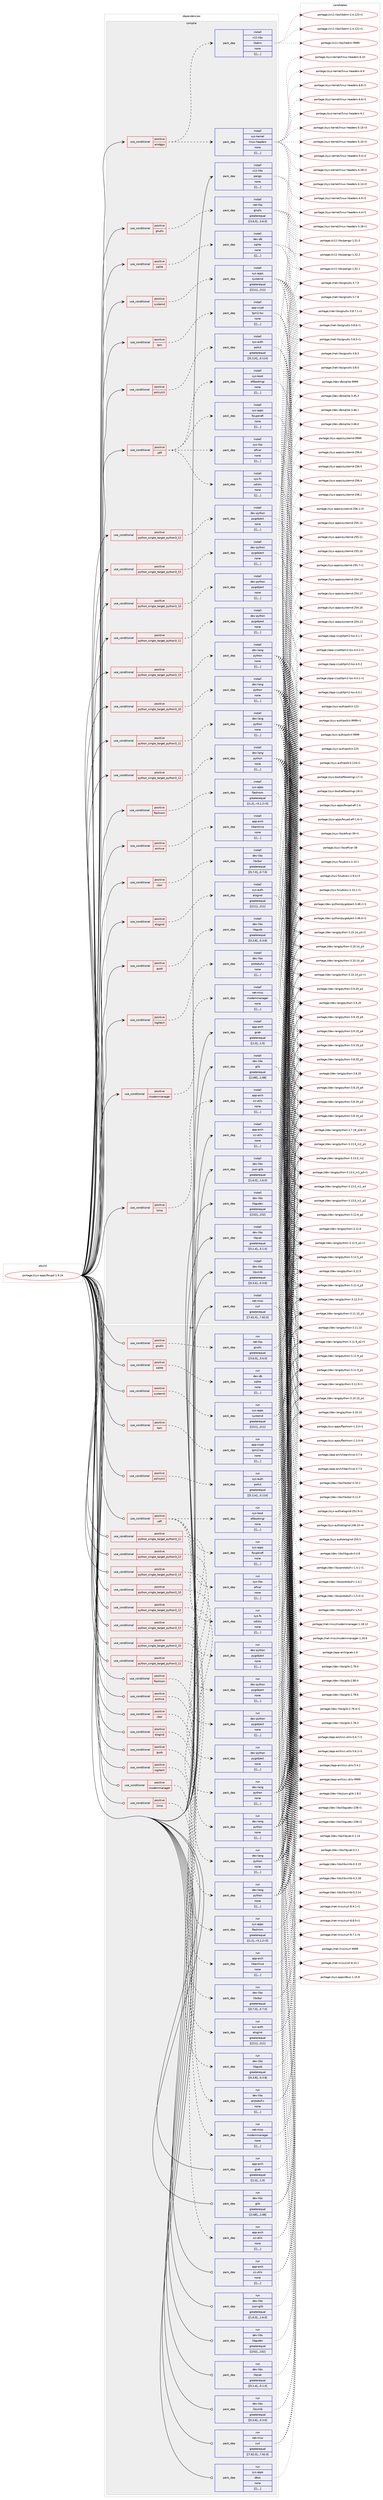 digraph prolog {

# *************
# Graph options
# *************

newrank=true;
concentrate=true;
compound=true;
graph [rankdir=LR,fontname=Helvetica,fontsize=10,ranksep=1.5];#, ranksep=2.5, nodesep=0.2];
edge  [arrowhead=vee];
node  [fontname=Helvetica,fontsize=10];

# **********
# The ebuild
# **********

subgraph cluster_leftcol {
color=gray;
label=<<i>ebuild</i>>;
id [label="portage://sys-apps/fwupd-1.9.24", color=red, width=4, href="../sys-apps/fwupd-1.9.24.svg"];
}

# ****************
# The dependencies
# ****************

subgraph cluster_midcol {
color=gray;
label=<<i>dependencies</i>>;
subgraph cluster_compile {
fillcolor="#eeeeee";
style=filled;
label=<<i>compile</i>>;
subgraph cond114638 {
dependency429832 [label=<<TABLE BORDER="0" CELLBORDER="1" CELLSPACING="0" CELLPADDING="4"><TR><TD ROWSPAN="3" CELLPADDING="10">use_conditional</TD></TR><TR><TD>positive</TD></TR><TR><TD>amdgpu</TD></TR></TABLE>>, shape=none, color=red];
subgraph pack312256 {
dependency429833 [label=<<TABLE BORDER="0" CELLBORDER="1" CELLSPACING="0" CELLPADDING="4" WIDTH="220"><TR><TD ROWSPAN="6" CELLPADDING="30">pack_dep</TD></TR><TR><TD WIDTH="110">install</TD></TR><TR><TD>sys-kernel</TD></TR><TR><TD>linux-headers</TD></TR><TR><TD>none</TD></TR><TR><TD>[[],,,,]</TD></TR></TABLE>>, shape=none, color=blue];
}
dependency429832:e -> dependency429833:w [weight=20,style="dashed",arrowhead="vee"];
subgraph pack312257 {
dependency429834 [label=<<TABLE BORDER="0" CELLBORDER="1" CELLSPACING="0" CELLPADDING="4" WIDTH="220"><TR><TD ROWSPAN="6" CELLPADDING="30">pack_dep</TD></TR><TR><TD WIDTH="110">install</TD></TR><TR><TD>x11-libs</TD></TR><TR><TD>libdrm</TD></TR><TR><TD>none</TD></TR><TR><TD>[[],,,,]</TD></TR></TABLE>>, shape=none, color=blue];
}
dependency429832:e -> dependency429834:w [weight=20,style="dashed",arrowhead="vee"];
}
id:e -> dependency429832:w [weight=20,style="solid",arrowhead="vee"];
subgraph cond114639 {
dependency429835 [label=<<TABLE BORDER="0" CELLBORDER="1" CELLSPACING="0" CELLPADDING="4"><TR><TD ROWSPAN="3" CELLPADDING="10">use_conditional</TD></TR><TR><TD>positive</TD></TR><TR><TD>archive</TD></TR></TABLE>>, shape=none, color=red];
subgraph pack312258 {
dependency429836 [label=<<TABLE BORDER="0" CELLBORDER="1" CELLSPACING="0" CELLPADDING="4" WIDTH="220"><TR><TD ROWSPAN="6" CELLPADDING="30">pack_dep</TD></TR><TR><TD WIDTH="110">install</TD></TR><TR><TD>app-arch</TD></TR><TR><TD>libarchive</TD></TR><TR><TD>none</TD></TR><TR><TD>[[],,,,]</TD></TR></TABLE>>, shape=none, color=blue];
}
dependency429835:e -> dependency429836:w [weight=20,style="dashed",arrowhead="vee"];
}
id:e -> dependency429835:w [weight=20,style="solid",arrowhead="vee"];
subgraph cond114640 {
dependency429837 [label=<<TABLE BORDER="0" CELLBORDER="1" CELLSPACING="0" CELLPADDING="4"><TR><TD ROWSPAN="3" CELLPADDING="10">use_conditional</TD></TR><TR><TD>positive</TD></TR><TR><TD>cbor</TD></TR></TABLE>>, shape=none, color=red];
subgraph pack312259 {
dependency429838 [label=<<TABLE BORDER="0" CELLBORDER="1" CELLSPACING="0" CELLPADDING="4" WIDTH="220"><TR><TD ROWSPAN="6" CELLPADDING="30">pack_dep</TD></TR><TR><TD WIDTH="110">install</TD></TR><TR><TD>dev-libs</TD></TR><TR><TD>libcbor</TD></TR><TR><TD>greaterequal</TD></TR><TR><TD>[[0,7,0],,,0.7.0]</TD></TR></TABLE>>, shape=none, color=blue];
}
dependency429837:e -> dependency429838:w [weight=20,style="dashed",arrowhead="vee"];
}
id:e -> dependency429837:w [weight=20,style="solid",arrowhead="vee"];
subgraph cond114641 {
dependency429839 [label=<<TABLE BORDER="0" CELLBORDER="1" CELLSPACING="0" CELLPADDING="4"><TR><TD ROWSPAN="3" CELLPADDING="10">use_conditional</TD></TR><TR><TD>positive</TD></TR><TR><TD>elogind</TD></TR></TABLE>>, shape=none, color=red];
subgraph pack312260 {
dependency429840 [label=<<TABLE BORDER="0" CELLBORDER="1" CELLSPACING="0" CELLPADDING="4" WIDTH="220"><TR><TD ROWSPAN="6" CELLPADDING="30">pack_dep</TD></TR><TR><TD WIDTH="110">install</TD></TR><TR><TD>sys-auth</TD></TR><TR><TD>elogind</TD></TR><TR><TD>greaterequal</TD></TR><TR><TD>[[211],,,211]</TD></TR></TABLE>>, shape=none, color=blue];
}
dependency429839:e -> dependency429840:w [weight=20,style="dashed",arrowhead="vee"];
}
id:e -> dependency429839:w [weight=20,style="solid",arrowhead="vee"];
subgraph cond114642 {
dependency429841 [label=<<TABLE BORDER="0" CELLBORDER="1" CELLSPACING="0" CELLPADDING="4"><TR><TD ROWSPAN="3" CELLPADDING="10">use_conditional</TD></TR><TR><TD>positive</TD></TR><TR><TD>flashrom</TD></TR></TABLE>>, shape=none, color=red];
subgraph pack312261 {
dependency429842 [label=<<TABLE BORDER="0" CELLBORDER="1" CELLSPACING="0" CELLPADDING="4" WIDTH="220"><TR><TD ROWSPAN="6" CELLPADDING="30">pack_dep</TD></TR><TR><TD WIDTH="110">install</TD></TR><TR><TD>sys-apps</TD></TR><TR><TD>flashrom</TD></TR><TR><TD>greaterequal</TD></TR><TR><TD>[[1,2],,-r3,1.2-r3]</TD></TR></TABLE>>, shape=none, color=blue];
}
dependency429841:e -> dependency429842:w [weight=20,style="dashed",arrowhead="vee"];
}
id:e -> dependency429841:w [weight=20,style="solid",arrowhead="vee"];
subgraph cond114643 {
dependency429843 [label=<<TABLE BORDER="0" CELLBORDER="1" CELLSPACING="0" CELLPADDING="4"><TR><TD ROWSPAN="3" CELLPADDING="10">use_conditional</TD></TR><TR><TD>positive</TD></TR><TR><TD>gnutls</TD></TR></TABLE>>, shape=none, color=red];
subgraph pack312262 {
dependency429844 [label=<<TABLE BORDER="0" CELLBORDER="1" CELLSPACING="0" CELLPADDING="4" WIDTH="220"><TR><TD ROWSPAN="6" CELLPADDING="30">pack_dep</TD></TR><TR><TD WIDTH="110">install</TD></TR><TR><TD>net-libs</TD></TR><TR><TD>gnutls</TD></TR><TR><TD>greaterequal</TD></TR><TR><TD>[[3,6,0],,,3.6.0]</TD></TR></TABLE>>, shape=none, color=blue];
}
dependency429843:e -> dependency429844:w [weight=20,style="dashed",arrowhead="vee"];
}
id:e -> dependency429843:w [weight=20,style="solid",arrowhead="vee"];
subgraph cond114644 {
dependency429845 [label=<<TABLE BORDER="0" CELLBORDER="1" CELLSPACING="0" CELLPADDING="4"><TR><TD ROWSPAN="3" CELLPADDING="10">use_conditional</TD></TR><TR><TD>positive</TD></TR><TR><TD>gusb</TD></TR></TABLE>>, shape=none, color=red];
subgraph pack312263 {
dependency429846 [label=<<TABLE BORDER="0" CELLBORDER="1" CELLSPACING="0" CELLPADDING="4" WIDTH="220"><TR><TD ROWSPAN="6" CELLPADDING="30">pack_dep</TD></TR><TR><TD WIDTH="110">install</TD></TR><TR><TD>dev-libs</TD></TR><TR><TD>libgusb</TD></TR><TR><TD>greaterequal</TD></TR><TR><TD>[[0,3,8],,,0.3.8]</TD></TR></TABLE>>, shape=none, color=blue];
}
dependency429845:e -> dependency429846:w [weight=20,style="dashed",arrowhead="vee"];
}
id:e -> dependency429845:w [weight=20,style="solid",arrowhead="vee"];
subgraph cond114645 {
dependency429847 [label=<<TABLE BORDER="0" CELLBORDER="1" CELLSPACING="0" CELLPADDING="4"><TR><TD ROWSPAN="3" CELLPADDING="10">use_conditional</TD></TR><TR><TD>positive</TD></TR><TR><TD>logitech</TD></TR></TABLE>>, shape=none, color=red];
subgraph pack312264 {
dependency429848 [label=<<TABLE BORDER="0" CELLBORDER="1" CELLSPACING="0" CELLPADDING="4" WIDTH="220"><TR><TD ROWSPAN="6" CELLPADDING="30">pack_dep</TD></TR><TR><TD WIDTH="110">install</TD></TR><TR><TD>dev-libs</TD></TR><TR><TD>protobuf-c</TD></TR><TR><TD>none</TD></TR><TR><TD>[[],,,,]</TD></TR></TABLE>>, shape=none, color=blue];
}
dependency429847:e -> dependency429848:w [weight=20,style="dashed",arrowhead="vee"];
}
id:e -> dependency429847:w [weight=20,style="solid",arrowhead="vee"];
subgraph cond114646 {
dependency429849 [label=<<TABLE BORDER="0" CELLBORDER="1" CELLSPACING="0" CELLPADDING="4"><TR><TD ROWSPAN="3" CELLPADDING="10">use_conditional</TD></TR><TR><TD>positive</TD></TR><TR><TD>lzma</TD></TR></TABLE>>, shape=none, color=red];
subgraph pack312265 {
dependency429850 [label=<<TABLE BORDER="0" CELLBORDER="1" CELLSPACING="0" CELLPADDING="4" WIDTH="220"><TR><TD ROWSPAN="6" CELLPADDING="30">pack_dep</TD></TR><TR><TD WIDTH="110">install</TD></TR><TR><TD>app-arch</TD></TR><TR><TD>xz-utils</TD></TR><TR><TD>none</TD></TR><TR><TD>[[],,,,]</TD></TR></TABLE>>, shape=none, color=blue];
}
dependency429849:e -> dependency429850:w [weight=20,style="dashed",arrowhead="vee"];
}
id:e -> dependency429849:w [weight=20,style="solid",arrowhead="vee"];
subgraph cond114647 {
dependency429851 [label=<<TABLE BORDER="0" CELLBORDER="1" CELLSPACING="0" CELLPADDING="4"><TR><TD ROWSPAN="3" CELLPADDING="10">use_conditional</TD></TR><TR><TD>positive</TD></TR><TR><TD>modemmanager</TD></TR></TABLE>>, shape=none, color=red];
subgraph pack312266 {
dependency429852 [label=<<TABLE BORDER="0" CELLBORDER="1" CELLSPACING="0" CELLPADDING="4" WIDTH="220"><TR><TD ROWSPAN="6" CELLPADDING="30">pack_dep</TD></TR><TR><TD WIDTH="110">install</TD></TR><TR><TD>net-misc</TD></TR><TR><TD>modemmanager</TD></TR><TR><TD>none</TD></TR><TR><TD>[[],,,,]</TD></TR></TABLE>>, shape=none, color=blue];
}
dependency429851:e -> dependency429852:w [weight=20,style="dashed",arrowhead="vee"];
}
id:e -> dependency429851:w [weight=20,style="solid",arrowhead="vee"];
subgraph cond114648 {
dependency429853 [label=<<TABLE BORDER="0" CELLBORDER="1" CELLSPACING="0" CELLPADDING="4"><TR><TD ROWSPAN="3" CELLPADDING="10">use_conditional</TD></TR><TR><TD>positive</TD></TR><TR><TD>policykit</TD></TR></TABLE>>, shape=none, color=red];
subgraph pack312267 {
dependency429854 [label=<<TABLE BORDER="0" CELLBORDER="1" CELLSPACING="0" CELLPADDING="4" WIDTH="220"><TR><TD ROWSPAN="6" CELLPADDING="30">pack_dep</TD></TR><TR><TD WIDTH="110">install</TD></TR><TR><TD>sys-auth</TD></TR><TR><TD>polkit</TD></TR><TR><TD>greaterequal</TD></TR><TR><TD>[[0,114],,,0.114]</TD></TR></TABLE>>, shape=none, color=blue];
}
dependency429853:e -> dependency429854:w [weight=20,style="dashed",arrowhead="vee"];
}
id:e -> dependency429853:w [weight=20,style="solid",arrowhead="vee"];
subgraph cond114649 {
dependency429855 [label=<<TABLE BORDER="0" CELLBORDER="1" CELLSPACING="0" CELLPADDING="4"><TR><TD ROWSPAN="3" CELLPADDING="10">use_conditional</TD></TR><TR><TD>positive</TD></TR><TR><TD>python_single_target_python3_10</TD></TR></TABLE>>, shape=none, color=red];
subgraph pack312268 {
dependency429856 [label=<<TABLE BORDER="0" CELLBORDER="1" CELLSPACING="0" CELLPADDING="4" WIDTH="220"><TR><TD ROWSPAN="6" CELLPADDING="30">pack_dep</TD></TR><TR><TD WIDTH="110">install</TD></TR><TR><TD>dev-lang</TD></TR><TR><TD>python</TD></TR><TR><TD>none</TD></TR><TR><TD>[[],,,,]</TD></TR></TABLE>>, shape=none, color=blue];
}
dependency429855:e -> dependency429856:w [weight=20,style="dashed",arrowhead="vee"];
}
id:e -> dependency429855:w [weight=20,style="solid",arrowhead="vee"];
subgraph cond114650 {
dependency429857 [label=<<TABLE BORDER="0" CELLBORDER="1" CELLSPACING="0" CELLPADDING="4"><TR><TD ROWSPAN="3" CELLPADDING="10">use_conditional</TD></TR><TR><TD>positive</TD></TR><TR><TD>python_single_target_python3_10</TD></TR></TABLE>>, shape=none, color=red];
subgraph pack312269 {
dependency429858 [label=<<TABLE BORDER="0" CELLBORDER="1" CELLSPACING="0" CELLPADDING="4" WIDTH="220"><TR><TD ROWSPAN="6" CELLPADDING="30">pack_dep</TD></TR><TR><TD WIDTH="110">install</TD></TR><TR><TD>dev-python</TD></TR><TR><TD>pygobject</TD></TR><TR><TD>none</TD></TR><TR><TD>[[],,,,]</TD></TR></TABLE>>, shape=none, color=blue];
}
dependency429857:e -> dependency429858:w [weight=20,style="dashed",arrowhead="vee"];
}
id:e -> dependency429857:w [weight=20,style="solid",arrowhead="vee"];
subgraph cond114651 {
dependency429859 [label=<<TABLE BORDER="0" CELLBORDER="1" CELLSPACING="0" CELLPADDING="4"><TR><TD ROWSPAN="3" CELLPADDING="10">use_conditional</TD></TR><TR><TD>positive</TD></TR><TR><TD>python_single_target_python3_11</TD></TR></TABLE>>, shape=none, color=red];
subgraph pack312270 {
dependency429860 [label=<<TABLE BORDER="0" CELLBORDER="1" CELLSPACING="0" CELLPADDING="4" WIDTH="220"><TR><TD ROWSPAN="6" CELLPADDING="30">pack_dep</TD></TR><TR><TD WIDTH="110">install</TD></TR><TR><TD>dev-lang</TD></TR><TR><TD>python</TD></TR><TR><TD>none</TD></TR><TR><TD>[[],,,,]</TD></TR></TABLE>>, shape=none, color=blue];
}
dependency429859:e -> dependency429860:w [weight=20,style="dashed",arrowhead="vee"];
}
id:e -> dependency429859:w [weight=20,style="solid",arrowhead="vee"];
subgraph cond114652 {
dependency429861 [label=<<TABLE BORDER="0" CELLBORDER="1" CELLSPACING="0" CELLPADDING="4"><TR><TD ROWSPAN="3" CELLPADDING="10">use_conditional</TD></TR><TR><TD>positive</TD></TR><TR><TD>python_single_target_python3_11</TD></TR></TABLE>>, shape=none, color=red];
subgraph pack312271 {
dependency429862 [label=<<TABLE BORDER="0" CELLBORDER="1" CELLSPACING="0" CELLPADDING="4" WIDTH="220"><TR><TD ROWSPAN="6" CELLPADDING="30">pack_dep</TD></TR><TR><TD WIDTH="110">install</TD></TR><TR><TD>dev-python</TD></TR><TR><TD>pygobject</TD></TR><TR><TD>none</TD></TR><TR><TD>[[],,,,]</TD></TR></TABLE>>, shape=none, color=blue];
}
dependency429861:e -> dependency429862:w [weight=20,style="dashed",arrowhead="vee"];
}
id:e -> dependency429861:w [weight=20,style="solid",arrowhead="vee"];
subgraph cond114653 {
dependency429863 [label=<<TABLE BORDER="0" CELLBORDER="1" CELLSPACING="0" CELLPADDING="4"><TR><TD ROWSPAN="3" CELLPADDING="10">use_conditional</TD></TR><TR><TD>positive</TD></TR><TR><TD>python_single_target_python3_12</TD></TR></TABLE>>, shape=none, color=red];
subgraph pack312272 {
dependency429864 [label=<<TABLE BORDER="0" CELLBORDER="1" CELLSPACING="0" CELLPADDING="4" WIDTH="220"><TR><TD ROWSPAN="6" CELLPADDING="30">pack_dep</TD></TR><TR><TD WIDTH="110">install</TD></TR><TR><TD>dev-lang</TD></TR><TR><TD>python</TD></TR><TR><TD>none</TD></TR><TR><TD>[[],,,,]</TD></TR></TABLE>>, shape=none, color=blue];
}
dependency429863:e -> dependency429864:w [weight=20,style="dashed",arrowhead="vee"];
}
id:e -> dependency429863:w [weight=20,style="solid",arrowhead="vee"];
subgraph cond114654 {
dependency429865 [label=<<TABLE BORDER="0" CELLBORDER="1" CELLSPACING="0" CELLPADDING="4"><TR><TD ROWSPAN="3" CELLPADDING="10">use_conditional</TD></TR><TR><TD>positive</TD></TR><TR><TD>python_single_target_python3_12</TD></TR></TABLE>>, shape=none, color=red];
subgraph pack312273 {
dependency429866 [label=<<TABLE BORDER="0" CELLBORDER="1" CELLSPACING="0" CELLPADDING="4" WIDTH="220"><TR><TD ROWSPAN="6" CELLPADDING="30">pack_dep</TD></TR><TR><TD WIDTH="110">install</TD></TR><TR><TD>dev-python</TD></TR><TR><TD>pygobject</TD></TR><TR><TD>none</TD></TR><TR><TD>[[],,,,]</TD></TR></TABLE>>, shape=none, color=blue];
}
dependency429865:e -> dependency429866:w [weight=20,style="dashed",arrowhead="vee"];
}
id:e -> dependency429865:w [weight=20,style="solid",arrowhead="vee"];
subgraph cond114655 {
dependency429867 [label=<<TABLE BORDER="0" CELLBORDER="1" CELLSPACING="0" CELLPADDING="4"><TR><TD ROWSPAN="3" CELLPADDING="10">use_conditional</TD></TR><TR><TD>positive</TD></TR><TR><TD>python_single_target_python3_13</TD></TR></TABLE>>, shape=none, color=red];
subgraph pack312274 {
dependency429868 [label=<<TABLE BORDER="0" CELLBORDER="1" CELLSPACING="0" CELLPADDING="4" WIDTH="220"><TR><TD ROWSPAN="6" CELLPADDING="30">pack_dep</TD></TR><TR><TD WIDTH="110">install</TD></TR><TR><TD>dev-lang</TD></TR><TR><TD>python</TD></TR><TR><TD>none</TD></TR><TR><TD>[[],,,,]</TD></TR></TABLE>>, shape=none, color=blue];
}
dependency429867:e -> dependency429868:w [weight=20,style="dashed",arrowhead="vee"];
}
id:e -> dependency429867:w [weight=20,style="solid",arrowhead="vee"];
subgraph cond114656 {
dependency429869 [label=<<TABLE BORDER="0" CELLBORDER="1" CELLSPACING="0" CELLPADDING="4"><TR><TD ROWSPAN="3" CELLPADDING="10">use_conditional</TD></TR><TR><TD>positive</TD></TR><TR><TD>python_single_target_python3_13</TD></TR></TABLE>>, shape=none, color=red];
subgraph pack312275 {
dependency429870 [label=<<TABLE BORDER="0" CELLBORDER="1" CELLSPACING="0" CELLPADDING="4" WIDTH="220"><TR><TD ROWSPAN="6" CELLPADDING="30">pack_dep</TD></TR><TR><TD WIDTH="110">install</TD></TR><TR><TD>dev-python</TD></TR><TR><TD>pygobject</TD></TR><TR><TD>none</TD></TR><TR><TD>[[],,,,]</TD></TR></TABLE>>, shape=none, color=blue];
}
dependency429869:e -> dependency429870:w [weight=20,style="dashed",arrowhead="vee"];
}
id:e -> dependency429869:w [weight=20,style="solid",arrowhead="vee"];
subgraph cond114657 {
dependency429871 [label=<<TABLE BORDER="0" CELLBORDER="1" CELLSPACING="0" CELLPADDING="4"><TR><TD ROWSPAN="3" CELLPADDING="10">use_conditional</TD></TR><TR><TD>positive</TD></TR><TR><TD>sqlite</TD></TR></TABLE>>, shape=none, color=red];
subgraph pack312276 {
dependency429872 [label=<<TABLE BORDER="0" CELLBORDER="1" CELLSPACING="0" CELLPADDING="4" WIDTH="220"><TR><TD ROWSPAN="6" CELLPADDING="30">pack_dep</TD></TR><TR><TD WIDTH="110">install</TD></TR><TR><TD>dev-db</TD></TR><TR><TD>sqlite</TD></TR><TR><TD>none</TD></TR><TR><TD>[[],,,,]</TD></TR></TABLE>>, shape=none, color=blue];
}
dependency429871:e -> dependency429872:w [weight=20,style="dashed",arrowhead="vee"];
}
id:e -> dependency429871:w [weight=20,style="solid",arrowhead="vee"];
subgraph cond114658 {
dependency429873 [label=<<TABLE BORDER="0" CELLBORDER="1" CELLSPACING="0" CELLPADDING="4"><TR><TD ROWSPAN="3" CELLPADDING="10">use_conditional</TD></TR><TR><TD>positive</TD></TR><TR><TD>systemd</TD></TR></TABLE>>, shape=none, color=red];
subgraph pack312277 {
dependency429874 [label=<<TABLE BORDER="0" CELLBORDER="1" CELLSPACING="0" CELLPADDING="4" WIDTH="220"><TR><TD ROWSPAN="6" CELLPADDING="30">pack_dep</TD></TR><TR><TD WIDTH="110">install</TD></TR><TR><TD>sys-apps</TD></TR><TR><TD>systemd</TD></TR><TR><TD>greaterequal</TD></TR><TR><TD>[[211],,,211]</TD></TR></TABLE>>, shape=none, color=blue];
}
dependency429873:e -> dependency429874:w [weight=20,style="dashed",arrowhead="vee"];
}
id:e -> dependency429873:w [weight=20,style="solid",arrowhead="vee"];
subgraph cond114659 {
dependency429875 [label=<<TABLE BORDER="0" CELLBORDER="1" CELLSPACING="0" CELLPADDING="4"><TR><TD ROWSPAN="3" CELLPADDING="10">use_conditional</TD></TR><TR><TD>positive</TD></TR><TR><TD>tpm</TD></TR></TABLE>>, shape=none, color=red];
subgraph pack312278 {
dependency429876 [label=<<TABLE BORDER="0" CELLBORDER="1" CELLSPACING="0" CELLPADDING="4" WIDTH="220"><TR><TD ROWSPAN="6" CELLPADDING="30">pack_dep</TD></TR><TR><TD WIDTH="110">install</TD></TR><TR><TD>app-crypt</TD></TR><TR><TD>tpm2-tss</TD></TR><TR><TD>none</TD></TR><TR><TD>[[],,,,]</TD></TR></TABLE>>, shape=none, color=blue];
}
dependency429875:e -> dependency429876:w [weight=20,style="dashed",arrowhead="vee"];
}
id:e -> dependency429875:w [weight=20,style="solid",arrowhead="vee"];
subgraph cond114660 {
dependency429877 [label=<<TABLE BORDER="0" CELLBORDER="1" CELLSPACING="0" CELLPADDING="4"><TR><TD ROWSPAN="3" CELLPADDING="10">use_conditional</TD></TR><TR><TD>positive</TD></TR><TR><TD>uefi</TD></TR></TABLE>>, shape=none, color=red];
subgraph pack312279 {
dependency429878 [label=<<TABLE BORDER="0" CELLBORDER="1" CELLSPACING="0" CELLPADDING="4" WIDTH="220"><TR><TD ROWSPAN="6" CELLPADDING="30">pack_dep</TD></TR><TR><TD WIDTH="110">install</TD></TR><TR><TD>sys-apps</TD></TR><TR><TD>fwupd-efi</TD></TR><TR><TD>none</TD></TR><TR><TD>[[],,,,]</TD></TR></TABLE>>, shape=none, color=blue];
}
dependency429877:e -> dependency429878:w [weight=20,style="dashed",arrowhead="vee"];
subgraph pack312280 {
dependency429879 [label=<<TABLE BORDER="0" CELLBORDER="1" CELLSPACING="0" CELLPADDING="4" WIDTH="220"><TR><TD ROWSPAN="6" CELLPADDING="30">pack_dep</TD></TR><TR><TD WIDTH="110">install</TD></TR><TR><TD>sys-boot</TD></TR><TR><TD>efibootmgr</TD></TR><TR><TD>none</TD></TR><TR><TD>[[],,,,]</TD></TR></TABLE>>, shape=none, color=blue];
}
dependency429877:e -> dependency429879:w [weight=20,style="dashed",arrowhead="vee"];
subgraph pack312281 {
dependency429880 [label=<<TABLE BORDER="0" CELLBORDER="1" CELLSPACING="0" CELLPADDING="4" WIDTH="220"><TR><TD ROWSPAN="6" CELLPADDING="30">pack_dep</TD></TR><TR><TD WIDTH="110">install</TD></TR><TR><TD>sys-fs</TD></TR><TR><TD>udisks</TD></TR><TR><TD>none</TD></TR><TR><TD>[[],,,,]</TD></TR></TABLE>>, shape=none, color=blue];
}
dependency429877:e -> dependency429880:w [weight=20,style="dashed",arrowhead="vee"];
subgraph pack312282 {
dependency429881 [label=<<TABLE BORDER="0" CELLBORDER="1" CELLSPACING="0" CELLPADDING="4" WIDTH="220"><TR><TD ROWSPAN="6" CELLPADDING="30">pack_dep</TD></TR><TR><TD WIDTH="110">install</TD></TR><TR><TD>sys-libs</TD></TR><TR><TD>efivar</TD></TR><TR><TD>none</TD></TR><TR><TD>[[],,,,]</TD></TR></TABLE>>, shape=none, color=blue];
}
dependency429877:e -> dependency429881:w [weight=20,style="dashed",arrowhead="vee"];
}
id:e -> dependency429877:w [weight=20,style="solid",arrowhead="vee"];
subgraph pack312283 {
dependency429882 [label=<<TABLE BORDER="0" CELLBORDER="1" CELLSPACING="0" CELLPADDING="4" WIDTH="220"><TR><TD ROWSPAN="6" CELLPADDING="30">pack_dep</TD></TR><TR><TD WIDTH="110">install</TD></TR><TR><TD>app-arch</TD></TR><TR><TD>gcab</TD></TR><TR><TD>greaterequal</TD></TR><TR><TD>[[1,0],,,1.0]</TD></TR></TABLE>>, shape=none, color=blue];
}
id:e -> dependency429882:w [weight=20,style="solid",arrowhead="vee"];
subgraph pack312284 {
dependency429883 [label=<<TABLE BORDER="0" CELLBORDER="1" CELLSPACING="0" CELLPADDING="4" WIDTH="220"><TR><TD ROWSPAN="6" CELLPADDING="30">pack_dep</TD></TR><TR><TD WIDTH="110">install</TD></TR><TR><TD>app-arch</TD></TR><TR><TD>xz-utils</TD></TR><TR><TD>none</TD></TR><TR><TD>[[],,,,]</TD></TR></TABLE>>, shape=none, color=blue];
}
id:e -> dependency429883:w [weight=20,style="solid",arrowhead="vee"];
subgraph pack312285 {
dependency429884 [label=<<TABLE BORDER="0" CELLBORDER="1" CELLSPACING="0" CELLPADDING="4" WIDTH="220"><TR><TD ROWSPAN="6" CELLPADDING="30">pack_dep</TD></TR><TR><TD WIDTH="110">install</TD></TR><TR><TD>dev-libs</TD></TR><TR><TD>glib</TD></TR><TR><TD>greaterequal</TD></TR><TR><TD>[[2,68],,,2.68]</TD></TR></TABLE>>, shape=none, color=blue];
}
id:e -> dependency429884:w [weight=20,style="solid",arrowhead="vee"];
subgraph pack312286 {
dependency429885 [label=<<TABLE BORDER="0" CELLBORDER="1" CELLSPACING="0" CELLPADDING="4" WIDTH="220"><TR><TD ROWSPAN="6" CELLPADDING="30">pack_dep</TD></TR><TR><TD WIDTH="110">install</TD></TR><TR><TD>dev-libs</TD></TR><TR><TD>json-glib</TD></TR><TR><TD>greaterequal</TD></TR><TR><TD>[[1,6,0],,,1.6.0]</TD></TR></TABLE>>, shape=none, color=blue];
}
id:e -> dependency429885:w [weight=20,style="solid",arrowhead="vee"];
subgraph pack312287 {
dependency429886 [label=<<TABLE BORDER="0" CELLBORDER="1" CELLSPACING="0" CELLPADDING="4" WIDTH="220"><TR><TD ROWSPAN="6" CELLPADDING="30">pack_dep</TD></TR><TR><TD WIDTH="110">install</TD></TR><TR><TD>dev-libs</TD></TR><TR><TD>libgudev</TD></TR><TR><TD>greaterequal</TD></TR><TR><TD>[[232],,,232]</TD></TR></TABLE>>, shape=none, color=blue];
}
id:e -> dependency429886:w [weight=20,style="solid",arrowhead="vee"];
subgraph pack312288 {
dependency429887 [label=<<TABLE BORDER="0" CELLBORDER="1" CELLSPACING="0" CELLPADDING="4" WIDTH="220"><TR><TD ROWSPAN="6" CELLPADDING="30">pack_dep</TD></TR><TR><TD WIDTH="110">install</TD></TR><TR><TD>dev-libs</TD></TR><TR><TD>libjcat</TD></TR><TR><TD>greaterequal</TD></TR><TR><TD>[[0,1,4],,,0.1.4]</TD></TR></TABLE>>, shape=none, color=blue];
}
id:e -> dependency429887:w [weight=20,style="solid",arrowhead="vee"];
subgraph pack312289 {
dependency429888 [label=<<TABLE BORDER="0" CELLBORDER="1" CELLSPACING="0" CELLPADDING="4" WIDTH="220"><TR><TD ROWSPAN="6" CELLPADDING="30">pack_dep</TD></TR><TR><TD WIDTH="110">install</TD></TR><TR><TD>dev-libs</TD></TR><TR><TD>libxmlb</TD></TR><TR><TD>greaterequal</TD></TR><TR><TD>[[0,3,6],,,0.3.6]</TD></TR></TABLE>>, shape=none, color=blue];
}
id:e -> dependency429888:w [weight=20,style="solid",arrowhead="vee"];
subgraph pack312290 {
dependency429889 [label=<<TABLE BORDER="0" CELLBORDER="1" CELLSPACING="0" CELLPADDING="4" WIDTH="220"><TR><TD ROWSPAN="6" CELLPADDING="30">pack_dep</TD></TR><TR><TD WIDTH="110">install</TD></TR><TR><TD>net-misc</TD></TR><TR><TD>curl</TD></TR><TR><TD>greaterequal</TD></TR><TR><TD>[[7,62,0],,,7.62.0]</TD></TR></TABLE>>, shape=none, color=blue];
}
id:e -> dependency429889:w [weight=20,style="solid",arrowhead="vee"];
subgraph pack312291 {
dependency429890 [label=<<TABLE BORDER="0" CELLBORDER="1" CELLSPACING="0" CELLPADDING="4" WIDTH="220"><TR><TD ROWSPAN="6" CELLPADDING="30">pack_dep</TD></TR><TR><TD WIDTH="110">install</TD></TR><TR><TD>x11-libs</TD></TR><TR><TD>pango</TD></TR><TR><TD>none</TD></TR><TR><TD>[[],,,,]</TD></TR></TABLE>>, shape=none, color=blue];
}
id:e -> dependency429890:w [weight=20,style="solid",arrowhead="vee"];
}
subgraph cluster_compileandrun {
fillcolor="#eeeeee";
style=filled;
label=<<i>compile and run</i>>;
}
subgraph cluster_run {
fillcolor="#eeeeee";
style=filled;
label=<<i>run</i>>;
subgraph cond114661 {
dependency429891 [label=<<TABLE BORDER="0" CELLBORDER="1" CELLSPACING="0" CELLPADDING="4"><TR><TD ROWSPAN="3" CELLPADDING="10">use_conditional</TD></TR><TR><TD>positive</TD></TR><TR><TD>archive</TD></TR></TABLE>>, shape=none, color=red];
subgraph pack312292 {
dependency429892 [label=<<TABLE BORDER="0" CELLBORDER="1" CELLSPACING="0" CELLPADDING="4" WIDTH="220"><TR><TD ROWSPAN="6" CELLPADDING="30">pack_dep</TD></TR><TR><TD WIDTH="110">run</TD></TR><TR><TD>app-arch</TD></TR><TR><TD>libarchive</TD></TR><TR><TD>none</TD></TR><TR><TD>[[],,,,]</TD></TR></TABLE>>, shape=none, color=blue];
}
dependency429891:e -> dependency429892:w [weight=20,style="dashed",arrowhead="vee"];
}
id:e -> dependency429891:w [weight=20,style="solid",arrowhead="odot"];
subgraph cond114662 {
dependency429893 [label=<<TABLE BORDER="0" CELLBORDER="1" CELLSPACING="0" CELLPADDING="4"><TR><TD ROWSPAN="3" CELLPADDING="10">use_conditional</TD></TR><TR><TD>positive</TD></TR><TR><TD>cbor</TD></TR></TABLE>>, shape=none, color=red];
subgraph pack312293 {
dependency429894 [label=<<TABLE BORDER="0" CELLBORDER="1" CELLSPACING="0" CELLPADDING="4" WIDTH="220"><TR><TD ROWSPAN="6" CELLPADDING="30">pack_dep</TD></TR><TR><TD WIDTH="110">run</TD></TR><TR><TD>dev-libs</TD></TR><TR><TD>libcbor</TD></TR><TR><TD>greaterequal</TD></TR><TR><TD>[[0,7,0],,,0.7.0]</TD></TR></TABLE>>, shape=none, color=blue];
}
dependency429893:e -> dependency429894:w [weight=20,style="dashed",arrowhead="vee"];
}
id:e -> dependency429893:w [weight=20,style="solid",arrowhead="odot"];
subgraph cond114663 {
dependency429895 [label=<<TABLE BORDER="0" CELLBORDER="1" CELLSPACING="0" CELLPADDING="4"><TR><TD ROWSPAN="3" CELLPADDING="10">use_conditional</TD></TR><TR><TD>positive</TD></TR><TR><TD>elogind</TD></TR></TABLE>>, shape=none, color=red];
subgraph pack312294 {
dependency429896 [label=<<TABLE BORDER="0" CELLBORDER="1" CELLSPACING="0" CELLPADDING="4" WIDTH="220"><TR><TD ROWSPAN="6" CELLPADDING="30">pack_dep</TD></TR><TR><TD WIDTH="110">run</TD></TR><TR><TD>sys-auth</TD></TR><TR><TD>elogind</TD></TR><TR><TD>greaterequal</TD></TR><TR><TD>[[211],,,211]</TD></TR></TABLE>>, shape=none, color=blue];
}
dependency429895:e -> dependency429896:w [weight=20,style="dashed",arrowhead="vee"];
}
id:e -> dependency429895:w [weight=20,style="solid",arrowhead="odot"];
subgraph cond114664 {
dependency429897 [label=<<TABLE BORDER="0" CELLBORDER="1" CELLSPACING="0" CELLPADDING="4"><TR><TD ROWSPAN="3" CELLPADDING="10">use_conditional</TD></TR><TR><TD>positive</TD></TR><TR><TD>flashrom</TD></TR></TABLE>>, shape=none, color=red];
subgraph pack312295 {
dependency429898 [label=<<TABLE BORDER="0" CELLBORDER="1" CELLSPACING="0" CELLPADDING="4" WIDTH="220"><TR><TD ROWSPAN="6" CELLPADDING="30">pack_dep</TD></TR><TR><TD WIDTH="110">run</TD></TR><TR><TD>sys-apps</TD></TR><TR><TD>flashrom</TD></TR><TR><TD>greaterequal</TD></TR><TR><TD>[[1,2],,-r3,1.2-r3]</TD></TR></TABLE>>, shape=none, color=blue];
}
dependency429897:e -> dependency429898:w [weight=20,style="dashed",arrowhead="vee"];
}
id:e -> dependency429897:w [weight=20,style="solid",arrowhead="odot"];
subgraph cond114665 {
dependency429899 [label=<<TABLE BORDER="0" CELLBORDER="1" CELLSPACING="0" CELLPADDING="4"><TR><TD ROWSPAN="3" CELLPADDING="10">use_conditional</TD></TR><TR><TD>positive</TD></TR><TR><TD>gnutls</TD></TR></TABLE>>, shape=none, color=red];
subgraph pack312296 {
dependency429900 [label=<<TABLE BORDER="0" CELLBORDER="1" CELLSPACING="0" CELLPADDING="4" WIDTH="220"><TR><TD ROWSPAN="6" CELLPADDING="30">pack_dep</TD></TR><TR><TD WIDTH="110">run</TD></TR><TR><TD>net-libs</TD></TR><TR><TD>gnutls</TD></TR><TR><TD>greaterequal</TD></TR><TR><TD>[[3,6,0],,,3.6.0]</TD></TR></TABLE>>, shape=none, color=blue];
}
dependency429899:e -> dependency429900:w [weight=20,style="dashed",arrowhead="vee"];
}
id:e -> dependency429899:w [weight=20,style="solid",arrowhead="odot"];
subgraph cond114666 {
dependency429901 [label=<<TABLE BORDER="0" CELLBORDER="1" CELLSPACING="0" CELLPADDING="4"><TR><TD ROWSPAN="3" CELLPADDING="10">use_conditional</TD></TR><TR><TD>positive</TD></TR><TR><TD>gusb</TD></TR></TABLE>>, shape=none, color=red];
subgraph pack312297 {
dependency429902 [label=<<TABLE BORDER="0" CELLBORDER="1" CELLSPACING="0" CELLPADDING="4" WIDTH="220"><TR><TD ROWSPAN="6" CELLPADDING="30">pack_dep</TD></TR><TR><TD WIDTH="110">run</TD></TR><TR><TD>dev-libs</TD></TR><TR><TD>libgusb</TD></TR><TR><TD>greaterequal</TD></TR><TR><TD>[[0,3,8],,,0.3.8]</TD></TR></TABLE>>, shape=none, color=blue];
}
dependency429901:e -> dependency429902:w [weight=20,style="dashed",arrowhead="vee"];
}
id:e -> dependency429901:w [weight=20,style="solid",arrowhead="odot"];
subgraph cond114667 {
dependency429903 [label=<<TABLE BORDER="0" CELLBORDER="1" CELLSPACING="0" CELLPADDING="4"><TR><TD ROWSPAN="3" CELLPADDING="10">use_conditional</TD></TR><TR><TD>positive</TD></TR><TR><TD>logitech</TD></TR></TABLE>>, shape=none, color=red];
subgraph pack312298 {
dependency429904 [label=<<TABLE BORDER="0" CELLBORDER="1" CELLSPACING="0" CELLPADDING="4" WIDTH="220"><TR><TD ROWSPAN="6" CELLPADDING="30">pack_dep</TD></TR><TR><TD WIDTH="110">run</TD></TR><TR><TD>dev-libs</TD></TR><TR><TD>protobuf-c</TD></TR><TR><TD>none</TD></TR><TR><TD>[[],,,,]</TD></TR></TABLE>>, shape=none, color=blue];
}
dependency429903:e -> dependency429904:w [weight=20,style="dashed",arrowhead="vee"];
}
id:e -> dependency429903:w [weight=20,style="solid",arrowhead="odot"];
subgraph cond114668 {
dependency429905 [label=<<TABLE BORDER="0" CELLBORDER="1" CELLSPACING="0" CELLPADDING="4"><TR><TD ROWSPAN="3" CELLPADDING="10">use_conditional</TD></TR><TR><TD>positive</TD></TR><TR><TD>lzma</TD></TR></TABLE>>, shape=none, color=red];
subgraph pack312299 {
dependency429906 [label=<<TABLE BORDER="0" CELLBORDER="1" CELLSPACING="0" CELLPADDING="4" WIDTH="220"><TR><TD ROWSPAN="6" CELLPADDING="30">pack_dep</TD></TR><TR><TD WIDTH="110">run</TD></TR><TR><TD>app-arch</TD></TR><TR><TD>xz-utils</TD></TR><TR><TD>none</TD></TR><TR><TD>[[],,,,]</TD></TR></TABLE>>, shape=none, color=blue];
}
dependency429905:e -> dependency429906:w [weight=20,style="dashed",arrowhead="vee"];
}
id:e -> dependency429905:w [weight=20,style="solid",arrowhead="odot"];
subgraph cond114669 {
dependency429907 [label=<<TABLE BORDER="0" CELLBORDER="1" CELLSPACING="0" CELLPADDING="4"><TR><TD ROWSPAN="3" CELLPADDING="10">use_conditional</TD></TR><TR><TD>positive</TD></TR><TR><TD>modemmanager</TD></TR></TABLE>>, shape=none, color=red];
subgraph pack312300 {
dependency429908 [label=<<TABLE BORDER="0" CELLBORDER="1" CELLSPACING="0" CELLPADDING="4" WIDTH="220"><TR><TD ROWSPAN="6" CELLPADDING="30">pack_dep</TD></TR><TR><TD WIDTH="110">run</TD></TR><TR><TD>net-misc</TD></TR><TR><TD>modemmanager</TD></TR><TR><TD>none</TD></TR><TR><TD>[[],,,,]</TD></TR></TABLE>>, shape=none, color=blue];
}
dependency429907:e -> dependency429908:w [weight=20,style="dashed",arrowhead="vee"];
}
id:e -> dependency429907:w [weight=20,style="solid",arrowhead="odot"];
subgraph cond114670 {
dependency429909 [label=<<TABLE BORDER="0" CELLBORDER="1" CELLSPACING="0" CELLPADDING="4"><TR><TD ROWSPAN="3" CELLPADDING="10">use_conditional</TD></TR><TR><TD>positive</TD></TR><TR><TD>policykit</TD></TR></TABLE>>, shape=none, color=red];
subgraph pack312301 {
dependency429910 [label=<<TABLE BORDER="0" CELLBORDER="1" CELLSPACING="0" CELLPADDING="4" WIDTH="220"><TR><TD ROWSPAN="6" CELLPADDING="30">pack_dep</TD></TR><TR><TD WIDTH="110">run</TD></TR><TR><TD>sys-auth</TD></TR><TR><TD>polkit</TD></TR><TR><TD>greaterequal</TD></TR><TR><TD>[[0,114],,,0.114]</TD></TR></TABLE>>, shape=none, color=blue];
}
dependency429909:e -> dependency429910:w [weight=20,style="dashed",arrowhead="vee"];
}
id:e -> dependency429909:w [weight=20,style="solid",arrowhead="odot"];
subgraph cond114671 {
dependency429911 [label=<<TABLE BORDER="0" CELLBORDER="1" CELLSPACING="0" CELLPADDING="4"><TR><TD ROWSPAN="3" CELLPADDING="10">use_conditional</TD></TR><TR><TD>positive</TD></TR><TR><TD>python_single_target_python3_10</TD></TR></TABLE>>, shape=none, color=red];
subgraph pack312302 {
dependency429912 [label=<<TABLE BORDER="0" CELLBORDER="1" CELLSPACING="0" CELLPADDING="4" WIDTH="220"><TR><TD ROWSPAN="6" CELLPADDING="30">pack_dep</TD></TR><TR><TD WIDTH="110">run</TD></TR><TR><TD>dev-lang</TD></TR><TR><TD>python</TD></TR><TR><TD>none</TD></TR><TR><TD>[[],,,,]</TD></TR></TABLE>>, shape=none, color=blue];
}
dependency429911:e -> dependency429912:w [weight=20,style="dashed",arrowhead="vee"];
}
id:e -> dependency429911:w [weight=20,style="solid",arrowhead="odot"];
subgraph cond114672 {
dependency429913 [label=<<TABLE BORDER="0" CELLBORDER="1" CELLSPACING="0" CELLPADDING="4"><TR><TD ROWSPAN="3" CELLPADDING="10">use_conditional</TD></TR><TR><TD>positive</TD></TR><TR><TD>python_single_target_python3_10</TD></TR></TABLE>>, shape=none, color=red];
subgraph pack312303 {
dependency429914 [label=<<TABLE BORDER="0" CELLBORDER="1" CELLSPACING="0" CELLPADDING="4" WIDTH="220"><TR><TD ROWSPAN="6" CELLPADDING="30">pack_dep</TD></TR><TR><TD WIDTH="110">run</TD></TR><TR><TD>dev-python</TD></TR><TR><TD>pygobject</TD></TR><TR><TD>none</TD></TR><TR><TD>[[],,,,]</TD></TR></TABLE>>, shape=none, color=blue];
}
dependency429913:e -> dependency429914:w [weight=20,style="dashed",arrowhead="vee"];
}
id:e -> dependency429913:w [weight=20,style="solid",arrowhead="odot"];
subgraph cond114673 {
dependency429915 [label=<<TABLE BORDER="0" CELLBORDER="1" CELLSPACING="0" CELLPADDING="4"><TR><TD ROWSPAN="3" CELLPADDING="10">use_conditional</TD></TR><TR><TD>positive</TD></TR><TR><TD>python_single_target_python3_11</TD></TR></TABLE>>, shape=none, color=red];
subgraph pack312304 {
dependency429916 [label=<<TABLE BORDER="0" CELLBORDER="1" CELLSPACING="0" CELLPADDING="4" WIDTH="220"><TR><TD ROWSPAN="6" CELLPADDING="30">pack_dep</TD></TR><TR><TD WIDTH="110">run</TD></TR><TR><TD>dev-lang</TD></TR><TR><TD>python</TD></TR><TR><TD>none</TD></TR><TR><TD>[[],,,,]</TD></TR></TABLE>>, shape=none, color=blue];
}
dependency429915:e -> dependency429916:w [weight=20,style="dashed",arrowhead="vee"];
}
id:e -> dependency429915:w [weight=20,style="solid",arrowhead="odot"];
subgraph cond114674 {
dependency429917 [label=<<TABLE BORDER="0" CELLBORDER="1" CELLSPACING="0" CELLPADDING="4"><TR><TD ROWSPAN="3" CELLPADDING="10">use_conditional</TD></TR><TR><TD>positive</TD></TR><TR><TD>python_single_target_python3_11</TD></TR></TABLE>>, shape=none, color=red];
subgraph pack312305 {
dependency429918 [label=<<TABLE BORDER="0" CELLBORDER="1" CELLSPACING="0" CELLPADDING="4" WIDTH="220"><TR><TD ROWSPAN="6" CELLPADDING="30">pack_dep</TD></TR><TR><TD WIDTH="110">run</TD></TR><TR><TD>dev-python</TD></TR><TR><TD>pygobject</TD></TR><TR><TD>none</TD></TR><TR><TD>[[],,,,]</TD></TR></TABLE>>, shape=none, color=blue];
}
dependency429917:e -> dependency429918:w [weight=20,style="dashed",arrowhead="vee"];
}
id:e -> dependency429917:w [weight=20,style="solid",arrowhead="odot"];
subgraph cond114675 {
dependency429919 [label=<<TABLE BORDER="0" CELLBORDER="1" CELLSPACING="0" CELLPADDING="4"><TR><TD ROWSPAN="3" CELLPADDING="10">use_conditional</TD></TR><TR><TD>positive</TD></TR><TR><TD>python_single_target_python3_12</TD></TR></TABLE>>, shape=none, color=red];
subgraph pack312306 {
dependency429920 [label=<<TABLE BORDER="0" CELLBORDER="1" CELLSPACING="0" CELLPADDING="4" WIDTH="220"><TR><TD ROWSPAN="6" CELLPADDING="30">pack_dep</TD></TR><TR><TD WIDTH="110">run</TD></TR><TR><TD>dev-lang</TD></TR><TR><TD>python</TD></TR><TR><TD>none</TD></TR><TR><TD>[[],,,,]</TD></TR></TABLE>>, shape=none, color=blue];
}
dependency429919:e -> dependency429920:w [weight=20,style="dashed",arrowhead="vee"];
}
id:e -> dependency429919:w [weight=20,style="solid",arrowhead="odot"];
subgraph cond114676 {
dependency429921 [label=<<TABLE BORDER="0" CELLBORDER="1" CELLSPACING="0" CELLPADDING="4"><TR><TD ROWSPAN="3" CELLPADDING="10">use_conditional</TD></TR><TR><TD>positive</TD></TR><TR><TD>python_single_target_python3_12</TD></TR></TABLE>>, shape=none, color=red];
subgraph pack312307 {
dependency429922 [label=<<TABLE BORDER="0" CELLBORDER="1" CELLSPACING="0" CELLPADDING="4" WIDTH="220"><TR><TD ROWSPAN="6" CELLPADDING="30">pack_dep</TD></TR><TR><TD WIDTH="110">run</TD></TR><TR><TD>dev-python</TD></TR><TR><TD>pygobject</TD></TR><TR><TD>none</TD></TR><TR><TD>[[],,,,]</TD></TR></TABLE>>, shape=none, color=blue];
}
dependency429921:e -> dependency429922:w [weight=20,style="dashed",arrowhead="vee"];
}
id:e -> dependency429921:w [weight=20,style="solid",arrowhead="odot"];
subgraph cond114677 {
dependency429923 [label=<<TABLE BORDER="0" CELLBORDER="1" CELLSPACING="0" CELLPADDING="4"><TR><TD ROWSPAN="3" CELLPADDING="10">use_conditional</TD></TR><TR><TD>positive</TD></TR><TR><TD>python_single_target_python3_13</TD></TR></TABLE>>, shape=none, color=red];
subgraph pack312308 {
dependency429924 [label=<<TABLE BORDER="0" CELLBORDER="1" CELLSPACING="0" CELLPADDING="4" WIDTH="220"><TR><TD ROWSPAN="6" CELLPADDING="30">pack_dep</TD></TR><TR><TD WIDTH="110">run</TD></TR><TR><TD>dev-lang</TD></TR><TR><TD>python</TD></TR><TR><TD>none</TD></TR><TR><TD>[[],,,,]</TD></TR></TABLE>>, shape=none, color=blue];
}
dependency429923:e -> dependency429924:w [weight=20,style="dashed",arrowhead="vee"];
}
id:e -> dependency429923:w [weight=20,style="solid",arrowhead="odot"];
subgraph cond114678 {
dependency429925 [label=<<TABLE BORDER="0" CELLBORDER="1" CELLSPACING="0" CELLPADDING="4"><TR><TD ROWSPAN="3" CELLPADDING="10">use_conditional</TD></TR><TR><TD>positive</TD></TR><TR><TD>python_single_target_python3_13</TD></TR></TABLE>>, shape=none, color=red];
subgraph pack312309 {
dependency429926 [label=<<TABLE BORDER="0" CELLBORDER="1" CELLSPACING="0" CELLPADDING="4" WIDTH="220"><TR><TD ROWSPAN="6" CELLPADDING="30">pack_dep</TD></TR><TR><TD WIDTH="110">run</TD></TR><TR><TD>dev-python</TD></TR><TR><TD>pygobject</TD></TR><TR><TD>none</TD></TR><TR><TD>[[],,,,]</TD></TR></TABLE>>, shape=none, color=blue];
}
dependency429925:e -> dependency429926:w [weight=20,style="dashed",arrowhead="vee"];
}
id:e -> dependency429925:w [weight=20,style="solid",arrowhead="odot"];
subgraph cond114679 {
dependency429927 [label=<<TABLE BORDER="0" CELLBORDER="1" CELLSPACING="0" CELLPADDING="4"><TR><TD ROWSPAN="3" CELLPADDING="10">use_conditional</TD></TR><TR><TD>positive</TD></TR><TR><TD>sqlite</TD></TR></TABLE>>, shape=none, color=red];
subgraph pack312310 {
dependency429928 [label=<<TABLE BORDER="0" CELLBORDER="1" CELLSPACING="0" CELLPADDING="4" WIDTH="220"><TR><TD ROWSPAN="6" CELLPADDING="30">pack_dep</TD></TR><TR><TD WIDTH="110">run</TD></TR><TR><TD>dev-db</TD></TR><TR><TD>sqlite</TD></TR><TR><TD>none</TD></TR><TR><TD>[[],,,,]</TD></TR></TABLE>>, shape=none, color=blue];
}
dependency429927:e -> dependency429928:w [weight=20,style="dashed",arrowhead="vee"];
}
id:e -> dependency429927:w [weight=20,style="solid",arrowhead="odot"];
subgraph cond114680 {
dependency429929 [label=<<TABLE BORDER="0" CELLBORDER="1" CELLSPACING="0" CELLPADDING="4"><TR><TD ROWSPAN="3" CELLPADDING="10">use_conditional</TD></TR><TR><TD>positive</TD></TR><TR><TD>systemd</TD></TR></TABLE>>, shape=none, color=red];
subgraph pack312311 {
dependency429930 [label=<<TABLE BORDER="0" CELLBORDER="1" CELLSPACING="0" CELLPADDING="4" WIDTH="220"><TR><TD ROWSPAN="6" CELLPADDING="30">pack_dep</TD></TR><TR><TD WIDTH="110">run</TD></TR><TR><TD>sys-apps</TD></TR><TR><TD>systemd</TD></TR><TR><TD>greaterequal</TD></TR><TR><TD>[[211],,,211]</TD></TR></TABLE>>, shape=none, color=blue];
}
dependency429929:e -> dependency429930:w [weight=20,style="dashed",arrowhead="vee"];
}
id:e -> dependency429929:w [weight=20,style="solid",arrowhead="odot"];
subgraph cond114681 {
dependency429931 [label=<<TABLE BORDER="0" CELLBORDER="1" CELLSPACING="0" CELLPADDING="4"><TR><TD ROWSPAN="3" CELLPADDING="10">use_conditional</TD></TR><TR><TD>positive</TD></TR><TR><TD>tpm</TD></TR></TABLE>>, shape=none, color=red];
subgraph pack312312 {
dependency429932 [label=<<TABLE BORDER="0" CELLBORDER="1" CELLSPACING="0" CELLPADDING="4" WIDTH="220"><TR><TD ROWSPAN="6" CELLPADDING="30">pack_dep</TD></TR><TR><TD WIDTH="110">run</TD></TR><TR><TD>app-crypt</TD></TR><TR><TD>tpm2-tss</TD></TR><TR><TD>none</TD></TR><TR><TD>[[],,,,]</TD></TR></TABLE>>, shape=none, color=blue];
}
dependency429931:e -> dependency429932:w [weight=20,style="dashed",arrowhead="vee"];
}
id:e -> dependency429931:w [weight=20,style="solid",arrowhead="odot"];
subgraph cond114682 {
dependency429933 [label=<<TABLE BORDER="0" CELLBORDER="1" CELLSPACING="0" CELLPADDING="4"><TR><TD ROWSPAN="3" CELLPADDING="10">use_conditional</TD></TR><TR><TD>positive</TD></TR><TR><TD>uefi</TD></TR></TABLE>>, shape=none, color=red];
subgraph pack312313 {
dependency429934 [label=<<TABLE BORDER="0" CELLBORDER="1" CELLSPACING="0" CELLPADDING="4" WIDTH="220"><TR><TD ROWSPAN="6" CELLPADDING="30">pack_dep</TD></TR><TR><TD WIDTH="110">run</TD></TR><TR><TD>sys-apps</TD></TR><TR><TD>fwupd-efi</TD></TR><TR><TD>none</TD></TR><TR><TD>[[],,,,]</TD></TR></TABLE>>, shape=none, color=blue];
}
dependency429933:e -> dependency429934:w [weight=20,style="dashed",arrowhead="vee"];
subgraph pack312314 {
dependency429935 [label=<<TABLE BORDER="0" CELLBORDER="1" CELLSPACING="0" CELLPADDING="4" WIDTH="220"><TR><TD ROWSPAN="6" CELLPADDING="30">pack_dep</TD></TR><TR><TD WIDTH="110">run</TD></TR><TR><TD>sys-boot</TD></TR><TR><TD>efibootmgr</TD></TR><TR><TD>none</TD></TR><TR><TD>[[],,,,]</TD></TR></TABLE>>, shape=none, color=blue];
}
dependency429933:e -> dependency429935:w [weight=20,style="dashed",arrowhead="vee"];
subgraph pack312315 {
dependency429936 [label=<<TABLE BORDER="0" CELLBORDER="1" CELLSPACING="0" CELLPADDING="4" WIDTH="220"><TR><TD ROWSPAN="6" CELLPADDING="30">pack_dep</TD></TR><TR><TD WIDTH="110">run</TD></TR><TR><TD>sys-fs</TD></TR><TR><TD>udisks</TD></TR><TR><TD>none</TD></TR><TR><TD>[[],,,,]</TD></TR></TABLE>>, shape=none, color=blue];
}
dependency429933:e -> dependency429936:w [weight=20,style="dashed",arrowhead="vee"];
subgraph pack312316 {
dependency429937 [label=<<TABLE BORDER="0" CELLBORDER="1" CELLSPACING="0" CELLPADDING="4" WIDTH="220"><TR><TD ROWSPAN="6" CELLPADDING="30">pack_dep</TD></TR><TR><TD WIDTH="110">run</TD></TR><TR><TD>sys-libs</TD></TR><TR><TD>efivar</TD></TR><TR><TD>none</TD></TR><TR><TD>[[],,,,]</TD></TR></TABLE>>, shape=none, color=blue];
}
dependency429933:e -> dependency429937:w [weight=20,style="dashed",arrowhead="vee"];
}
id:e -> dependency429933:w [weight=20,style="solid",arrowhead="odot"];
subgraph pack312317 {
dependency429938 [label=<<TABLE BORDER="0" CELLBORDER="1" CELLSPACING="0" CELLPADDING="4" WIDTH="220"><TR><TD ROWSPAN="6" CELLPADDING="30">pack_dep</TD></TR><TR><TD WIDTH="110">run</TD></TR><TR><TD>app-arch</TD></TR><TR><TD>gcab</TD></TR><TR><TD>greaterequal</TD></TR><TR><TD>[[1,0],,,1.0]</TD></TR></TABLE>>, shape=none, color=blue];
}
id:e -> dependency429938:w [weight=20,style="solid",arrowhead="odot"];
subgraph pack312318 {
dependency429939 [label=<<TABLE BORDER="0" CELLBORDER="1" CELLSPACING="0" CELLPADDING="4" WIDTH="220"><TR><TD ROWSPAN="6" CELLPADDING="30">pack_dep</TD></TR><TR><TD WIDTH="110">run</TD></TR><TR><TD>app-arch</TD></TR><TR><TD>xz-utils</TD></TR><TR><TD>none</TD></TR><TR><TD>[[],,,,]</TD></TR></TABLE>>, shape=none, color=blue];
}
id:e -> dependency429939:w [weight=20,style="solid",arrowhead="odot"];
subgraph pack312319 {
dependency429940 [label=<<TABLE BORDER="0" CELLBORDER="1" CELLSPACING="0" CELLPADDING="4" WIDTH="220"><TR><TD ROWSPAN="6" CELLPADDING="30">pack_dep</TD></TR><TR><TD WIDTH="110">run</TD></TR><TR><TD>dev-libs</TD></TR><TR><TD>glib</TD></TR><TR><TD>greaterequal</TD></TR><TR><TD>[[2,68],,,2.68]</TD></TR></TABLE>>, shape=none, color=blue];
}
id:e -> dependency429940:w [weight=20,style="solid",arrowhead="odot"];
subgraph pack312320 {
dependency429941 [label=<<TABLE BORDER="0" CELLBORDER="1" CELLSPACING="0" CELLPADDING="4" WIDTH="220"><TR><TD ROWSPAN="6" CELLPADDING="30">pack_dep</TD></TR><TR><TD WIDTH="110">run</TD></TR><TR><TD>dev-libs</TD></TR><TR><TD>json-glib</TD></TR><TR><TD>greaterequal</TD></TR><TR><TD>[[1,6,0],,,1.6.0]</TD></TR></TABLE>>, shape=none, color=blue];
}
id:e -> dependency429941:w [weight=20,style="solid",arrowhead="odot"];
subgraph pack312321 {
dependency429942 [label=<<TABLE BORDER="0" CELLBORDER="1" CELLSPACING="0" CELLPADDING="4" WIDTH="220"><TR><TD ROWSPAN="6" CELLPADDING="30">pack_dep</TD></TR><TR><TD WIDTH="110">run</TD></TR><TR><TD>dev-libs</TD></TR><TR><TD>libgudev</TD></TR><TR><TD>greaterequal</TD></TR><TR><TD>[[232],,,232]</TD></TR></TABLE>>, shape=none, color=blue];
}
id:e -> dependency429942:w [weight=20,style="solid",arrowhead="odot"];
subgraph pack312322 {
dependency429943 [label=<<TABLE BORDER="0" CELLBORDER="1" CELLSPACING="0" CELLPADDING="4" WIDTH="220"><TR><TD ROWSPAN="6" CELLPADDING="30">pack_dep</TD></TR><TR><TD WIDTH="110">run</TD></TR><TR><TD>dev-libs</TD></TR><TR><TD>libjcat</TD></TR><TR><TD>greaterequal</TD></TR><TR><TD>[[0,1,4],,,0.1.4]</TD></TR></TABLE>>, shape=none, color=blue];
}
id:e -> dependency429943:w [weight=20,style="solid",arrowhead="odot"];
subgraph pack312323 {
dependency429944 [label=<<TABLE BORDER="0" CELLBORDER="1" CELLSPACING="0" CELLPADDING="4" WIDTH="220"><TR><TD ROWSPAN="6" CELLPADDING="30">pack_dep</TD></TR><TR><TD WIDTH="110">run</TD></TR><TR><TD>dev-libs</TD></TR><TR><TD>libxmlb</TD></TR><TR><TD>greaterequal</TD></TR><TR><TD>[[0,3,6],,,0.3.6]</TD></TR></TABLE>>, shape=none, color=blue];
}
id:e -> dependency429944:w [weight=20,style="solid",arrowhead="odot"];
subgraph pack312324 {
dependency429945 [label=<<TABLE BORDER="0" CELLBORDER="1" CELLSPACING="0" CELLPADDING="4" WIDTH="220"><TR><TD ROWSPAN="6" CELLPADDING="30">pack_dep</TD></TR><TR><TD WIDTH="110">run</TD></TR><TR><TD>net-misc</TD></TR><TR><TD>curl</TD></TR><TR><TD>greaterequal</TD></TR><TR><TD>[[7,62,0],,,7.62.0]</TD></TR></TABLE>>, shape=none, color=blue];
}
id:e -> dependency429945:w [weight=20,style="solid",arrowhead="odot"];
subgraph pack312325 {
dependency429946 [label=<<TABLE BORDER="0" CELLBORDER="1" CELLSPACING="0" CELLPADDING="4" WIDTH="220"><TR><TD ROWSPAN="6" CELLPADDING="30">pack_dep</TD></TR><TR><TD WIDTH="110">run</TD></TR><TR><TD>sys-apps</TD></TR><TR><TD>dbus</TD></TR><TR><TD>none</TD></TR><TR><TD>[[],,,,]</TD></TR></TABLE>>, shape=none, color=blue];
}
id:e -> dependency429946:w [weight=20,style="solid",arrowhead="odot"];
}
}

# **************
# The candidates
# **************

subgraph cluster_choices {
rank=same;
color=gray;
label=<<i>candidates</i>>;

subgraph choice312256 {
color=black;
nodesep=1;
choice115121115451071011141101011084710810511011712045104101971001011141154554464948 [label="portage://sys-kernel/linux-headers-6.10", color=red, width=4,href="../sys-kernel/linux-headers-6.10.svg"];
choice1151211154510710111411010110847108105110117120451041019710010111411545544657 [label="portage://sys-kernel/linux-headers-6.9", color=red, width=4,href="../sys-kernel/linux-headers-6.9.svg"];
choice11512111545107101114110101108471081051101171204510410197100101114115455446564511449 [label="portage://sys-kernel/linux-headers-6.8-r1", color=red, width=4,href="../sys-kernel/linux-headers-6.8-r1.svg"];
choice11512111545107101114110101108471081051101171204510410197100101114115455446544511449 [label="portage://sys-kernel/linux-headers-6.6-r1", color=red, width=4,href="../sys-kernel/linux-headers-6.6-r1.svg"];
choice1151211154510710111411010110847108105110117120451041019710010111411545544649 [label="portage://sys-kernel/linux-headers-6.1", color=red, width=4,href="../sys-kernel/linux-headers-6.1.svg"];
choice1151211154510710111411010110847108105110117120451041019710010111411545534649534511451 [label="portage://sys-kernel/linux-headers-5.15-r3", color=red, width=4,href="../sys-kernel/linux-headers-5.15-r3.svg"];
choice1151211154510710111411010110847108105110117120451041019710010111411545534649484511450 [label="portage://sys-kernel/linux-headers-5.10-r2", color=red, width=4,href="../sys-kernel/linux-headers-5.10-r2.svg"];
choice11512111545107101114110101108471081051101171204510410197100101114115455346524511450 [label="portage://sys-kernel/linux-headers-5.4-r2", color=red, width=4,href="../sys-kernel/linux-headers-5.4-r2.svg"];
choice1151211154510710111411010110847108105110117120451041019710010111411545524649574511449 [label="portage://sys-kernel/linux-headers-4.19-r1", color=red, width=4,href="../sys-kernel/linux-headers-4.19-r1.svg"];
choice1151211154510710111411010110847108105110117120451041019710010111411545524649524511450 [label="portage://sys-kernel/linux-headers-4.14-r2", color=red, width=4,href="../sys-kernel/linux-headers-4.14-r2.svg"];
choice11512111545107101114110101108471081051101171204510410197100101114115455246574511449 [label="portage://sys-kernel/linux-headers-4.9-r1", color=red, width=4,href="../sys-kernel/linux-headers-4.9-r1.svg"];
choice11512111545107101114110101108471081051101171204510410197100101114115455246524511449 [label="portage://sys-kernel/linux-headers-4.4-r1", color=red, width=4,href="../sys-kernel/linux-headers-4.4-r1.svg"];
choice1151211154510710111411010110847108105110117120451041019710010111411545514649564511449 [label="portage://sys-kernel/linux-headers-3.18-r1", color=red, width=4,href="../sys-kernel/linux-headers-3.18-r1.svg"];
dependency429833:e -> choice115121115451071011141101011084710810511011712045104101971001011141154554464948:w [style=dotted,weight="100"];
dependency429833:e -> choice1151211154510710111411010110847108105110117120451041019710010111411545544657:w [style=dotted,weight="100"];
dependency429833:e -> choice11512111545107101114110101108471081051101171204510410197100101114115455446564511449:w [style=dotted,weight="100"];
dependency429833:e -> choice11512111545107101114110101108471081051101171204510410197100101114115455446544511449:w [style=dotted,weight="100"];
dependency429833:e -> choice1151211154510710111411010110847108105110117120451041019710010111411545544649:w [style=dotted,weight="100"];
dependency429833:e -> choice1151211154510710111411010110847108105110117120451041019710010111411545534649534511451:w [style=dotted,weight="100"];
dependency429833:e -> choice1151211154510710111411010110847108105110117120451041019710010111411545534649484511450:w [style=dotted,weight="100"];
dependency429833:e -> choice11512111545107101114110101108471081051101171204510410197100101114115455346524511450:w [style=dotted,weight="100"];
dependency429833:e -> choice1151211154510710111411010110847108105110117120451041019710010111411545524649574511449:w [style=dotted,weight="100"];
dependency429833:e -> choice1151211154510710111411010110847108105110117120451041019710010111411545524649524511450:w [style=dotted,weight="100"];
dependency429833:e -> choice11512111545107101114110101108471081051101171204510410197100101114115455246574511449:w [style=dotted,weight="100"];
dependency429833:e -> choice11512111545107101114110101108471081051101171204510410197100101114115455246524511449:w [style=dotted,weight="100"];
dependency429833:e -> choice1151211154510710111411010110847108105110117120451041019710010111411545514649564511449:w [style=dotted,weight="100"];
}
subgraph choice312257 {
color=black;
nodesep=1;
choice1204949451081059811547108105981001141094557575757 [label="portage://x11-libs/libdrm-9999", color=red, width=4,href="../x11-libs/libdrm-9999.svg"];
choice12049494510810598115471081059810011410945504652464950514511449 [label="portage://x11-libs/libdrm-2.4.123-r1", color=red, width=4,href="../x11-libs/libdrm-2.4.123-r1.svg"];
choice12049494510810598115471081059810011410945504652464950504511449 [label="portage://x11-libs/libdrm-2.4.122-r1", color=red, width=4,href="../x11-libs/libdrm-2.4.122-r1.svg"];
dependency429834:e -> choice1204949451081059811547108105981001141094557575757:w [style=dotted,weight="100"];
dependency429834:e -> choice12049494510810598115471081059810011410945504652464950514511449:w [style=dotted,weight="100"];
dependency429834:e -> choice12049494510810598115471081059810011410945504652464950504511449:w [style=dotted,weight="100"];
}
subgraph choice312258 {
color=black;
nodesep=1;
choice9711211245971149910447108105989711499104105118101455146554653 [label="portage://app-arch/libarchive-3.7.5", color=red, width=4,href="../app-arch/libarchive-3.7.5.svg"];
choice9711211245971149910447108105989711499104105118101455146554652 [label="portage://app-arch/libarchive-3.7.4", color=red, width=4,href="../app-arch/libarchive-3.7.4.svg"];
dependency429836:e -> choice9711211245971149910447108105989711499104105118101455146554653:w [style=dotted,weight="100"];
dependency429836:e -> choice9711211245971149910447108105989711499104105118101455146554652:w [style=dotted,weight="100"];
}
subgraph choice312259 {
color=black;
nodesep=1;
choice10010111845108105981154710810598999811111445484649494648 [label="portage://dev-libs/libcbor-0.11.0", color=red, width=4,href="../dev-libs/libcbor-0.11.0.svg"];
choice10010111845108105981154710810598999811111445484649484650 [label="portage://dev-libs/libcbor-0.10.2", color=red, width=4,href="../dev-libs/libcbor-0.10.2.svg"];
dependency429838:e -> choice10010111845108105981154710810598999811111445484649494648:w [style=dotted,weight="100"];
dependency429838:e -> choice10010111845108105981154710810598999811111445484649484650:w [style=dotted,weight="100"];
}
subgraph choice312260 {
color=black;
nodesep=1;
choice115121115459711711610447101108111103105110100455053534653 [label="portage://sys-auth/elogind-255.5", color=red, width=4,href="../sys-auth/elogind-255.5.svg"];
choice1151211154597117116104471011081111031051101004550535046574511450 [label="portage://sys-auth/elogind-252.9-r2", color=red, width=4,href="../sys-auth/elogind-252.9-r2.svg"];
choice115121115459711711610447101108111103105110100455052544649484511452 [label="portage://sys-auth/elogind-246.10-r4", color=red, width=4,href="../sys-auth/elogind-246.10-r4.svg"];
dependency429840:e -> choice115121115459711711610447101108111103105110100455053534653:w [style=dotted,weight="100"];
dependency429840:e -> choice1151211154597117116104471011081111031051101004550535046574511450:w [style=dotted,weight="100"];
dependency429840:e -> choice115121115459711711610447101108111103105110100455052544649484511452:w [style=dotted,weight="100"];
}
subgraph choice312261 {
color=black;
nodesep=1;
choice115121115459711211211547102108971151041141111094549465146484511451 [label="portage://sys-apps/flashrom-1.3.0-r3", color=red, width=4,href="../sys-apps/flashrom-1.3.0-r3.svg"];
choice115121115459711211211547102108971151041141111094549465146484511449 [label="portage://sys-apps/flashrom-1.3.0-r1", color=red, width=4,href="../sys-apps/flashrom-1.3.0-r1.svg"];
dependency429842:e -> choice115121115459711211211547102108971151041141111094549465146484511451:w [style=dotted,weight="100"];
dependency429842:e -> choice115121115459711211211547102108971151041141111094549465146484511449:w [style=dotted,weight="100"];
}
subgraph choice312262 {
color=black;
nodesep=1;
choice11010111645108105981154710311011711610811545514656465546494511449 [label="portage://net-libs/gnutls-3.8.7.1-r1", color=red, width=4,href="../net-libs/gnutls-3.8.7.1-r1.svg"];
choice1101011164510810598115471031101171161081154551465646544511449 [label="portage://net-libs/gnutls-3.8.6-r1", color=red, width=4,href="../net-libs/gnutls-3.8.6-r1.svg"];
choice1101011164510810598115471031101171161081154551465646534511449 [label="portage://net-libs/gnutls-3.8.5-r1", color=red, width=4,href="../net-libs/gnutls-3.8.5-r1.svg"];
choice110101116451081059811547103110117116108115455146564651 [label="portage://net-libs/gnutls-3.8.3", color=red, width=4,href="../net-libs/gnutls-3.8.3.svg"];
choice110101116451081059811547103110117116108115455146564648 [label="portage://net-libs/gnutls-3.8.0", color=red, width=4,href="../net-libs/gnutls-3.8.0.svg"];
choice110101116451081059811547103110117116108115455146554657 [label="portage://net-libs/gnutls-3.7.9", color=red, width=4,href="../net-libs/gnutls-3.7.9.svg"];
choice110101116451081059811547103110117116108115455146554656 [label="portage://net-libs/gnutls-3.7.8", color=red, width=4,href="../net-libs/gnutls-3.7.8.svg"];
dependency429844:e -> choice11010111645108105981154710311011711610811545514656465546494511449:w [style=dotted,weight="100"];
dependency429844:e -> choice1101011164510810598115471031101171161081154551465646544511449:w [style=dotted,weight="100"];
dependency429844:e -> choice1101011164510810598115471031101171161081154551465646534511449:w [style=dotted,weight="100"];
dependency429844:e -> choice110101116451081059811547103110117116108115455146564651:w [style=dotted,weight="100"];
dependency429844:e -> choice110101116451081059811547103110117116108115455146564648:w [style=dotted,weight="100"];
dependency429844:e -> choice110101116451081059811547103110117116108115455146554657:w [style=dotted,weight="100"];
dependency429844:e -> choice110101116451081059811547103110117116108115455146554656:w [style=dotted,weight="100"];
}
subgraph choice312263 {
color=black;
nodesep=1;
choice1001011184510810598115471081059810311711598454846524656 [label="portage://dev-libs/libgusb-0.4.8", color=red, width=4,href="../dev-libs/libgusb-0.4.8.svg"];
dependency429846:e -> choice1001011184510810598115471081059810311711598454846524656:w [style=dotted,weight="100"];
}
subgraph choice312264 {
color=black;
nodesep=1;
choice1001011184510810598115471121141111161119811710245994549465346484511450 [label="portage://dev-libs/protobuf-c-1.5.0-r2", color=red, width=4,href="../dev-libs/protobuf-c-1.5.0-r2.svg"];
choice100101118451081059811547112114111116111981171024599454946534648 [label="portage://dev-libs/protobuf-c-1.5.0", color=red, width=4,href="../dev-libs/protobuf-c-1.5.0.svg"];
choice1001011184510810598115471121141111161119811710245994549465246494511449 [label="portage://dev-libs/protobuf-c-1.4.1-r1", color=red, width=4,href="../dev-libs/protobuf-c-1.4.1-r1.svg"];
choice100101118451081059811547112114111116111981171024599454946524649 [label="portage://dev-libs/protobuf-c-1.4.1", color=red, width=4,href="../dev-libs/protobuf-c-1.4.1.svg"];
dependency429848:e -> choice1001011184510810598115471121141111161119811710245994549465346484511450:w [style=dotted,weight="100"];
dependency429848:e -> choice100101118451081059811547112114111116111981171024599454946534648:w [style=dotted,weight="100"];
dependency429848:e -> choice1001011184510810598115471121141111161119811710245994549465246494511449:w [style=dotted,weight="100"];
dependency429848:e -> choice100101118451081059811547112114111116111981171024599454946524649:w [style=dotted,weight="100"];
}
subgraph choice312265 {
color=black;
nodesep=1;
choice9711211245971149910447120122451171161051081154557575757 [label="portage://app-arch/xz-utils-9999", color=red, width=4,href="../app-arch/xz-utils-9999.svg"];
choice9711211245971149910447120122451171161051081154553465446504511449 [label="portage://app-arch/xz-utils-5.6.2-r1", color=red, width=4,href="../app-arch/xz-utils-5.6.2-r1.svg"];
choice9711211245971149910447120122451171161051081154553465246554511449 [label="portage://app-arch/xz-utils-5.4.7-r1", color=red, width=4,href="../app-arch/xz-utils-5.4.7-r1.svg"];
choice971121124597114991044712012245117116105108115455346524650 [label="portage://app-arch/xz-utils-5.4.2", color=red, width=4,href="../app-arch/xz-utils-5.4.2.svg"];
dependency429850:e -> choice9711211245971149910447120122451171161051081154557575757:w [style=dotted,weight="100"];
dependency429850:e -> choice9711211245971149910447120122451171161051081154553465446504511449:w [style=dotted,weight="100"];
dependency429850:e -> choice9711211245971149910447120122451171161051081154553465246554511449:w [style=dotted,weight="100"];
dependency429850:e -> choice971121124597114991044712012245117116105108115455346524650:w [style=dotted,weight="100"];
}
subgraph choice312266 {
color=black;
nodesep=1;
choice110101116451091051159947109111100101109109971109710310111445494650484654 [label="portage://net-misc/modemmanager-1.20.6", color=red, width=4,href="../net-misc/modemmanager-1.20.6.svg"];
choice11010111645109105115994710911110010110910997110971031011144549464956464950 [label="portage://net-misc/modemmanager-1.18.12", color=red, width=4,href="../net-misc/modemmanager-1.18.12.svg"];
dependency429852:e -> choice110101116451091051159947109111100101109109971109710310111445494650484654:w [style=dotted,weight="100"];
dependency429852:e -> choice11010111645109105115994710911110010110910997110971031011144549464956464950:w [style=dotted,weight="100"];
}
subgraph choice312267 {
color=black;
nodesep=1;
choice11512111545971171161044711211110810710511645575757574511449 [label="portage://sys-auth/polkit-9999-r1", color=red, width=4,href="../sys-auth/polkit-9999-r1.svg"];
choice1151211154597117116104471121111081071051164557575757 [label="portage://sys-auth/polkit-9999", color=red, width=4,href="../sys-auth/polkit-9999.svg"];
choice11512111545971171161044711211110810710511645495053 [label="portage://sys-auth/polkit-125", color=red, width=4,href="../sys-auth/polkit-125.svg"];
choice115121115459711711610447112111108107105116454950524511449 [label="portage://sys-auth/polkit-124-r1", color=red, width=4,href="../sys-auth/polkit-124-r1.svg"];
choice11512111545971171161044711211110810710511645495051 [label="portage://sys-auth/polkit-123", color=red, width=4,href="../sys-auth/polkit-123.svg"];
dependency429854:e -> choice11512111545971171161044711211110810710511645575757574511449:w [style=dotted,weight="100"];
dependency429854:e -> choice1151211154597117116104471121111081071051164557575757:w [style=dotted,weight="100"];
dependency429854:e -> choice11512111545971171161044711211110810710511645495053:w [style=dotted,weight="100"];
dependency429854:e -> choice115121115459711711610447112111108107105116454950524511449:w [style=dotted,weight="100"];
dependency429854:e -> choice11512111545971171161044711211110810710511645495051:w [style=dotted,weight="100"];
}
subgraph choice312268 {
color=black;
nodesep=1;
choice100101118451089711010347112121116104111110455146495146489511499509511249 [label="portage://dev-lang/python-3.13.0_rc2_p1", color=red, width=4,href="../dev-lang/python-3.13.0_rc2_p1.svg"];
choice10010111845108971101034711212111610411111045514649514648951149950 [label="portage://dev-lang/python-3.13.0_rc2", color=red, width=4,href="../dev-lang/python-3.13.0_rc2.svg"];
choice1001011184510897110103471121211161041111104551464951464895114994995112514511449 [label="portage://dev-lang/python-3.13.0_rc1_p3-r1", color=red, width=4,href="../dev-lang/python-3.13.0_rc1_p3-r1.svg"];
choice100101118451089711010347112121116104111110455146495146489511499499511251 [label="portage://dev-lang/python-3.13.0_rc1_p3", color=red, width=4,href="../dev-lang/python-3.13.0_rc1_p3.svg"];
choice100101118451089711010347112121116104111110455146495146489511499499511250 [label="portage://dev-lang/python-3.13.0_rc1_p2", color=red, width=4,href="../dev-lang/python-3.13.0_rc1_p2.svg"];
choice100101118451089711010347112121116104111110455146495046549511250 [label="portage://dev-lang/python-3.12.6_p2", color=red, width=4,href="../dev-lang/python-3.12.6_p2.svg"];
choice10010111845108971101034711212111610411111045514649504654 [label="portage://dev-lang/python-3.12.6", color=red, width=4,href="../dev-lang/python-3.12.6.svg"];
choice1001011184510897110103471121211161041111104551464950465395112494511449 [label="portage://dev-lang/python-3.12.5_p1-r1", color=red, width=4,href="../dev-lang/python-3.12.5_p1-r1.svg"];
choice100101118451089711010347112121116104111110455146495046539511249 [label="portage://dev-lang/python-3.12.5_p1", color=red, width=4,href="../dev-lang/python-3.12.5_p1.svg"];
choice10010111845108971101034711212111610411111045514649504653 [label="portage://dev-lang/python-3.12.5", color=red, width=4,href="../dev-lang/python-3.12.5.svg"];
choice100101118451089711010347112121116104111110455146495046529511251 [label="portage://dev-lang/python-3.12.4_p3", color=red, width=4,href="../dev-lang/python-3.12.4_p3.svg"];
choice100101118451089711010347112121116104111110455146495046514511449 [label="portage://dev-lang/python-3.12.3-r1", color=red, width=4,href="../dev-lang/python-3.12.3-r1.svg"];
choice10010111845108971101034711212111610411111045514649494649489511249 [label="portage://dev-lang/python-3.11.10_p1", color=red, width=4,href="../dev-lang/python-3.11.10_p1.svg"];
choice1001011184510897110103471121211161041111104551464949464948 [label="portage://dev-lang/python-3.11.10", color=red, width=4,href="../dev-lang/python-3.11.10.svg"];
choice1001011184510897110103471121211161041111104551464949465795112504511449 [label="portage://dev-lang/python-3.11.9_p2-r1", color=red, width=4,href="../dev-lang/python-3.11.9_p2-r1.svg"];
choice100101118451089711010347112121116104111110455146494946579511250 [label="portage://dev-lang/python-3.11.9_p2", color=red, width=4,href="../dev-lang/python-3.11.9_p2.svg"];
choice100101118451089711010347112121116104111110455146494946579511249 [label="portage://dev-lang/python-3.11.9_p1", color=red, width=4,href="../dev-lang/python-3.11.9_p1.svg"];
choice100101118451089711010347112121116104111110455146494946574511449 [label="portage://dev-lang/python-3.11.9-r1", color=red, width=4,href="../dev-lang/python-3.11.9-r1.svg"];
choice10010111845108971101034711212111610411111045514649484649539511249 [label="portage://dev-lang/python-3.10.15_p1", color=red, width=4,href="../dev-lang/python-3.10.15_p1.svg"];
choice1001011184510897110103471121211161041111104551464948464953 [label="portage://dev-lang/python-3.10.15", color=red, width=4,href="../dev-lang/python-3.10.15.svg"];
choice100101118451089711010347112121116104111110455146494846495295112514511449 [label="portage://dev-lang/python-3.10.14_p3-r1", color=red, width=4,href="../dev-lang/python-3.10.14_p3-r1.svg"];
choice10010111845108971101034711212111610411111045514649484649529511251 [label="portage://dev-lang/python-3.10.14_p3", color=red, width=4,href="../dev-lang/python-3.10.14_p3.svg"];
choice10010111845108971101034711212111610411111045514649484649529511250 [label="portage://dev-lang/python-3.10.14_p2", color=red, width=4,href="../dev-lang/python-3.10.14_p2.svg"];
choice100101118451089711010347112121116104111110455146494846495295112494511449 [label="portage://dev-lang/python-3.10.14_p1-r1", color=red, width=4,href="../dev-lang/python-3.10.14_p1-r1.svg"];
choice100101118451089711010347112121116104111110455146574650489511249 [label="portage://dev-lang/python-3.9.20_p1", color=red, width=4,href="../dev-lang/python-3.9.20_p1.svg"];
choice10010111845108971101034711212111610411111045514657465048 [label="portage://dev-lang/python-3.9.20", color=red, width=4,href="../dev-lang/python-3.9.20.svg"];
choice100101118451089711010347112121116104111110455146574649579511253 [label="portage://dev-lang/python-3.9.19_p5", color=red, width=4,href="../dev-lang/python-3.9.19_p5.svg"];
choice100101118451089711010347112121116104111110455146574649579511252 [label="portage://dev-lang/python-3.9.19_p4", color=red, width=4,href="../dev-lang/python-3.9.19_p4.svg"];
choice100101118451089711010347112121116104111110455146574649579511251 [label="portage://dev-lang/python-3.9.19_p3", color=red, width=4,href="../dev-lang/python-3.9.19_p3.svg"];
choice100101118451089711010347112121116104111110455146564650489511250 [label="portage://dev-lang/python-3.8.20_p2", color=red, width=4,href="../dev-lang/python-3.8.20_p2.svg"];
choice10010111845108971101034711212111610411111045514656465048 [label="portage://dev-lang/python-3.8.20", color=red, width=4,href="../dev-lang/python-3.8.20.svg"];
choice100101118451089711010347112121116104111110455146564649579511252 [label="portage://dev-lang/python-3.8.19_p4", color=red, width=4,href="../dev-lang/python-3.8.19_p4.svg"];
choice100101118451089711010347112121116104111110455146564649579511251 [label="portage://dev-lang/python-3.8.19_p3", color=red, width=4,href="../dev-lang/python-3.8.19_p3.svg"];
choice100101118451089711010347112121116104111110455146564649579511250 [label="portage://dev-lang/python-3.8.19_p2", color=red, width=4,href="../dev-lang/python-3.8.19_p2.svg"];
choice100101118451089711010347112121116104111110455046554649569511249544511450 [label="portage://dev-lang/python-2.7.18_p16-r2", color=red, width=4,href="../dev-lang/python-2.7.18_p16-r2.svg"];
dependency429856:e -> choice100101118451089711010347112121116104111110455146495146489511499509511249:w [style=dotted,weight="100"];
dependency429856:e -> choice10010111845108971101034711212111610411111045514649514648951149950:w [style=dotted,weight="100"];
dependency429856:e -> choice1001011184510897110103471121211161041111104551464951464895114994995112514511449:w [style=dotted,weight="100"];
dependency429856:e -> choice100101118451089711010347112121116104111110455146495146489511499499511251:w [style=dotted,weight="100"];
dependency429856:e -> choice100101118451089711010347112121116104111110455146495146489511499499511250:w [style=dotted,weight="100"];
dependency429856:e -> choice100101118451089711010347112121116104111110455146495046549511250:w [style=dotted,weight="100"];
dependency429856:e -> choice10010111845108971101034711212111610411111045514649504654:w [style=dotted,weight="100"];
dependency429856:e -> choice1001011184510897110103471121211161041111104551464950465395112494511449:w [style=dotted,weight="100"];
dependency429856:e -> choice100101118451089711010347112121116104111110455146495046539511249:w [style=dotted,weight="100"];
dependency429856:e -> choice10010111845108971101034711212111610411111045514649504653:w [style=dotted,weight="100"];
dependency429856:e -> choice100101118451089711010347112121116104111110455146495046529511251:w [style=dotted,weight="100"];
dependency429856:e -> choice100101118451089711010347112121116104111110455146495046514511449:w [style=dotted,weight="100"];
dependency429856:e -> choice10010111845108971101034711212111610411111045514649494649489511249:w [style=dotted,weight="100"];
dependency429856:e -> choice1001011184510897110103471121211161041111104551464949464948:w [style=dotted,weight="100"];
dependency429856:e -> choice1001011184510897110103471121211161041111104551464949465795112504511449:w [style=dotted,weight="100"];
dependency429856:e -> choice100101118451089711010347112121116104111110455146494946579511250:w [style=dotted,weight="100"];
dependency429856:e -> choice100101118451089711010347112121116104111110455146494946579511249:w [style=dotted,weight="100"];
dependency429856:e -> choice100101118451089711010347112121116104111110455146494946574511449:w [style=dotted,weight="100"];
dependency429856:e -> choice10010111845108971101034711212111610411111045514649484649539511249:w [style=dotted,weight="100"];
dependency429856:e -> choice1001011184510897110103471121211161041111104551464948464953:w [style=dotted,weight="100"];
dependency429856:e -> choice100101118451089711010347112121116104111110455146494846495295112514511449:w [style=dotted,weight="100"];
dependency429856:e -> choice10010111845108971101034711212111610411111045514649484649529511251:w [style=dotted,weight="100"];
dependency429856:e -> choice10010111845108971101034711212111610411111045514649484649529511250:w [style=dotted,weight="100"];
dependency429856:e -> choice100101118451089711010347112121116104111110455146494846495295112494511449:w [style=dotted,weight="100"];
dependency429856:e -> choice100101118451089711010347112121116104111110455146574650489511249:w [style=dotted,weight="100"];
dependency429856:e -> choice10010111845108971101034711212111610411111045514657465048:w [style=dotted,weight="100"];
dependency429856:e -> choice100101118451089711010347112121116104111110455146574649579511253:w [style=dotted,weight="100"];
dependency429856:e -> choice100101118451089711010347112121116104111110455146574649579511252:w [style=dotted,weight="100"];
dependency429856:e -> choice100101118451089711010347112121116104111110455146574649579511251:w [style=dotted,weight="100"];
dependency429856:e -> choice100101118451089711010347112121116104111110455146564650489511250:w [style=dotted,weight="100"];
dependency429856:e -> choice10010111845108971101034711212111610411111045514656465048:w [style=dotted,weight="100"];
dependency429856:e -> choice100101118451089711010347112121116104111110455146564649579511252:w [style=dotted,weight="100"];
dependency429856:e -> choice100101118451089711010347112121116104111110455146564649579511251:w [style=dotted,weight="100"];
dependency429856:e -> choice100101118451089711010347112121116104111110455146564649579511250:w [style=dotted,weight="100"];
dependency429856:e -> choice100101118451089711010347112121116104111110455046554649569511249544511450:w [style=dotted,weight="100"];
}
subgraph choice312269 {
color=black;
nodesep=1;
choice10010111845112121116104111110471121211031119810610199116455146525646504511449 [label="portage://dev-python/pygobject-3.48.2-r1", color=red, width=4,href="../dev-python/pygobject-3.48.2-r1.svg"];
choice10010111845112121116104111110471121211031119810610199116455146525446484511449 [label="portage://dev-python/pygobject-3.46.0-r1", color=red, width=4,href="../dev-python/pygobject-3.46.0-r1.svg"];
dependency429858:e -> choice10010111845112121116104111110471121211031119810610199116455146525646504511449:w [style=dotted,weight="100"];
dependency429858:e -> choice10010111845112121116104111110471121211031119810610199116455146525446484511449:w [style=dotted,weight="100"];
}
subgraph choice312270 {
color=black;
nodesep=1;
choice100101118451089711010347112121116104111110455146495146489511499509511249 [label="portage://dev-lang/python-3.13.0_rc2_p1", color=red, width=4,href="../dev-lang/python-3.13.0_rc2_p1.svg"];
choice10010111845108971101034711212111610411111045514649514648951149950 [label="portage://dev-lang/python-3.13.0_rc2", color=red, width=4,href="../dev-lang/python-3.13.0_rc2.svg"];
choice1001011184510897110103471121211161041111104551464951464895114994995112514511449 [label="portage://dev-lang/python-3.13.0_rc1_p3-r1", color=red, width=4,href="../dev-lang/python-3.13.0_rc1_p3-r1.svg"];
choice100101118451089711010347112121116104111110455146495146489511499499511251 [label="portage://dev-lang/python-3.13.0_rc1_p3", color=red, width=4,href="../dev-lang/python-3.13.0_rc1_p3.svg"];
choice100101118451089711010347112121116104111110455146495146489511499499511250 [label="portage://dev-lang/python-3.13.0_rc1_p2", color=red, width=4,href="../dev-lang/python-3.13.0_rc1_p2.svg"];
choice100101118451089711010347112121116104111110455146495046549511250 [label="portage://dev-lang/python-3.12.6_p2", color=red, width=4,href="../dev-lang/python-3.12.6_p2.svg"];
choice10010111845108971101034711212111610411111045514649504654 [label="portage://dev-lang/python-3.12.6", color=red, width=4,href="../dev-lang/python-3.12.6.svg"];
choice1001011184510897110103471121211161041111104551464950465395112494511449 [label="portage://dev-lang/python-3.12.5_p1-r1", color=red, width=4,href="../dev-lang/python-3.12.5_p1-r1.svg"];
choice100101118451089711010347112121116104111110455146495046539511249 [label="portage://dev-lang/python-3.12.5_p1", color=red, width=4,href="../dev-lang/python-3.12.5_p1.svg"];
choice10010111845108971101034711212111610411111045514649504653 [label="portage://dev-lang/python-3.12.5", color=red, width=4,href="../dev-lang/python-3.12.5.svg"];
choice100101118451089711010347112121116104111110455146495046529511251 [label="portage://dev-lang/python-3.12.4_p3", color=red, width=4,href="../dev-lang/python-3.12.4_p3.svg"];
choice100101118451089711010347112121116104111110455146495046514511449 [label="portage://dev-lang/python-3.12.3-r1", color=red, width=4,href="../dev-lang/python-3.12.3-r1.svg"];
choice10010111845108971101034711212111610411111045514649494649489511249 [label="portage://dev-lang/python-3.11.10_p1", color=red, width=4,href="../dev-lang/python-3.11.10_p1.svg"];
choice1001011184510897110103471121211161041111104551464949464948 [label="portage://dev-lang/python-3.11.10", color=red, width=4,href="../dev-lang/python-3.11.10.svg"];
choice1001011184510897110103471121211161041111104551464949465795112504511449 [label="portage://dev-lang/python-3.11.9_p2-r1", color=red, width=4,href="../dev-lang/python-3.11.9_p2-r1.svg"];
choice100101118451089711010347112121116104111110455146494946579511250 [label="portage://dev-lang/python-3.11.9_p2", color=red, width=4,href="../dev-lang/python-3.11.9_p2.svg"];
choice100101118451089711010347112121116104111110455146494946579511249 [label="portage://dev-lang/python-3.11.9_p1", color=red, width=4,href="../dev-lang/python-3.11.9_p1.svg"];
choice100101118451089711010347112121116104111110455146494946574511449 [label="portage://dev-lang/python-3.11.9-r1", color=red, width=4,href="../dev-lang/python-3.11.9-r1.svg"];
choice10010111845108971101034711212111610411111045514649484649539511249 [label="portage://dev-lang/python-3.10.15_p1", color=red, width=4,href="../dev-lang/python-3.10.15_p1.svg"];
choice1001011184510897110103471121211161041111104551464948464953 [label="portage://dev-lang/python-3.10.15", color=red, width=4,href="../dev-lang/python-3.10.15.svg"];
choice100101118451089711010347112121116104111110455146494846495295112514511449 [label="portage://dev-lang/python-3.10.14_p3-r1", color=red, width=4,href="../dev-lang/python-3.10.14_p3-r1.svg"];
choice10010111845108971101034711212111610411111045514649484649529511251 [label="portage://dev-lang/python-3.10.14_p3", color=red, width=4,href="../dev-lang/python-3.10.14_p3.svg"];
choice10010111845108971101034711212111610411111045514649484649529511250 [label="portage://dev-lang/python-3.10.14_p2", color=red, width=4,href="../dev-lang/python-3.10.14_p2.svg"];
choice100101118451089711010347112121116104111110455146494846495295112494511449 [label="portage://dev-lang/python-3.10.14_p1-r1", color=red, width=4,href="../dev-lang/python-3.10.14_p1-r1.svg"];
choice100101118451089711010347112121116104111110455146574650489511249 [label="portage://dev-lang/python-3.9.20_p1", color=red, width=4,href="../dev-lang/python-3.9.20_p1.svg"];
choice10010111845108971101034711212111610411111045514657465048 [label="portage://dev-lang/python-3.9.20", color=red, width=4,href="../dev-lang/python-3.9.20.svg"];
choice100101118451089711010347112121116104111110455146574649579511253 [label="portage://dev-lang/python-3.9.19_p5", color=red, width=4,href="../dev-lang/python-3.9.19_p5.svg"];
choice100101118451089711010347112121116104111110455146574649579511252 [label="portage://dev-lang/python-3.9.19_p4", color=red, width=4,href="../dev-lang/python-3.9.19_p4.svg"];
choice100101118451089711010347112121116104111110455146574649579511251 [label="portage://dev-lang/python-3.9.19_p3", color=red, width=4,href="../dev-lang/python-3.9.19_p3.svg"];
choice100101118451089711010347112121116104111110455146564650489511250 [label="portage://dev-lang/python-3.8.20_p2", color=red, width=4,href="../dev-lang/python-3.8.20_p2.svg"];
choice10010111845108971101034711212111610411111045514656465048 [label="portage://dev-lang/python-3.8.20", color=red, width=4,href="../dev-lang/python-3.8.20.svg"];
choice100101118451089711010347112121116104111110455146564649579511252 [label="portage://dev-lang/python-3.8.19_p4", color=red, width=4,href="../dev-lang/python-3.8.19_p4.svg"];
choice100101118451089711010347112121116104111110455146564649579511251 [label="portage://dev-lang/python-3.8.19_p3", color=red, width=4,href="../dev-lang/python-3.8.19_p3.svg"];
choice100101118451089711010347112121116104111110455146564649579511250 [label="portage://dev-lang/python-3.8.19_p2", color=red, width=4,href="../dev-lang/python-3.8.19_p2.svg"];
choice100101118451089711010347112121116104111110455046554649569511249544511450 [label="portage://dev-lang/python-2.7.18_p16-r2", color=red, width=4,href="../dev-lang/python-2.7.18_p16-r2.svg"];
dependency429860:e -> choice100101118451089711010347112121116104111110455146495146489511499509511249:w [style=dotted,weight="100"];
dependency429860:e -> choice10010111845108971101034711212111610411111045514649514648951149950:w [style=dotted,weight="100"];
dependency429860:e -> choice1001011184510897110103471121211161041111104551464951464895114994995112514511449:w [style=dotted,weight="100"];
dependency429860:e -> choice100101118451089711010347112121116104111110455146495146489511499499511251:w [style=dotted,weight="100"];
dependency429860:e -> choice100101118451089711010347112121116104111110455146495146489511499499511250:w [style=dotted,weight="100"];
dependency429860:e -> choice100101118451089711010347112121116104111110455146495046549511250:w [style=dotted,weight="100"];
dependency429860:e -> choice10010111845108971101034711212111610411111045514649504654:w [style=dotted,weight="100"];
dependency429860:e -> choice1001011184510897110103471121211161041111104551464950465395112494511449:w [style=dotted,weight="100"];
dependency429860:e -> choice100101118451089711010347112121116104111110455146495046539511249:w [style=dotted,weight="100"];
dependency429860:e -> choice10010111845108971101034711212111610411111045514649504653:w [style=dotted,weight="100"];
dependency429860:e -> choice100101118451089711010347112121116104111110455146495046529511251:w [style=dotted,weight="100"];
dependency429860:e -> choice100101118451089711010347112121116104111110455146495046514511449:w [style=dotted,weight="100"];
dependency429860:e -> choice10010111845108971101034711212111610411111045514649494649489511249:w [style=dotted,weight="100"];
dependency429860:e -> choice1001011184510897110103471121211161041111104551464949464948:w [style=dotted,weight="100"];
dependency429860:e -> choice1001011184510897110103471121211161041111104551464949465795112504511449:w [style=dotted,weight="100"];
dependency429860:e -> choice100101118451089711010347112121116104111110455146494946579511250:w [style=dotted,weight="100"];
dependency429860:e -> choice100101118451089711010347112121116104111110455146494946579511249:w [style=dotted,weight="100"];
dependency429860:e -> choice100101118451089711010347112121116104111110455146494946574511449:w [style=dotted,weight="100"];
dependency429860:e -> choice10010111845108971101034711212111610411111045514649484649539511249:w [style=dotted,weight="100"];
dependency429860:e -> choice1001011184510897110103471121211161041111104551464948464953:w [style=dotted,weight="100"];
dependency429860:e -> choice100101118451089711010347112121116104111110455146494846495295112514511449:w [style=dotted,weight="100"];
dependency429860:e -> choice10010111845108971101034711212111610411111045514649484649529511251:w [style=dotted,weight="100"];
dependency429860:e -> choice10010111845108971101034711212111610411111045514649484649529511250:w [style=dotted,weight="100"];
dependency429860:e -> choice100101118451089711010347112121116104111110455146494846495295112494511449:w [style=dotted,weight="100"];
dependency429860:e -> choice100101118451089711010347112121116104111110455146574650489511249:w [style=dotted,weight="100"];
dependency429860:e -> choice10010111845108971101034711212111610411111045514657465048:w [style=dotted,weight="100"];
dependency429860:e -> choice100101118451089711010347112121116104111110455146574649579511253:w [style=dotted,weight="100"];
dependency429860:e -> choice100101118451089711010347112121116104111110455146574649579511252:w [style=dotted,weight="100"];
dependency429860:e -> choice100101118451089711010347112121116104111110455146574649579511251:w [style=dotted,weight="100"];
dependency429860:e -> choice100101118451089711010347112121116104111110455146564650489511250:w [style=dotted,weight="100"];
dependency429860:e -> choice10010111845108971101034711212111610411111045514656465048:w [style=dotted,weight="100"];
dependency429860:e -> choice100101118451089711010347112121116104111110455146564649579511252:w [style=dotted,weight="100"];
dependency429860:e -> choice100101118451089711010347112121116104111110455146564649579511251:w [style=dotted,weight="100"];
dependency429860:e -> choice100101118451089711010347112121116104111110455146564649579511250:w [style=dotted,weight="100"];
dependency429860:e -> choice100101118451089711010347112121116104111110455046554649569511249544511450:w [style=dotted,weight="100"];
}
subgraph choice312271 {
color=black;
nodesep=1;
choice10010111845112121116104111110471121211031119810610199116455146525646504511449 [label="portage://dev-python/pygobject-3.48.2-r1", color=red, width=4,href="../dev-python/pygobject-3.48.2-r1.svg"];
choice10010111845112121116104111110471121211031119810610199116455146525446484511449 [label="portage://dev-python/pygobject-3.46.0-r1", color=red, width=4,href="../dev-python/pygobject-3.46.0-r1.svg"];
dependency429862:e -> choice10010111845112121116104111110471121211031119810610199116455146525646504511449:w [style=dotted,weight="100"];
dependency429862:e -> choice10010111845112121116104111110471121211031119810610199116455146525446484511449:w [style=dotted,weight="100"];
}
subgraph choice312272 {
color=black;
nodesep=1;
choice100101118451089711010347112121116104111110455146495146489511499509511249 [label="portage://dev-lang/python-3.13.0_rc2_p1", color=red, width=4,href="../dev-lang/python-3.13.0_rc2_p1.svg"];
choice10010111845108971101034711212111610411111045514649514648951149950 [label="portage://dev-lang/python-3.13.0_rc2", color=red, width=4,href="../dev-lang/python-3.13.0_rc2.svg"];
choice1001011184510897110103471121211161041111104551464951464895114994995112514511449 [label="portage://dev-lang/python-3.13.0_rc1_p3-r1", color=red, width=4,href="../dev-lang/python-3.13.0_rc1_p3-r1.svg"];
choice100101118451089711010347112121116104111110455146495146489511499499511251 [label="portage://dev-lang/python-3.13.0_rc1_p3", color=red, width=4,href="../dev-lang/python-3.13.0_rc1_p3.svg"];
choice100101118451089711010347112121116104111110455146495146489511499499511250 [label="portage://dev-lang/python-3.13.0_rc1_p2", color=red, width=4,href="../dev-lang/python-3.13.0_rc1_p2.svg"];
choice100101118451089711010347112121116104111110455146495046549511250 [label="portage://dev-lang/python-3.12.6_p2", color=red, width=4,href="../dev-lang/python-3.12.6_p2.svg"];
choice10010111845108971101034711212111610411111045514649504654 [label="portage://dev-lang/python-3.12.6", color=red, width=4,href="../dev-lang/python-3.12.6.svg"];
choice1001011184510897110103471121211161041111104551464950465395112494511449 [label="portage://dev-lang/python-3.12.5_p1-r1", color=red, width=4,href="../dev-lang/python-3.12.5_p1-r1.svg"];
choice100101118451089711010347112121116104111110455146495046539511249 [label="portage://dev-lang/python-3.12.5_p1", color=red, width=4,href="../dev-lang/python-3.12.5_p1.svg"];
choice10010111845108971101034711212111610411111045514649504653 [label="portage://dev-lang/python-3.12.5", color=red, width=4,href="../dev-lang/python-3.12.5.svg"];
choice100101118451089711010347112121116104111110455146495046529511251 [label="portage://dev-lang/python-3.12.4_p3", color=red, width=4,href="../dev-lang/python-3.12.4_p3.svg"];
choice100101118451089711010347112121116104111110455146495046514511449 [label="portage://dev-lang/python-3.12.3-r1", color=red, width=4,href="../dev-lang/python-3.12.3-r1.svg"];
choice10010111845108971101034711212111610411111045514649494649489511249 [label="portage://dev-lang/python-3.11.10_p1", color=red, width=4,href="../dev-lang/python-3.11.10_p1.svg"];
choice1001011184510897110103471121211161041111104551464949464948 [label="portage://dev-lang/python-3.11.10", color=red, width=4,href="../dev-lang/python-3.11.10.svg"];
choice1001011184510897110103471121211161041111104551464949465795112504511449 [label="portage://dev-lang/python-3.11.9_p2-r1", color=red, width=4,href="../dev-lang/python-3.11.9_p2-r1.svg"];
choice100101118451089711010347112121116104111110455146494946579511250 [label="portage://dev-lang/python-3.11.9_p2", color=red, width=4,href="../dev-lang/python-3.11.9_p2.svg"];
choice100101118451089711010347112121116104111110455146494946579511249 [label="portage://dev-lang/python-3.11.9_p1", color=red, width=4,href="../dev-lang/python-3.11.9_p1.svg"];
choice100101118451089711010347112121116104111110455146494946574511449 [label="portage://dev-lang/python-3.11.9-r1", color=red, width=4,href="../dev-lang/python-3.11.9-r1.svg"];
choice10010111845108971101034711212111610411111045514649484649539511249 [label="portage://dev-lang/python-3.10.15_p1", color=red, width=4,href="../dev-lang/python-3.10.15_p1.svg"];
choice1001011184510897110103471121211161041111104551464948464953 [label="portage://dev-lang/python-3.10.15", color=red, width=4,href="../dev-lang/python-3.10.15.svg"];
choice100101118451089711010347112121116104111110455146494846495295112514511449 [label="portage://dev-lang/python-3.10.14_p3-r1", color=red, width=4,href="../dev-lang/python-3.10.14_p3-r1.svg"];
choice10010111845108971101034711212111610411111045514649484649529511251 [label="portage://dev-lang/python-3.10.14_p3", color=red, width=4,href="../dev-lang/python-3.10.14_p3.svg"];
choice10010111845108971101034711212111610411111045514649484649529511250 [label="portage://dev-lang/python-3.10.14_p2", color=red, width=4,href="../dev-lang/python-3.10.14_p2.svg"];
choice100101118451089711010347112121116104111110455146494846495295112494511449 [label="portage://dev-lang/python-3.10.14_p1-r1", color=red, width=4,href="../dev-lang/python-3.10.14_p1-r1.svg"];
choice100101118451089711010347112121116104111110455146574650489511249 [label="portage://dev-lang/python-3.9.20_p1", color=red, width=4,href="../dev-lang/python-3.9.20_p1.svg"];
choice10010111845108971101034711212111610411111045514657465048 [label="portage://dev-lang/python-3.9.20", color=red, width=4,href="../dev-lang/python-3.9.20.svg"];
choice100101118451089711010347112121116104111110455146574649579511253 [label="portage://dev-lang/python-3.9.19_p5", color=red, width=4,href="../dev-lang/python-3.9.19_p5.svg"];
choice100101118451089711010347112121116104111110455146574649579511252 [label="portage://dev-lang/python-3.9.19_p4", color=red, width=4,href="../dev-lang/python-3.9.19_p4.svg"];
choice100101118451089711010347112121116104111110455146574649579511251 [label="portage://dev-lang/python-3.9.19_p3", color=red, width=4,href="../dev-lang/python-3.9.19_p3.svg"];
choice100101118451089711010347112121116104111110455146564650489511250 [label="portage://dev-lang/python-3.8.20_p2", color=red, width=4,href="../dev-lang/python-3.8.20_p2.svg"];
choice10010111845108971101034711212111610411111045514656465048 [label="portage://dev-lang/python-3.8.20", color=red, width=4,href="../dev-lang/python-3.8.20.svg"];
choice100101118451089711010347112121116104111110455146564649579511252 [label="portage://dev-lang/python-3.8.19_p4", color=red, width=4,href="../dev-lang/python-3.8.19_p4.svg"];
choice100101118451089711010347112121116104111110455146564649579511251 [label="portage://dev-lang/python-3.8.19_p3", color=red, width=4,href="../dev-lang/python-3.8.19_p3.svg"];
choice100101118451089711010347112121116104111110455146564649579511250 [label="portage://dev-lang/python-3.8.19_p2", color=red, width=4,href="../dev-lang/python-3.8.19_p2.svg"];
choice100101118451089711010347112121116104111110455046554649569511249544511450 [label="portage://dev-lang/python-2.7.18_p16-r2", color=red, width=4,href="../dev-lang/python-2.7.18_p16-r2.svg"];
dependency429864:e -> choice100101118451089711010347112121116104111110455146495146489511499509511249:w [style=dotted,weight="100"];
dependency429864:e -> choice10010111845108971101034711212111610411111045514649514648951149950:w [style=dotted,weight="100"];
dependency429864:e -> choice1001011184510897110103471121211161041111104551464951464895114994995112514511449:w [style=dotted,weight="100"];
dependency429864:e -> choice100101118451089711010347112121116104111110455146495146489511499499511251:w [style=dotted,weight="100"];
dependency429864:e -> choice100101118451089711010347112121116104111110455146495146489511499499511250:w [style=dotted,weight="100"];
dependency429864:e -> choice100101118451089711010347112121116104111110455146495046549511250:w [style=dotted,weight="100"];
dependency429864:e -> choice10010111845108971101034711212111610411111045514649504654:w [style=dotted,weight="100"];
dependency429864:e -> choice1001011184510897110103471121211161041111104551464950465395112494511449:w [style=dotted,weight="100"];
dependency429864:e -> choice100101118451089711010347112121116104111110455146495046539511249:w [style=dotted,weight="100"];
dependency429864:e -> choice10010111845108971101034711212111610411111045514649504653:w [style=dotted,weight="100"];
dependency429864:e -> choice100101118451089711010347112121116104111110455146495046529511251:w [style=dotted,weight="100"];
dependency429864:e -> choice100101118451089711010347112121116104111110455146495046514511449:w [style=dotted,weight="100"];
dependency429864:e -> choice10010111845108971101034711212111610411111045514649494649489511249:w [style=dotted,weight="100"];
dependency429864:e -> choice1001011184510897110103471121211161041111104551464949464948:w [style=dotted,weight="100"];
dependency429864:e -> choice1001011184510897110103471121211161041111104551464949465795112504511449:w [style=dotted,weight="100"];
dependency429864:e -> choice100101118451089711010347112121116104111110455146494946579511250:w [style=dotted,weight="100"];
dependency429864:e -> choice100101118451089711010347112121116104111110455146494946579511249:w [style=dotted,weight="100"];
dependency429864:e -> choice100101118451089711010347112121116104111110455146494946574511449:w [style=dotted,weight="100"];
dependency429864:e -> choice10010111845108971101034711212111610411111045514649484649539511249:w [style=dotted,weight="100"];
dependency429864:e -> choice1001011184510897110103471121211161041111104551464948464953:w [style=dotted,weight="100"];
dependency429864:e -> choice100101118451089711010347112121116104111110455146494846495295112514511449:w [style=dotted,weight="100"];
dependency429864:e -> choice10010111845108971101034711212111610411111045514649484649529511251:w [style=dotted,weight="100"];
dependency429864:e -> choice10010111845108971101034711212111610411111045514649484649529511250:w [style=dotted,weight="100"];
dependency429864:e -> choice100101118451089711010347112121116104111110455146494846495295112494511449:w [style=dotted,weight="100"];
dependency429864:e -> choice100101118451089711010347112121116104111110455146574650489511249:w [style=dotted,weight="100"];
dependency429864:e -> choice10010111845108971101034711212111610411111045514657465048:w [style=dotted,weight="100"];
dependency429864:e -> choice100101118451089711010347112121116104111110455146574649579511253:w [style=dotted,weight="100"];
dependency429864:e -> choice100101118451089711010347112121116104111110455146574649579511252:w [style=dotted,weight="100"];
dependency429864:e -> choice100101118451089711010347112121116104111110455146574649579511251:w [style=dotted,weight="100"];
dependency429864:e -> choice100101118451089711010347112121116104111110455146564650489511250:w [style=dotted,weight="100"];
dependency429864:e -> choice10010111845108971101034711212111610411111045514656465048:w [style=dotted,weight="100"];
dependency429864:e -> choice100101118451089711010347112121116104111110455146564649579511252:w [style=dotted,weight="100"];
dependency429864:e -> choice100101118451089711010347112121116104111110455146564649579511251:w [style=dotted,weight="100"];
dependency429864:e -> choice100101118451089711010347112121116104111110455146564649579511250:w [style=dotted,weight="100"];
dependency429864:e -> choice100101118451089711010347112121116104111110455046554649569511249544511450:w [style=dotted,weight="100"];
}
subgraph choice312273 {
color=black;
nodesep=1;
choice10010111845112121116104111110471121211031119810610199116455146525646504511449 [label="portage://dev-python/pygobject-3.48.2-r1", color=red, width=4,href="../dev-python/pygobject-3.48.2-r1.svg"];
choice10010111845112121116104111110471121211031119810610199116455146525446484511449 [label="portage://dev-python/pygobject-3.46.0-r1", color=red, width=4,href="../dev-python/pygobject-3.46.0-r1.svg"];
dependency429866:e -> choice10010111845112121116104111110471121211031119810610199116455146525646504511449:w [style=dotted,weight="100"];
dependency429866:e -> choice10010111845112121116104111110471121211031119810610199116455146525446484511449:w [style=dotted,weight="100"];
}
subgraph choice312274 {
color=black;
nodesep=1;
choice100101118451089711010347112121116104111110455146495146489511499509511249 [label="portage://dev-lang/python-3.13.0_rc2_p1", color=red, width=4,href="../dev-lang/python-3.13.0_rc2_p1.svg"];
choice10010111845108971101034711212111610411111045514649514648951149950 [label="portage://dev-lang/python-3.13.0_rc2", color=red, width=4,href="../dev-lang/python-3.13.0_rc2.svg"];
choice1001011184510897110103471121211161041111104551464951464895114994995112514511449 [label="portage://dev-lang/python-3.13.0_rc1_p3-r1", color=red, width=4,href="../dev-lang/python-3.13.0_rc1_p3-r1.svg"];
choice100101118451089711010347112121116104111110455146495146489511499499511251 [label="portage://dev-lang/python-3.13.0_rc1_p3", color=red, width=4,href="../dev-lang/python-3.13.0_rc1_p3.svg"];
choice100101118451089711010347112121116104111110455146495146489511499499511250 [label="portage://dev-lang/python-3.13.0_rc1_p2", color=red, width=4,href="../dev-lang/python-3.13.0_rc1_p2.svg"];
choice100101118451089711010347112121116104111110455146495046549511250 [label="portage://dev-lang/python-3.12.6_p2", color=red, width=4,href="../dev-lang/python-3.12.6_p2.svg"];
choice10010111845108971101034711212111610411111045514649504654 [label="portage://dev-lang/python-3.12.6", color=red, width=4,href="../dev-lang/python-3.12.6.svg"];
choice1001011184510897110103471121211161041111104551464950465395112494511449 [label="portage://dev-lang/python-3.12.5_p1-r1", color=red, width=4,href="../dev-lang/python-3.12.5_p1-r1.svg"];
choice100101118451089711010347112121116104111110455146495046539511249 [label="portage://dev-lang/python-3.12.5_p1", color=red, width=4,href="../dev-lang/python-3.12.5_p1.svg"];
choice10010111845108971101034711212111610411111045514649504653 [label="portage://dev-lang/python-3.12.5", color=red, width=4,href="../dev-lang/python-3.12.5.svg"];
choice100101118451089711010347112121116104111110455146495046529511251 [label="portage://dev-lang/python-3.12.4_p3", color=red, width=4,href="../dev-lang/python-3.12.4_p3.svg"];
choice100101118451089711010347112121116104111110455146495046514511449 [label="portage://dev-lang/python-3.12.3-r1", color=red, width=4,href="../dev-lang/python-3.12.3-r1.svg"];
choice10010111845108971101034711212111610411111045514649494649489511249 [label="portage://dev-lang/python-3.11.10_p1", color=red, width=4,href="../dev-lang/python-3.11.10_p1.svg"];
choice1001011184510897110103471121211161041111104551464949464948 [label="portage://dev-lang/python-3.11.10", color=red, width=4,href="../dev-lang/python-3.11.10.svg"];
choice1001011184510897110103471121211161041111104551464949465795112504511449 [label="portage://dev-lang/python-3.11.9_p2-r1", color=red, width=4,href="../dev-lang/python-3.11.9_p2-r1.svg"];
choice100101118451089711010347112121116104111110455146494946579511250 [label="portage://dev-lang/python-3.11.9_p2", color=red, width=4,href="../dev-lang/python-3.11.9_p2.svg"];
choice100101118451089711010347112121116104111110455146494946579511249 [label="portage://dev-lang/python-3.11.9_p1", color=red, width=4,href="../dev-lang/python-3.11.9_p1.svg"];
choice100101118451089711010347112121116104111110455146494946574511449 [label="portage://dev-lang/python-3.11.9-r1", color=red, width=4,href="../dev-lang/python-3.11.9-r1.svg"];
choice10010111845108971101034711212111610411111045514649484649539511249 [label="portage://dev-lang/python-3.10.15_p1", color=red, width=4,href="../dev-lang/python-3.10.15_p1.svg"];
choice1001011184510897110103471121211161041111104551464948464953 [label="portage://dev-lang/python-3.10.15", color=red, width=4,href="../dev-lang/python-3.10.15.svg"];
choice100101118451089711010347112121116104111110455146494846495295112514511449 [label="portage://dev-lang/python-3.10.14_p3-r1", color=red, width=4,href="../dev-lang/python-3.10.14_p3-r1.svg"];
choice10010111845108971101034711212111610411111045514649484649529511251 [label="portage://dev-lang/python-3.10.14_p3", color=red, width=4,href="../dev-lang/python-3.10.14_p3.svg"];
choice10010111845108971101034711212111610411111045514649484649529511250 [label="portage://dev-lang/python-3.10.14_p2", color=red, width=4,href="../dev-lang/python-3.10.14_p2.svg"];
choice100101118451089711010347112121116104111110455146494846495295112494511449 [label="portage://dev-lang/python-3.10.14_p1-r1", color=red, width=4,href="../dev-lang/python-3.10.14_p1-r1.svg"];
choice100101118451089711010347112121116104111110455146574650489511249 [label="portage://dev-lang/python-3.9.20_p1", color=red, width=4,href="../dev-lang/python-3.9.20_p1.svg"];
choice10010111845108971101034711212111610411111045514657465048 [label="portage://dev-lang/python-3.9.20", color=red, width=4,href="../dev-lang/python-3.9.20.svg"];
choice100101118451089711010347112121116104111110455146574649579511253 [label="portage://dev-lang/python-3.9.19_p5", color=red, width=4,href="../dev-lang/python-3.9.19_p5.svg"];
choice100101118451089711010347112121116104111110455146574649579511252 [label="portage://dev-lang/python-3.9.19_p4", color=red, width=4,href="../dev-lang/python-3.9.19_p4.svg"];
choice100101118451089711010347112121116104111110455146574649579511251 [label="portage://dev-lang/python-3.9.19_p3", color=red, width=4,href="../dev-lang/python-3.9.19_p3.svg"];
choice100101118451089711010347112121116104111110455146564650489511250 [label="portage://dev-lang/python-3.8.20_p2", color=red, width=4,href="../dev-lang/python-3.8.20_p2.svg"];
choice10010111845108971101034711212111610411111045514656465048 [label="portage://dev-lang/python-3.8.20", color=red, width=4,href="../dev-lang/python-3.8.20.svg"];
choice100101118451089711010347112121116104111110455146564649579511252 [label="portage://dev-lang/python-3.8.19_p4", color=red, width=4,href="../dev-lang/python-3.8.19_p4.svg"];
choice100101118451089711010347112121116104111110455146564649579511251 [label="portage://dev-lang/python-3.8.19_p3", color=red, width=4,href="../dev-lang/python-3.8.19_p3.svg"];
choice100101118451089711010347112121116104111110455146564649579511250 [label="portage://dev-lang/python-3.8.19_p2", color=red, width=4,href="../dev-lang/python-3.8.19_p2.svg"];
choice100101118451089711010347112121116104111110455046554649569511249544511450 [label="portage://dev-lang/python-2.7.18_p16-r2", color=red, width=4,href="../dev-lang/python-2.7.18_p16-r2.svg"];
dependency429868:e -> choice100101118451089711010347112121116104111110455146495146489511499509511249:w [style=dotted,weight="100"];
dependency429868:e -> choice10010111845108971101034711212111610411111045514649514648951149950:w [style=dotted,weight="100"];
dependency429868:e -> choice1001011184510897110103471121211161041111104551464951464895114994995112514511449:w [style=dotted,weight="100"];
dependency429868:e -> choice100101118451089711010347112121116104111110455146495146489511499499511251:w [style=dotted,weight="100"];
dependency429868:e -> choice100101118451089711010347112121116104111110455146495146489511499499511250:w [style=dotted,weight="100"];
dependency429868:e -> choice100101118451089711010347112121116104111110455146495046549511250:w [style=dotted,weight="100"];
dependency429868:e -> choice10010111845108971101034711212111610411111045514649504654:w [style=dotted,weight="100"];
dependency429868:e -> choice1001011184510897110103471121211161041111104551464950465395112494511449:w [style=dotted,weight="100"];
dependency429868:e -> choice100101118451089711010347112121116104111110455146495046539511249:w [style=dotted,weight="100"];
dependency429868:e -> choice10010111845108971101034711212111610411111045514649504653:w [style=dotted,weight="100"];
dependency429868:e -> choice100101118451089711010347112121116104111110455146495046529511251:w [style=dotted,weight="100"];
dependency429868:e -> choice100101118451089711010347112121116104111110455146495046514511449:w [style=dotted,weight="100"];
dependency429868:e -> choice10010111845108971101034711212111610411111045514649494649489511249:w [style=dotted,weight="100"];
dependency429868:e -> choice1001011184510897110103471121211161041111104551464949464948:w [style=dotted,weight="100"];
dependency429868:e -> choice1001011184510897110103471121211161041111104551464949465795112504511449:w [style=dotted,weight="100"];
dependency429868:e -> choice100101118451089711010347112121116104111110455146494946579511250:w [style=dotted,weight="100"];
dependency429868:e -> choice100101118451089711010347112121116104111110455146494946579511249:w [style=dotted,weight="100"];
dependency429868:e -> choice100101118451089711010347112121116104111110455146494946574511449:w [style=dotted,weight="100"];
dependency429868:e -> choice10010111845108971101034711212111610411111045514649484649539511249:w [style=dotted,weight="100"];
dependency429868:e -> choice1001011184510897110103471121211161041111104551464948464953:w [style=dotted,weight="100"];
dependency429868:e -> choice100101118451089711010347112121116104111110455146494846495295112514511449:w [style=dotted,weight="100"];
dependency429868:e -> choice10010111845108971101034711212111610411111045514649484649529511251:w [style=dotted,weight="100"];
dependency429868:e -> choice10010111845108971101034711212111610411111045514649484649529511250:w [style=dotted,weight="100"];
dependency429868:e -> choice100101118451089711010347112121116104111110455146494846495295112494511449:w [style=dotted,weight="100"];
dependency429868:e -> choice100101118451089711010347112121116104111110455146574650489511249:w [style=dotted,weight="100"];
dependency429868:e -> choice10010111845108971101034711212111610411111045514657465048:w [style=dotted,weight="100"];
dependency429868:e -> choice100101118451089711010347112121116104111110455146574649579511253:w [style=dotted,weight="100"];
dependency429868:e -> choice100101118451089711010347112121116104111110455146574649579511252:w [style=dotted,weight="100"];
dependency429868:e -> choice100101118451089711010347112121116104111110455146574649579511251:w [style=dotted,weight="100"];
dependency429868:e -> choice100101118451089711010347112121116104111110455146564650489511250:w [style=dotted,weight="100"];
dependency429868:e -> choice10010111845108971101034711212111610411111045514656465048:w [style=dotted,weight="100"];
dependency429868:e -> choice100101118451089711010347112121116104111110455146564649579511252:w [style=dotted,weight="100"];
dependency429868:e -> choice100101118451089711010347112121116104111110455146564649579511251:w [style=dotted,weight="100"];
dependency429868:e -> choice100101118451089711010347112121116104111110455146564649579511250:w [style=dotted,weight="100"];
dependency429868:e -> choice100101118451089711010347112121116104111110455046554649569511249544511450:w [style=dotted,weight="100"];
}
subgraph choice312275 {
color=black;
nodesep=1;
choice10010111845112121116104111110471121211031119810610199116455146525646504511449 [label="portage://dev-python/pygobject-3.48.2-r1", color=red, width=4,href="../dev-python/pygobject-3.48.2-r1.svg"];
choice10010111845112121116104111110471121211031119810610199116455146525446484511449 [label="portage://dev-python/pygobject-3.46.0-r1", color=red, width=4,href="../dev-python/pygobject-3.46.0-r1.svg"];
dependency429870:e -> choice10010111845112121116104111110471121211031119810610199116455146525646504511449:w [style=dotted,weight="100"];
dependency429870:e -> choice10010111845112121116104111110471121211031119810610199116455146525446484511449:w [style=dotted,weight="100"];
}
subgraph choice312276 {
color=black;
nodesep=1;
choice1001011184510098471151131081051161014557575757 [label="portage://dev-db/sqlite-9999", color=red, width=4,href="../dev-db/sqlite-9999.svg"];
choice10010111845100984711511310810511610145514652544649 [label="portage://dev-db/sqlite-3.46.1", color=red, width=4,href="../dev-db/sqlite-3.46.1.svg"];
choice10010111845100984711511310810511610145514652544648 [label="portage://dev-db/sqlite-3.46.0", color=red, width=4,href="../dev-db/sqlite-3.46.0.svg"];
choice10010111845100984711511310810511610145514652534651 [label="portage://dev-db/sqlite-3.45.3", color=red, width=4,href="../dev-db/sqlite-3.45.3.svg"];
dependency429872:e -> choice1001011184510098471151131081051161014557575757:w [style=dotted,weight="100"];
dependency429872:e -> choice10010111845100984711511310810511610145514652544649:w [style=dotted,weight="100"];
dependency429872:e -> choice10010111845100984711511310810511610145514652544648:w [style=dotted,weight="100"];
dependency429872:e -> choice10010111845100984711511310810511610145514652534651:w [style=dotted,weight="100"];
}
subgraph choice312277 {
color=black;
nodesep=1;
choice1151211154597112112115471151211151161011091004557575757 [label="portage://sys-apps/systemd-9999", color=red, width=4,href="../sys-apps/systemd-9999.svg"];
choice115121115459711211211547115121115116101109100455053544654 [label="portage://sys-apps/systemd-256.6", color=red, width=4,href="../sys-apps/systemd-256.6.svg"];
choice115121115459711211211547115121115116101109100455053544653 [label="portage://sys-apps/systemd-256.5", color=red, width=4,href="../sys-apps/systemd-256.5.svg"];
choice115121115459711211211547115121115116101109100455053544652 [label="portage://sys-apps/systemd-256.4", color=red, width=4,href="../sys-apps/systemd-256.4.svg"];
choice115121115459711211211547115121115116101109100455053544650 [label="portage://sys-apps/systemd-256.2", color=red, width=4,href="../sys-apps/systemd-256.2.svg"];
choice1151211154597112112115471151211151161011091004550535446494511451 [label="portage://sys-apps/systemd-256.1-r3", color=red, width=4,href="../sys-apps/systemd-256.1-r3.svg"];
choice11512111545971121121154711512111511610110910045505353464950 [label="portage://sys-apps/systemd-255.12", color=red, width=4,href="../sys-apps/systemd-255.12.svg"];
choice11512111545971121121154711512111511610110910045505353464949 [label="portage://sys-apps/systemd-255.11", color=red, width=4,href="../sys-apps/systemd-255.11.svg"];
choice11512111545971121121154711512111511610110910045505353464948 [label="portage://sys-apps/systemd-255.10", color=red, width=4,href="../sys-apps/systemd-255.10.svg"];
choice1151211154597112112115471151211151161011091004550535346554511449 [label="portage://sys-apps/systemd-255.7-r1", color=red, width=4,href="../sys-apps/systemd-255.7-r1.svg"];
choice11512111545971121121154711512111511610110910045505352464956 [label="portage://sys-apps/systemd-254.18", color=red, width=4,href="../sys-apps/systemd-254.18.svg"];
choice11512111545971121121154711512111511610110910045505352464955 [label="portage://sys-apps/systemd-254.17", color=red, width=4,href="../sys-apps/systemd-254.17.svg"];
choice11512111545971121121154711512111511610110910045505352464954 [label="portage://sys-apps/systemd-254.16", color=red, width=4,href="../sys-apps/systemd-254.16.svg"];
choice11512111545971121121154711512111511610110910045505352464951 [label="portage://sys-apps/systemd-254.13", color=red, width=4,href="../sys-apps/systemd-254.13.svg"];
dependency429874:e -> choice1151211154597112112115471151211151161011091004557575757:w [style=dotted,weight="100"];
dependency429874:e -> choice115121115459711211211547115121115116101109100455053544654:w [style=dotted,weight="100"];
dependency429874:e -> choice115121115459711211211547115121115116101109100455053544653:w [style=dotted,weight="100"];
dependency429874:e -> choice115121115459711211211547115121115116101109100455053544652:w [style=dotted,weight="100"];
dependency429874:e -> choice115121115459711211211547115121115116101109100455053544650:w [style=dotted,weight="100"];
dependency429874:e -> choice1151211154597112112115471151211151161011091004550535446494511451:w [style=dotted,weight="100"];
dependency429874:e -> choice11512111545971121121154711512111511610110910045505353464950:w [style=dotted,weight="100"];
dependency429874:e -> choice11512111545971121121154711512111511610110910045505353464949:w [style=dotted,weight="100"];
dependency429874:e -> choice11512111545971121121154711512111511610110910045505353464948:w [style=dotted,weight="100"];
dependency429874:e -> choice1151211154597112112115471151211151161011091004550535346554511449:w [style=dotted,weight="100"];
dependency429874:e -> choice11512111545971121121154711512111511610110910045505352464956:w [style=dotted,weight="100"];
dependency429874:e -> choice11512111545971121121154711512111511610110910045505352464955:w [style=dotted,weight="100"];
dependency429874:e -> choice11512111545971121121154711512111511610110910045505352464954:w [style=dotted,weight="100"];
dependency429874:e -> choice11512111545971121121154711512111511610110910045505352464951:w [style=dotted,weight="100"];
}
subgraph choice312278 {
color=black;
nodesep=1;
choice971121124599114121112116471161121095045116115115455246494651 [label="portage://app-crypt/tpm2-tss-4.1.3", color=red, width=4,href="../app-crypt/tpm2-tss-4.1.3.svg"];
choice9711211245991141211121164711611210950451161151154552464846504511449 [label="portage://app-crypt/tpm2-tss-4.0.2-r1", color=red, width=4,href="../app-crypt/tpm2-tss-4.0.2-r1.svg"];
choice971121124599114121112116471161121095045116115115455246484650 [label="portage://app-crypt/tpm2-tss-4.0.2", color=red, width=4,href="../app-crypt/tpm2-tss-4.0.2.svg"];
choice9711211245991141211121164711611210950451161151154552464846494511449 [label="portage://app-crypt/tpm2-tss-4.0.1-r1", color=red, width=4,href="../app-crypt/tpm2-tss-4.0.1-r1.svg"];
choice971121124599114121112116471161121095045116115115455246484649 [label="portage://app-crypt/tpm2-tss-4.0.1", color=red, width=4,href="../app-crypt/tpm2-tss-4.0.1.svg"];
dependency429876:e -> choice971121124599114121112116471161121095045116115115455246494651:w [style=dotted,weight="100"];
dependency429876:e -> choice9711211245991141211121164711611210950451161151154552464846504511449:w [style=dotted,weight="100"];
dependency429876:e -> choice971121124599114121112116471161121095045116115115455246484650:w [style=dotted,weight="100"];
dependency429876:e -> choice9711211245991141211121164711611210950451161151154552464846494511449:w [style=dotted,weight="100"];
dependency429876:e -> choice971121124599114121112116471161121095045116115115455246484649:w [style=dotted,weight="100"];
}
subgraph choice312279 {
color=black;
nodesep=1;
choice11512111545971121121154710211911711210045101102105454946544511449 [label="portage://sys-apps/fwupd-efi-1.6-r1", color=red, width=4,href="../sys-apps/fwupd-efi-1.6-r1.svg"];
choice1151211154597112112115471021191171121004510110210545494654 [label="portage://sys-apps/fwupd-efi-1.6", color=red, width=4,href="../sys-apps/fwupd-efi-1.6.svg"];
dependency429878:e -> choice11512111545971121121154710211911711210045101102105454946544511449:w [style=dotted,weight="100"];
dependency429878:e -> choice1151211154597112112115471021191171121004510110210545494654:w [style=dotted,weight="100"];
}
subgraph choice312280 {
color=black;
nodesep=1;
choice115121115459811111111647101102105981111111161091031144549564511449 [label="portage://sys-boot/efibootmgr-18-r1", color=red, width=4,href="../sys-boot/efibootmgr-18-r1.svg"];
choice115121115459811111111647101102105981111111161091031144549554511449 [label="portage://sys-boot/efibootmgr-17-r1", color=red, width=4,href="../sys-boot/efibootmgr-17-r1.svg"];
dependency429879:e -> choice115121115459811111111647101102105981111111161091031144549564511449:w [style=dotted,weight="100"];
dependency429879:e -> choice115121115459811111111647101102105981111111161091031144549554511449:w [style=dotted,weight="100"];
}
subgraph choice312281 {
color=black;
nodesep=1;
choice1151211154510211547117100105115107115455046494846494511449 [label="portage://sys-fs/udisks-2.10.1-r1", color=red, width=4,href="../sys-fs/udisks-2.10.1-r1.svg"];
choice115121115451021154711710010511510711545504649484649 [label="portage://sys-fs/udisks-2.10.1", color=red, width=4,href="../sys-fs/udisks-2.10.1.svg"];
choice11512111545102115471171001051151071154550465746524511451 [label="portage://sys-fs/udisks-2.9.4-r3", color=red, width=4,href="../sys-fs/udisks-2.9.4-r3.svg"];
dependency429880:e -> choice1151211154510211547117100105115107115455046494846494511449:w [style=dotted,weight="100"];
dependency429880:e -> choice115121115451021154711710010511510711545504649484649:w [style=dotted,weight="100"];
dependency429880:e -> choice11512111545102115471171001051151071154550465746524511451:w [style=dotted,weight="100"];
}
subgraph choice312282 {
color=black;
nodesep=1;
choice115121115451081059811547101102105118971144551574511449 [label="portage://sys-libs/efivar-39-r1", color=red, width=4,href="../sys-libs/efivar-39-r1.svg"];
choice11512111545108105981154710110210511897114455156 [label="portage://sys-libs/efivar-38", color=red, width=4,href="../sys-libs/efivar-38.svg"];
dependency429881:e -> choice115121115451081059811547101102105118971144551574511449:w [style=dotted,weight="100"];
dependency429881:e -> choice11512111545108105981154710110210511897114455156:w [style=dotted,weight="100"];
}
subgraph choice312283 {
color=black;
nodesep=1;
choice971121124597114991044710399979845494654 [label="portage://app-arch/gcab-1.6", color=red, width=4,href="../app-arch/gcab-1.6.svg"];
dependency429882:e -> choice971121124597114991044710399979845494654:w [style=dotted,weight="100"];
}
subgraph choice312284 {
color=black;
nodesep=1;
choice9711211245971149910447120122451171161051081154557575757 [label="portage://app-arch/xz-utils-9999", color=red, width=4,href="../app-arch/xz-utils-9999.svg"];
choice9711211245971149910447120122451171161051081154553465446504511449 [label="portage://app-arch/xz-utils-5.6.2-r1", color=red, width=4,href="../app-arch/xz-utils-5.6.2-r1.svg"];
choice9711211245971149910447120122451171161051081154553465246554511449 [label="portage://app-arch/xz-utils-5.4.7-r1", color=red, width=4,href="../app-arch/xz-utils-5.4.7-r1.svg"];
choice971121124597114991044712012245117116105108115455346524650 [label="portage://app-arch/xz-utils-5.4.2", color=red, width=4,href="../app-arch/xz-utils-5.4.2.svg"];
dependency429883:e -> choice9711211245971149910447120122451171161051081154557575757:w [style=dotted,weight="100"];
dependency429883:e -> choice9711211245971149910447120122451171161051081154553465446504511449:w [style=dotted,weight="100"];
dependency429883:e -> choice9711211245971149910447120122451171161051081154553465246554511449:w [style=dotted,weight="100"];
dependency429883:e -> choice971121124597114991044712012245117116105108115455346524650:w [style=dotted,weight="100"];
}
subgraph choice312285 {
color=black;
nodesep=1;
choice1001011184510810598115471031081059845504656484652 [label="portage://dev-libs/glib-2.80.4", color=red, width=4,href="../dev-libs/glib-2.80.4.svg"];
choice1001011184510810598115471031081059845504655564654 [label="portage://dev-libs/glib-2.78.6", color=red, width=4,href="../dev-libs/glib-2.78.6.svg"];
choice10010111845108105981154710310810598455046555646524511449 [label="portage://dev-libs/glib-2.78.4-r1", color=red, width=4,href="../dev-libs/glib-2.78.4-r1.svg"];
choice1001011184510810598115471031081059845504655564651 [label="portage://dev-libs/glib-2.78.3", color=red, width=4,href="../dev-libs/glib-2.78.3.svg"];
choice1001011184510810598115471031081059845504655544652 [label="portage://dev-libs/glib-2.76.4", color=red, width=4,href="../dev-libs/glib-2.76.4.svg"];
dependency429884:e -> choice1001011184510810598115471031081059845504656484652:w [style=dotted,weight="100"];
dependency429884:e -> choice1001011184510810598115471031081059845504655564654:w [style=dotted,weight="100"];
dependency429884:e -> choice10010111845108105981154710310810598455046555646524511449:w [style=dotted,weight="100"];
dependency429884:e -> choice1001011184510810598115471031081059845504655564651:w [style=dotted,weight="100"];
dependency429884:e -> choice1001011184510810598115471031081059845504655544652:w [style=dotted,weight="100"];
}
subgraph choice312286 {
color=black;
nodesep=1;
choice1001011184510810598115471061151111104510310810598454946564648 [label="portage://dev-libs/json-glib-1.8.0", color=red, width=4,href="../dev-libs/json-glib-1.8.0.svg"];
dependency429885:e -> choice1001011184510810598115471061151111104510310810598454946564648:w [style=dotted,weight="100"];
}
subgraph choice312287 {
color=black;
nodesep=1;
choice10010111845108105981154710810598103117100101118455051564511450 [label="portage://dev-libs/libgudev-238-r2", color=red, width=4,href="../dev-libs/libgudev-238-r2.svg"];
choice10010111845108105981154710810598103117100101118455051564511449 [label="portage://dev-libs/libgudev-238-r1", color=red, width=4,href="../dev-libs/libgudev-238-r1.svg"];
dependency429886:e -> choice10010111845108105981154710810598103117100101118455051564511450:w [style=dotted,weight="100"];
dependency429886:e -> choice10010111845108105981154710810598103117100101118455051564511449:w [style=dotted,weight="100"];
}
subgraph choice312288 {
color=black;
nodesep=1;
choice100101118451081059811547108105981069997116454846504649 [label="portage://dev-libs/libjcat-0.2.1", color=red, width=4,href="../dev-libs/libjcat-0.2.1.svg"];
choice10010111845108105981154710810598106999711645484649464952 [label="portage://dev-libs/libjcat-0.1.14", color=red, width=4,href="../dev-libs/libjcat-0.1.14.svg"];
dependency429887:e -> choice100101118451081059811547108105981069997116454846504649:w [style=dotted,weight="100"];
dependency429887:e -> choice10010111845108105981154710810598106999711645484649464952:w [style=dotted,weight="100"];
}
subgraph choice312289 {
color=black;
nodesep=1;
choice100101118451081059811547108105981201091089845484651464957 [label="portage://dev-libs/libxmlb-0.3.19", color=red, width=4,href="../dev-libs/libxmlb-0.3.19.svg"];
choice100101118451081059811547108105981201091089845484651464956 [label="portage://dev-libs/libxmlb-0.3.18", color=red, width=4,href="../dev-libs/libxmlb-0.3.18.svg"];
choice100101118451081059811547108105981201091089845484651464952 [label="portage://dev-libs/libxmlb-0.3.14", color=red, width=4,href="../dev-libs/libxmlb-0.3.14.svg"];
dependency429888:e -> choice100101118451081059811547108105981201091089845484651464957:w [style=dotted,weight="100"];
dependency429888:e -> choice100101118451081059811547108105981201091089845484651464956:w [style=dotted,weight="100"];
dependency429888:e -> choice100101118451081059811547108105981201091089845484651464952:w [style=dotted,weight="100"];
}
subgraph choice312290 {
color=black;
nodesep=1;
choice110101116451091051159947991171141084557575757 [label="portage://net-misc/curl-9999", color=red, width=4,href="../net-misc/curl-9999.svg"];
choice1101011164510910511599479911711410845564649484649 [label="portage://net-misc/curl-8.10.1", color=red, width=4,href="../net-misc/curl-8.10.1.svg"];
choice110101116451091051159947991171141084556465746494511449 [label="portage://net-misc/curl-8.9.1-r1", color=red, width=4,href="../net-misc/curl-8.9.1-r1.svg"];
choice110101116451091051159947991171141084556465646484511449 [label="portage://net-misc/curl-8.8.0-r1", color=red, width=4,href="../net-misc/curl-8.8.0-r1.svg"];
choice110101116451091051159947991171141084556465546494511452 [label="portage://net-misc/curl-8.7.1-r4", color=red, width=4,href="../net-misc/curl-8.7.1-r4.svg"];
dependency429889:e -> choice110101116451091051159947991171141084557575757:w [style=dotted,weight="100"];
dependency429889:e -> choice1101011164510910511599479911711410845564649484649:w [style=dotted,weight="100"];
dependency429889:e -> choice110101116451091051159947991171141084556465746494511449:w [style=dotted,weight="100"];
dependency429889:e -> choice110101116451091051159947991171141084556465646484511449:w [style=dotted,weight="100"];
dependency429889:e -> choice110101116451091051159947991171141084556465546494511452:w [style=dotted,weight="100"];
}
subgraph choice312291 {
color=black;
nodesep=1;
choice12049494510810598115471129711010311145494653504650 [label="portage://x11-libs/pango-1.52.2", color=red, width=4,href="../x11-libs/pango-1.52.2.svg"];
choice12049494510810598115471129711010311145494653504649 [label="portage://x11-libs/pango-1.52.1", color=red, width=4,href="../x11-libs/pango-1.52.1.svg"];
choice12049494510810598115471129711010311145494653494648 [label="portage://x11-libs/pango-1.51.0", color=red, width=4,href="../x11-libs/pango-1.51.0.svg"];
dependency429890:e -> choice12049494510810598115471129711010311145494653504650:w [style=dotted,weight="100"];
dependency429890:e -> choice12049494510810598115471129711010311145494653504649:w [style=dotted,weight="100"];
dependency429890:e -> choice12049494510810598115471129711010311145494653494648:w [style=dotted,weight="100"];
}
subgraph choice312292 {
color=black;
nodesep=1;
choice9711211245971149910447108105989711499104105118101455146554653 [label="portage://app-arch/libarchive-3.7.5", color=red, width=4,href="../app-arch/libarchive-3.7.5.svg"];
choice9711211245971149910447108105989711499104105118101455146554652 [label="portage://app-arch/libarchive-3.7.4", color=red, width=4,href="../app-arch/libarchive-3.7.4.svg"];
dependency429892:e -> choice9711211245971149910447108105989711499104105118101455146554653:w [style=dotted,weight="100"];
dependency429892:e -> choice9711211245971149910447108105989711499104105118101455146554652:w [style=dotted,weight="100"];
}
subgraph choice312293 {
color=black;
nodesep=1;
choice10010111845108105981154710810598999811111445484649494648 [label="portage://dev-libs/libcbor-0.11.0", color=red, width=4,href="../dev-libs/libcbor-0.11.0.svg"];
choice10010111845108105981154710810598999811111445484649484650 [label="portage://dev-libs/libcbor-0.10.2", color=red, width=4,href="../dev-libs/libcbor-0.10.2.svg"];
dependency429894:e -> choice10010111845108105981154710810598999811111445484649494648:w [style=dotted,weight="100"];
dependency429894:e -> choice10010111845108105981154710810598999811111445484649484650:w [style=dotted,weight="100"];
}
subgraph choice312294 {
color=black;
nodesep=1;
choice115121115459711711610447101108111103105110100455053534653 [label="portage://sys-auth/elogind-255.5", color=red, width=4,href="../sys-auth/elogind-255.5.svg"];
choice1151211154597117116104471011081111031051101004550535046574511450 [label="portage://sys-auth/elogind-252.9-r2", color=red, width=4,href="../sys-auth/elogind-252.9-r2.svg"];
choice115121115459711711610447101108111103105110100455052544649484511452 [label="portage://sys-auth/elogind-246.10-r4", color=red, width=4,href="../sys-auth/elogind-246.10-r4.svg"];
dependency429896:e -> choice115121115459711711610447101108111103105110100455053534653:w [style=dotted,weight="100"];
dependency429896:e -> choice1151211154597117116104471011081111031051101004550535046574511450:w [style=dotted,weight="100"];
dependency429896:e -> choice115121115459711711610447101108111103105110100455052544649484511452:w [style=dotted,weight="100"];
}
subgraph choice312295 {
color=black;
nodesep=1;
choice115121115459711211211547102108971151041141111094549465146484511451 [label="portage://sys-apps/flashrom-1.3.0-r3", color=red, width=4,href="../sys-apps/flashrom-1.3.0-r3.svg"];
choice115121115459711211211547102108971151041141111094549465146484511449 [label="portage://sys-apps/flashrom-1.3.0-r1", color=red, width=4,href="../sys-apps/flashrom-1.3.0-r1.svg"];
dependency429898:e -> choice115121115459711211211547102108971151041141111094549465146484511451:w [style=dotted,weight="100"];
dependency429898:e -> choice115121115459711211211547102108971151041141111094549465146484511449:w [style=dotted,weight="100"];
}
subgraph choice312296 {
color=black;
nodesep=1;
choice11010111645108105981154710311011711610811545514656465546494511449 [label="portage://net-libs/gnutls-3.8.7.1-r1", color=red, width=4,href="../net-libs/gnutls-3.8.7.1-r1.svg"];
choice1101011164510810598115471031101171161081154551465646544511449 [label="portage://net-libs/gnutls-3.8.6-r1", color=red, width=4,href="../net-libs/gnutls-3.8.6-r1.svg"];
choice1101011164510810598115471031101171161081154551465646534511449 [label="portage://net-libs/gnutls-3.8.5-r1", color=red, width=4,href="../net-libs/gnutls-3.8.5-r1.svg"];
choice110101116451081059811547103110117116108115455146564651 [label="portage://net-libs/gnutls-3.8.3", color=red, width=4,href="../net-libs/gnutls-3.8.3.svg"];
choice110101116451081059811547103110117116108115455146564648 [label="portage://net-libs/gnutls-3.8.0", color=red, width=4,href="../net-libs/gnutls-3.8.0.svg"];
choice110101116451081059811547103110117116108115455146554657 [label="portage://net-libs/gnutls-3.7.9", color=red, width=4,href="../net-libs/gnutls-3.7.9.svg"];
choice110101116451081059811547103110117116108115455146554656 [label="portage://net-libs/gnutls-3.7.8", color=red, width=4,href="../net-libs/gnutls-3.7.8.svg"];
dependency429900:e -> choice11010111645108105981154710311011711610811545514656465546494511449:w [style=dotted,weight="100"];
dependency429900:e -> choice1101011164510810598115471031101171161081154551465646544511449:w [style=dotted,weight="100"];
dependency429900:e -> choice1101011164510810598115471031101171161081154551465646534511449:w [style=dotted,weight="100"];
dependency429900:e -> choice110101116451081059811547103110117116108115455146564651:w [style=dotted,weight="100"];
dependency429900:e -> choice110101116451081059811547103110117116108115455146564648:w [style=dotted,weight="100"];
dependency429900:e -> choice110101116451081059811547103110117116108115455146554657:w [style=dotted,weight="100"];
dependency429900:e -> choice110101116451081059811547103110117116108115455146554656:w [style=dotted,weight="100"];
}
subgraph choice312297 {
color=black;
nodesep=1;
choice1001011184510810598115471081059810311711598454846524656 [label="portage://dev-libs/libgusb-0.4.8", color=red, width=4,href="../dev-libs/libgusb-0.4.8.svg"];
dependency429902:e -> choice1001011184510810598115471081059810311711598454846524656:w [style=dotted,weight="100"];
}
subgraph choice312298 {
color=black;
nodesep=1;
choice1001011184510810598115471121141111161119811710245994549465346484511450 [label="portage://dev-libs/protobuf-c-1.5.0-r2", color=red, width=4,href="../dev-libs/protobuf-c-1.5.0-r2.svg"];
choice100101118451081059811547112114111116111981171024599454946534648 [label="portage://dev-libs/protobuf-c-1.5.0", color=red, width=4,href="../dev-libs/protobuf-c-1.5.0.svg"];
choice1001011184510810598115471121141111161119811710245994549465246494511449 [label="portage://dev-libs/protobuf-c-1.4.1-r1", color=red, width=4,href="../dev-libs/protobuf-c-1.4.1-r1.svg"];
choice100101118451081059811547112114111116111981171024599454946524649 [label="portage://dev-libs/protobuf-c-1.4.1", color=red, width=4,href="../dev-libs/protobuf-c-1.4.1.svg"];
dependency429904:e -> choice1001011184510810598115471121141111161119811710245994549465346484511450:w [style=dotted,weight="100"];
dependency429904:e -> choice100101118451081059811547112114111116111981171024599454946534648:w [style=dotted,weight="100"];
dependency429904:e -> choice1001011184510810598115471121141111161119811710245994549465246494511449:w [style=dotted,weight="100"];
dependency429904:e -> choice100101118451081059811547112114111116111981171024599454946524649:w [style=dotted,weight="100"];
}
subgraph choice312299 {
color=black;
nodesep=1;
choice9711211245971149910447120122451171161051081154557575757 [label="portage://app-arch/xz-utils-9999", color=red, width=4,href="../app-arch/xz-utils-9999.svg"];
choice9711211245971149910447120122451171161051081154553465446504511449 [label="portage://app-arch/xz-utils-5.6.2-r1", color=red, width=4,href="../app-arch/xz-utils-5.6.2-r1.svg"];
choice9711211245971149910447120122451171161051081154553465246554511449 [label="portage://app-arch/xz-utils-5.4.7-r1", color=red, width=4,href="../app-arch/xz-utils-5.4.7-r1.svg"];
choice971121124597114991044712012245117116105108115455346524650 [label="portage://app-arch/xz-utils-5.4.2", color=red, width=4,href="../app-arch/xz-utils-5.4.2.svg"];
dependency429906:e -> choice9711211245971149910447120122451171161051081154557575757:w [style=dotted,weight="100"];
dependency429906:e -> choice9711211245971149910447120122451171161051081154553465446504511449:w [style=dotted,weight="100"];
dependency429906:e -> choice9711211245971149910447120122451171161051081154553465246554511449:w [style=dotted,weight="100"];
dependency429906:e -> choice971121124597114991044712012245117116105108115455346524650:w [style=dotted,weight="100"];
}
subgraph choice312300 {
color=black;
nodesep=1;
choice110101116451091051159947109111100101109109971109710310111445494650484654 [label="portage://net-misc/modemmanager-1.20.6", color=red, width=4,href="../net-misc/modemmanager-1.20.6.svg"];
choice11010111645109105115994710911110010110910997110971031011144549464956464950 [label="portage://net-misc/modemmanager-1.18.12", color=red, width=4,href="../net-misc/modemmanager-1.18.12.svg"];
dependency429908:e -> choice110101116451091051159947109111100101109109971109710310111445494650484654:w [style=dotted,weight="100"];
dependency429908:e -> choice11010111645109105115994710911110010110910997110971031011144549464956464950:w [style=dotted,weight="100"];
}
subgraph choice312301 {
color=black;
nodesep=1;
choice11512111545971171161044711211110810710511645575757574511449 [label="portage://sys-auth/polkit-9999-r1", color=red, width=4,href="../sys-auth/polkit-9999-r1.svg"];
choice1151211154597117116104471121111081071051164557575757 [label="portage://sys-auth/polkit-9999", color=red, width=4,href="../sys-auth/polkit-9999.svg"];
choice11512111545971171161044711211110810710511645495053 [label="portage://sys-auth/polkit-125", color=red, width=4,href="../sys-auth/polkit-125.svg"];
choice115121115459711711610447112111108107105116454950524511449 [label="portage://sys-auth/polkit-124-r1", color=red, width=4,href="../sys-auth/polkit-124-r1.svg"];
choice11512111545971171161044711211110810710511645495051 [label="portage://sys-auth/polkit-123", color=red, width=4,href="../sys-auth/polkit-123.svg"];
dependency429910:e -> choice11512111545971171161044711211110810710511645575757574511449:w [style=dotted,weight="100"];
dependency429910:e -> choice1151211154597117116104471121111081071051164557575757:w [style=dotted,weight="100"];
dependency429910:e -> choice11512111545971171161044711211110810710511645495053:w [style=dotted,weight="100"];
dependency429910:e -> choice115121115459711711610447112111108107105116454950524511449:w [style=dotted,weight="100"];
dependency429910:e -> choice11512111545971171161044711211110810710511645495051:w [style=dotted,weight="100"];
}
subgraph choice312302 {
color=black;
nodesep=1;
choice100101118451089711010347112121116104111110455146495146489511499509511249 [label="portage://dev-lang/python-3.13.0_rc2_p1", color=red, width=4,href="../dev-lang/python-3.13.0_rc2_p1.svg"];
choice10010111845108971101034711212111610411111045514649514648951149950 [label="portage://dev-lang/python-3.13.0_rc2", color=red, width=4,href="../dev-lang/python-3.13.0_rc2.svg"];
choice1001011184510897110103471121211161041111104551464951464895114994995112514511449 [label="portage://dev-lang/python-3.13.0_rc1_p3-r1", color=red, width=4,href="../dev-lang/python-3.13.0_rc1_p3-r1.svg"];
choice100101118451089711010347112121116104111110455146495146489511499499511251 [label="portage://dev-lang/python-3.13.0_rc1_p3", color=red, width=4,href="../dev-lang/python-3.13.0_rc1_p3.svg"];
choice100101118451089711010347112121116104111110455146495146489511499499511250 [label="portage://dev-lang/python-3.13.0_rc1_p2", color=red, width=4,href="../dev-lang/python-3.13.0_rc1_p2.svg"];
choice100101118451089711010347112121116104111110455146495046549511250 [label="portage://dev-lang/python-3.12.6_p2", color=red, width=4,href="../dev-lang/python-3.12.6_p2.svg"];
choice10010111845108971101034711212111610411111045514649504654 [label="portage://dev-lang/python-3.12.6", color=red, width=4,href="../dev-lang/python-3.12.6.svg"];
choice1001011184510897110103471121211161041111104551464950465395112494511449 [label="portage://dev-lang/python-3.12.5_p1-r1", color=red, width=4,href="../dev-lang/python-3.12.5_p1-r1.svg"];
choice100101118451089711010347112121116104111110455146495046539511249 [label="portage://dev-lang/python-3.12.5_p1", color=red, width=4,href="../dev-lang/python-3.12.5_p1.svg"];
choice10010111845108971101034711212111610411111045514649504653 [label="portage://dev-lang/python-3.12.5", color=red, width=4,href="../dev-lang/python-3.12.5.svg"];
choice100101118451089711010347112121116104111110455146495046529511251 [label="portage://dev-lang/python-3.12.4_p3", color=red, width=4,href="../dev-lang/python-3.12.4_p3.svg"];
choice100101118451089711010347112121116104111110455146495046514511449 [label="portage://dev-lang/python-3.12.3-r1", color=red, width=4,href="../dev-lang/python-3.12.3-r1.svg"];
choice10010111845108971101034711212111610411111045514649494649489511249 [label="portage://dev-lang/python-3.11.10_p1", color=red, width=4,href="../dev-lang/python-3.11.10_p1.svg"];
choice1001011184510897110103471121211161041111104551464949464948 [label="portage://dev-lang/python-3.11.10", color=red, width=4,href="../dev-lang/python-3.11.10.svg"];
choice1001011184510897110103471121211161041111104551464949465795112504511449 [label="portage://dev-lang/python-3.11.9_p2-r1", color=red, width=4,href="../dev-lang/python-3.11.9_p2-r1.svg"];
choice100101118451089711010347112121116104111110455146494946579511250 [label="portage://dev-lang/python-3.11.9_p2", color=red, width=4,href="../dev-lang/python-3.11.9_p2.svg"];
choice100101118451089711010347112121116104111110455146494946579511249 [label="portage://dev-lang/python-3.11.9_p1", color=red, width=4,href="../dev-lang/python-3.11.9_p1.svg"];
choice100101118451089711010347112121116104111110455146494946574511449 [label="portage://dev-lang/python-3.11.9-r1", color=red, width=4,href="../dev-lang/python-3.11.9-r1.svg"];
choice10010111845108971101034711212111610411111045514649484649539511249 [label="portage://dev-lang/python-3.10.15_p1", color=red, width=4,href="../dev-lang/python-3.10.15_p1.svg"];
choice1001011184510897110103471121211161041111104551464948464953 [label="portage://dev-lang/python-3.10.15", color=red, width=4,href="../dev-lang/python-3.10.15.svg"];
choice100101118451089711010347112121116104111110455146494846495295112514511449 [label="portage://dev-lang/python-3.10.14_p3-r1", color=red, width=4,href="../dev-lang/python-3.10.14_p3-r1.svg"];
choice10010111845108971101034711212111610411111045514649484649529511251 [label="portage://dev-lang/python-3.10.14_p3", color=red, width=4,href="../dev-lang/python-3.10.14_p3.svg"];
choice10010111845108971101034711212111610411111045514649484649529511250 [label="portage://dev-lang/python-3.10.14_p2", color=red, width=4,href="../dev-lang/python-3.10.14_p2.svg"];
choice100101118451089711010347112121116104111110455146494846495295112494511449 [label="portage://dev-lang/python-3.10.14_p1-r1", color=red, width=4,href="../dev-lang/python-3.10.14_p1-r1.svg"];
choice100101118451089711010347112121116104111110455146574650489511249 [label="portage://dev-lang/python-3.9.20_p1", color=red, width=4,href="../dev-lang/python-3.9.20_p1.svg"];
choice10010111845108971101034711212111610411111045514657465048 [label="portage://dev-lang/python-3.9.20", color=red, width=4,href="../dev-lang/python-3.9.20.svg"];
choice100101118451089711010347112121116104111110455146574649579511253 [label="portage://dev-lang/python-3.9.19_p5", color=red, width=4,href="../dev-lang/python-3.9.19_p5.svg"];
choice100101118451089711010347112121116104111110455146574649579511252 [label="portage://dev-lang/python-3.9.19_p4", color=red, width=4,href="../dev-lang/python-3.9.19_p4.svg"];
choice100101118451089711010347112121116104111110455146574649579511251 [label="portage://dev-lang/python-3.9.19_p3", color=red, width=4,href="../dev-lang/python-3.9.19_p3.svg"];
choice100101118451089711010347112121116104111110455146564650489511250 [label="portage://dev-lang/python-3.8.20_p2", color=red, width=4,href="../dev-lang/python-3.8.20_p2.svg"];
choice10010111845108971101034711212111610411111045514656465048 [label="portage://dev-lang/python-3.8.20", color=red, width=4,href="../dev-lang/python-3.8.20.svg"];
choice100101118451089711010347112121116104111110455146564649579511252 [label="portage://dev-lang/python-3.8.19_p4", color=red, width=4,href="../dev-lang/python-3.8.19_p4.svg"];
choice100101118451089711010347112121116104111110455146564649579511251 [label="portage://dev-lang/python-3.8.19_p3", color=red, width=4,href="../dev-lang/python-3.8.19_p3.svg"];
choice100101118451089711010347112121116104111110455146564649579511250 [label="portage://dev-lang/python-3.8.19_p2", color=red, width=4,href="../dev-lang/python-3.8.19_p2.svg"];
choice100101118451089711010347112121116104111110455046554649569511249544511450 [label="portage://dev-lang/python-2.7.18_p16-r2", color=red, width=4,href="../dev-lang/python-2.7.18_p16-r2.svg"];
dependency429912:e -> choice100101118451089711010347112121116104111110455146495146489511499509511249:w [style=dotted,weight="100"];
dependency429912:e -> choice10010111845108971101034711212111610411111045514649514648951149950:w [style=dotted,weight="100"];
dependency429912:e -> choice1001011184510897110103471121211161041111104551464951464895114994995112514511449:w [style=dotted,weight="100"];
dependency429912:e -> choice100101118451089711010347112121116104111110455146495146489511499499511251:w [style=dotted,weight="100"];
dependency429912:e -> choice100101118451089711010347112121116104111110455146495146489511499499511250:w [style=dotted,weight="100"];
dependency429912:e -> choice100101118451089711010347112121116104111110455146495046549511250:w [style=dotted,weight="100"];
dependency429912:e -> choice10010111845108971101034711212111610411111045514649504654:w [style=dotted,weight="100"];
dependency429912:e -> choice1001011184510897110103471121211161041111104551464950465395112494511449:w [style=dotted,weight="100"];
dependency429912:e -> choice100101118451089711010347112121116104111110455146495046539511249:w [style=dotted,weight="100"];
dependency429912:e -> choice10010111845108971101034711212111610411111045514649504653:w [style=dotted,weight="100"];
dependency429912:e -> choice100101118451089711010347112121116104111110455146495046529511251:w [style=dotted,weight="100"];
dependency429912:e -> choice100101118451089711010347112121116104111110455146495046514511449:w [style=dotted,weight="100"];
dependency429912:e -> choice10010111845108971101034711212111610411111045514649494649489511249:w [style=dotted,weight="100"];
dependency429912:e -> choice1001011184510897110103471121211161041111104551464949464948:w [style=dotted,weight="100"];
dependency429912:e -> choice1001011184510897110103471121211161041111104551464949465795112504511449:w [style=dotted,weight="100"];
dependency429912:e -> choice100101118451089711010347112121116104111110455146494946579511250:w [style=dotted,weight="100"];
dependency429912:e -> choice100101118451089711010347112121116104111110455146494946579511249:w [style=dotted,weight="100"];
dependency429912:e -> choice100101118451089711010347112121116104111110455146494946574511449:w [style=dotted,weight="100"];
dependency429912:e -> choice10010111845108971101034711212111610411111045514649484649539511249:w [style=dotted,weight="100"];
dependency429912:e -> choice1001011184510897110103471121211161041111104551464948464953:w [style=dotted,weight="100"];
dependency429912:e -> choice100101118451089711010347112121116104111110455146494846495295112514511449:w [style=dotted,weight="100"];
dependency429912:e -> choice10010111845108971101034711212111610411111045514649484649529511251:w [style=dotted,weight="100"];
dependency429912:e -> choice10010111845108971101034711212111610411111045514649484649529511250:w [style=dotted,weight="100"];
dependency429912:e -> choice100101118451089711010347112121116104111110455146494846495295112494511449:w [style=dotted,weight="100"];
dependency429912:e -> choice100101118451089711010347112121116104111110455146574650489511249:w [style=dotted,weight="100"];
dependency429912:e -> choice10010111845108971101034711212111610411111045514657465048:w [style=dotted,weight="100"];
dependency429912:e -> choice100101118451089711010347112121116104111110455146574649579511253:w [style=dotted,weight="100"];
dependency429912:e -> choice100101118451089711010347112121116104111110455146574649579511252:w [style=dotted,weight="100"];
dependency429912:e -> choice100101118451089711010347112121116104111110455146574649579511251:w [style=dotted,weight="100"];
dependency429912:e -> choice100101118451089711010347112121116104111110455146564650489511250:w [style=dotted,weight="100"];
dependency429912:e -> choice10010111845108971101034711212111610411111045514656465048:w [style=dotted,weight="100"];
dependency429912:e -> choice100101118451089711010347112121116104111110455146564649579511252:w [style=dotted,weight="100"];
dependency429912:e -> choice100101118451089711010347112121116104111110455146564649579511251:w [style=dotted,weight="100"];
dependency429912:e -> choice100101118451089711010347112121116104111110455146564649579511250:w [style=dotted,weight="100"];
dependency429912:e -> choice100101118451089711010347112121116104111110455046554649569511249544511450:w [style=dotted,weight="100"];
}
subgraph choice312303 {
color=black;
nodesep=1;
choice10010111845112121116104111110471121211031119810610199116455146525646504511449 [label="portage://dev-python/pygobject-3.48.2-r1", color=red, width=4,href="../dev-python/pygobject-3.48.2-r1.svg"];
choice10010111845112121116104111110471121211031119810610199116455146525446484511449 [label="portage://dev-python/pygobject-3.46.0-r1", color=red, width=4,href="../dev-python/pygobject-3.46.0-r1.svg"];
dependency429914:e -> choice10010111845112121116104111110471121211031119810610199116455146525646504511449:w [style=dotted,weight="100"];
dependency429914:e -> choice10010111845112121116104111110471121211031119810610199116455146525446484511449:w [style=dotted,weight="100"];
}
subgraph choice312304 {
color=black;
nodesep=1;
choice100101118451089711010347112121116104111110455146495146489511499509511249 [label="portage://dev-lang/python-3.13.0_rc2_p1", color=red, width=4,href="../dev-lang/python-3.13.0_rc2_p1.svg"];
choice10010111845108971101034711212111610411111045514649514648951149950 [label="portage://dev-lang/python-3.13.0_rc2", color=red, width=4,href="../dev-lang/python-3.13.0_rc2.svg"];
choice1001011184510897110103471121211161041111104551464951464895114994995112514511449 [label="portage://dev-lang/python-3.13.0_rc1_p3-r1", color=red, width=4,href="../dev-lang/python-3.13.0_rc1_p3-r1.svg"];
choice100101118451089711010347112121116104111110455146495146489511499499511251 [label="portage://dev-lang/python-3.13.0_rc1_p3", color=red, width=4,href="../dev-lang/python-3.13.0_rc1_p3.svg"];
choice100101118451089711010347112121116104111110455146495146489511499499511250 [label="portage://dev-lang/python-3.13.0_rc1_p2", color=red, width=4,href="../dev-lang/python-3.13.0_rc1_p2.svg"];
choice100101118451089711010347112121116104111110455146495046549511250 [label="portage://dev-lang/python-3.12.6_p2", color=red, width=4,href="../dev-lang/python-3.12.6_p2.svg"];
choice10010111845108971101034711212111610411111045514649504654 [label="portage://dev-lang/python-3.12.6", color=red, width=4,href="../dev-lang/python-3.12.6.svg"];
choice1001011184510897110103471121211161041111104551464950465395112494511449 [label="portage://dev-lang/python-3.12.5_p1-r1", color=red, width=4,href="../dev-lang/python-3.12.5_p1-r1.svg"];
choice100101118451089711010347112121116104111110455146495046539511249 [label="portage://dev-lang/python-3.12.5_p1", color=red, width=4,href="../dev-lang/python-3.12.5_p1.svg"];
choice10010111845108971101034711212111610411111045514649504653 [label="portage://dev-lang/python-3.12.5", color=red, width=4,href="../dev-lang/python-3.12.5.svg"];
choice100101118451089711010347112121116104111110455146495046529511251 [label="portage://dev-lang/python-3.12.4_p3", color=red, width=4,href="../dev-lang/python-3.12.4_p3.svg"];
choice100101118451089711010347112121116104111110455146495046514511449 [label="portage://dev-lang/python-3.12.3-r1", color=red, width=4,href="../dev-lang/python-3.12.3-r1.svg"];
choice10010111845108971101034711212111610411111045514649494649489511249 [label="portage://dev-lang/python-3.11.10_p1", color=red, width=4,href="../dev-lang/python-3.11.10_p1.svg"];
choice1001011184510897110103471121211161041111104551464949464948 [label="portage://dev-lang/python-3.11.10", color=red, width=4,href="../dev-lang/python-3.11.10.svg"];
choice1001011184510897110103471121211161041111104551464949465795112504511449 [label="portage://dev-lang/python-3.11.9_p2-r1", color=red, width=4,href="../dev-lang/python-3.11.9_p2-r1.svg"];
choice100101118451089711010347112121116104111110455146494946579511250 [label="portage://dev-lang/python-3.11.9_p2", color=red, width=4,href="../dev-lang/python-3.11.9_p2.svg"];
choice100101118451089711010347112121116104111110455146494946579511249 [label="portage://dev-lang/python-3.11.9_p1", color=red, width=4,href="../dev-lang/python-3.11.9_p1.svg"];
choice100101118451089711010347112121116104111110455146494946574511449 [label="portage://dev-lang/python-3.11.9-r1", color=red, width=4,href="../dev-lang/python-3.11.9-r1.svg"];
choice10010111845108971101034711212111610411111045514649484649539511249 [label="portage://dev-lang/python-3.10.15_p1", color=red, width=4,href="../dev-lang/python-3.10.15_p1.svg"];
choice1001011184510897110103471121211161041111104551464948464953 [label="portage://dev-lang/python-3.10.15", color=red, width=4,href="../dev-lang/python-3.10.15.svg"];
choice100101118451089711010347112121116104111110455146494846495295112514511449 [label="portage://dev-lang/python-3.10.14_p3-r1", color=red, width=4,href="../dev-lang/python-3.10.14_p3-r1.svg"];
choice10010111845108971101034711212111610411111045514649484649529511251 [label="portage://dev-lang/python-3.10.14_p3", color=red, width=4,href="../dev-lang/python-3.10.14_p3.svg"];
choice10010111845108971101034711212111610411111045514649484649529511250 [label="portage://dev-lang/python-3.10.14_p2", color=red, width=4,href="../dev-lang/python-3.10.14_p2.svg"];
choice100101118451089711010347112121116104111110455146494846495295112494511449 [label="portage://dev-lang/python-3.10.14_p1-r1", color=red, width=4,href="../dev-lang/python-3.10.14_p1-r1.svg"];
choice100101118451089711010347112121116104111110455146574650489511249 [label="portage://dev-lang/python-3.9.20_p1", color=red, width=4,href="../dev-lang/python-3.9.20_p1.svg"];
choice10010111845108971101034711212111610411111045514657465048 [label="portage://dev-lang/python-3.9.20", color=red, width=4,href="../dev-lang/python-3.9.20.svg"];
choice100101118451089711010347112121116104111110455146574649579511253 [label="portage://dev-lang/python-3.9.19_p5", color=red, width=4,href="../dev-lang/python-3.9.19_p5.svg"];
choice100101118451089711010347112121116104111110455146574649579511252 [label="portage://dev-lang/python-3.9.19_p4", color=red, width=4,href="../dev-lang/python-3.9.19_p4.svg"];
choice100101118451089711010347112121116104111110455146574649579511251 [label="portage://dev-lang/python-3.9.19_p3", color=red, width=4,href="../dev-lang/python-3.9.19_p3.svg"];
choice100101118451089711010347112121116104111110455146564650489511250 [label="portage://dev-lang/python-3.8.20_p2", color=red, width=4,href="../dev-lang/python-3.8.20_p2.svg"];
choice10010111845108971101034711212111610411111045514656465048 [label="portage://dev-lang/python-3.8.20", color=red, width=4,href="../dev-lang/python-3.8.20.svg"];
choice100101118451089711010347112121116104111110455146564649579511252 [label="portage://dev-lang/python-3.8.19_p4", color=red, width=4,href="../dev-lang/python-3.8.19_p4.svg"];
choice100101118451089711010347112121116104111110455146564649579511251 [label="portage://dev-lang/python-3.8.19_p3", color=red, width=4,href="../dev-lang/python-3.8.19_p3.svg"];
choice100101118451089711010347112121116104111110455146564649579511250 [label="portage://dev-lang/python-3.8.19_p2", color=red, width=4,href="../dev-lang/python-3.8.19_p2.svg"];
choice100101118451089711010347112121116104111110455046554649569511249544511450 [label="portage://dev-lang/python-2.7.18_p16-r2", color=red, width=4,href="../dev-lang/python-2.7.18_p16-r2.svg"];
dependency429916:e -> choice100101118451089711010347112121116104111110455146495146489511499509511249:w [style=dotted,weight="100"];
dependency429916:e -> choice10010111845108971101034711212111610411111045514649514648951149950:w [style=dotted,weight="100"];
dependency429916:e -> choice1001011184510897110103471121211161041111104551464951464895114994995112514511449:w [style=dotted,weight="100"];
dependency429916:e -> choice100101118451089711010347112121116104111110455146495146489511499499511251:w [style=dotted,weight="100"];
dependency429916:e -> choice100101118451089711010347112121116104111110455146495146489511499499511250:w [style=dotted,weight="100"];
dependency429916:e -> choice100101118451089711010347112121116104111110455146495046549511250:w [style=dotted,weight="100"];
dependency429916:e -> choice10010111845108971101034711212111610411111045514649504654:w [style=dotted,weight="100"];
dependency429916:e -> choice1001011184510897110103471121211161041111104551464950465395112494511449:w [style=dotted,weight="100"];
dependency429916:e -> choice100101118451089711010347112121116104111110455146495046539511249:w [style=dotted,weight="100"];
dependency429916:e -> choice10010111845108971101034711212111610411111045514649504653:w [style=dotted,weight="100"];
dependency429916:e -> choice100101118451089711010347112121116104111110455146495046529511251:w [style=dotted,weight="100"];
dependency429916:e -> choice100101118451089711010347112121116104111110455146495046514511449:w [style=dotted,weight="100"];
dependency429916:e -> choice10010111845108971101034711212111610411111045514649494649489511249:w [style=dotted,weight="100"];
dependency429916:e -> choice1001011184510897110103471121211161041111104551464949464948:w [style=dotted,weight="100"];
dependency429916:e -> choice1001011184510897110103471121211161041111104551464949465795112504511449:w [style=dotted,weight="100"];
dependency429916:e -> choice100101118451089711010347112121116104111110455146494946579511250:w [style=dotted,weight="100"];
dependency429916:e -> choice100101118451089711010347112121116104111110455146494946579511249:w [style=dotted,weight="100"];
dependency429916:e -> choice100101118451089711010347112121116104111110455146494946574511449:w [style=dotted,weight="100"];
dependency429916:e -> choice10010111845108971101034711212111610411111045514649484649539511249:w [style=dotted,weight="100"];
dependency429916:e -> choice1001011184510897110103471121211161041111104551464948464953:w [style=dotted,weight="100"];
dependency429916:e -> choice100101118451089711010347112121116104111110455146494846495295112514511449:w [style=dotted,weight="100"];
dependency429916:e -> choice10010111845108971101034711212111610411111045514649484649529511251:w [style=dotted,weight="100"];
dependency429916:e -> choice10010111845108971101034711212111610411111045514649484649529511250:w [style=dotted,weight="100"];
dependency429916:e -> choice100101118451089711010347112121116104111110455146494846495295112494511449:w [style=dotted,weight="100"];
dependency429916:e -> choice100101118451089711010347112121116104111110455146574650489511249:w [style=dotted,weight="100"];
dependency429916:e -> choice10010111845108971101034711212111610411111045514657465048:w [style=dotted,weight="100"];
dependency429916:e -> choice100101118451089711010347112121116104111110455146574649579511253:w [style=dotted,weight="100"];
dependency429916:e -> choice100101118451089711010347112121116104111110455146574649579511252:w [style=dotted,weight="100"];
dependency429916:e -> choice100101118451089711010347112121116104111110455146574649579511251:w [style=dotted,weight="100"];
dependency429916:e -> choice100101118451089711010347112121116104111110455146564650489511250:w [style=dotted,weight="100"];
dependency429916:e -> choice10010111845108971101034711212111610411111045514656465048:w [style=dotted,weight="100"];
dependency429916:e -> choice100101118451089711010347112121116104111110455146564649579511252:w [style=dotted,weight="100"];
dependency429916:e -> choice100101118451089711010347112121116104111110455146564649579511251:w [style=dotted,weight="100"];
dependency429916:e -> choice100101118451089711010347112121116104111110455146564649579511250:w [style=dotted,weight="100"];
dependency429916:e -> choice100101118451089711010347112121116104111110455046554649569511249544511450:w [style=dotted,weight="100"];
}
subgraph choice312305 {
color=black;
nodesep=1;
choice10010111845112121116104111110471121211031119810610199116455146525646504511449 [label="portage://dev-python/pygobject-3.48.2-r1", color=red, width=4,href="../dev-python/pygobject-3.48.2-r1.svg"];
choice10010111845112121116104111110471121211031119810610199116455146525446484511449 [label="portage://dev-python/pygobject-3.46.0-r1", color=red, width=4,href="../dev-python/pygobject-3.46.0-r1.svg"];
dependency429918:e -> choice10010111845112121116104111110471121211031119810610199116455146525646504511449:w [style=dotted,weight="100"];
dependency429918:e -> choice10010111845112121116104111110471121211031119810610199116455146525446484511449:w [style=dotted,weight="100"];
}
subgraph choice312306 {
color=black;
nodesep=1;
choice100101118451089711010347112121116104111110455146495146489511499509511249 [label="portage://dev-lang/python-3.13.0_rc2_p1", color=red, width=4,href="../dev-lang/python-3.13.0_rc2_p1.svg"];
choice10010111845108971101034711212111610411111045514649514648951149950 [label="portage://dev-lang/python-3.13.0_rc2", color=red, width=4,href="../dev-lang/python-3.13.0_rc2.svg"];
choice1001011184510897110103471121211161041111104551464951464895114994995112514511449 [label="portage://dev-lang/python-3.13.0_rc1_p3-r1", color=red, width=4,href="../dev-lang/python-3.13.0_rc1_p3-r1.svg"];
choice100101118451089711010347112121116104111110455146495146489511499499511251 [label="portage://dev-lang/python-3.13.0_rc1_p3", color=red, width=4,href="../dev-lang/python-3.13.0_rc1_p3.svg"];
choice100101118451089711010347112121116104111110455146495146489511499499511250 [label="portage://dev-lang/python-3.13.0_rc1_p2", color=red, width=4,href="../dev-lang/python-3.13.0_rc1_p2.svg"];
choice100101118451089711010347112121116104111110455146495046549511250 [label="portage://dev-lang/python-3.12.6_p2", color=red, width=4,href="../dev-lang/python-3.12.6_p2.svg"];
choice10010111845108971101034711212111610411111045514649504654 [label="portage://dev-lang/python-3.12.6", color=red, width=4,href="../dev-lang/python-3.12.6.svg"];
choice1001011184510897110103471121211161041111104551464950465395112494511449 [label="portage://dev-lang/python-3.12.5_p1-r1", color=red, width=4,href="../dev-lang/python-3.12.5_p1-r1.svg"];
choice100101118451089711010347112121116104111110455146495046539511249 [label="portage://dev-lang/python-3.12.5_p1", color=red, width=4,href="../dev-lang/python-3.12.5_p1.svg"];
choice10010111845108971101034711212111610411111045514649504653 [label="portage://dev-lang/python-3.12.5", color=red, width=4,href="../dev-lang/python-3.12.5.svg"];
choice100101118451089711010347112121116104111110455146495046529511251 [label="portage://dev-lang/python-3.12.4_p3", color=red, width=4,href="../dev-lang/python-3.12.4_p3.svg"];
choice100101118451089711010347112121116104111110455146495046514511449 [label="portage://dev-lang/python-3.12.3-r1", color=red, width=4,href="../dev-lang/python-3.12.3-r1.svg"];
choice10010111845108971101034711212111610411111045514649494649489511249 [label="portage://dev-lang/python-3.11.10_p1", color=red, width=4,href="../dev-lang/python-3.11.10_p1.svg"];
choice1001011184510897110103471121211161041111104551464949464948 [label="portage://dev-lang/python-3.11.10", color=red, width=4,href="../dev-lang/python-3.11.10.svg"];
choice1001011184510897110103471121211161041111104551464949465795112504511449 [label="portage://dev-lang/python-3.11.9_p2-r1", color=red, width=4,href="../dev-lang/python-3.11.9_p2-r1.svg"];
choice100101118451089711010347112121116104111110455146494946579511250 [label="portage://dev-lang/python-3.11.9_p2", color=red, width=4,href="../dev-lang/python-3.11.9_p2.svg"];
choice100101118451089711010347112121116104111110455146494946579511249 [label="portage://dev-lang/python-3.11.9_p1", color=red, width=4,href="../dev-lang/python-3.11.9_p1.svg"];
choice100101118451089711010347112121116104111110455146494946574511449 [label="portage://dev-lang/python-3.11.9-r1", color=red, width=4,href="../dev-lang/python-3.11.9-r1.svg"];
choice10010111845108971101034711212111610411111045514649484649539511249 [label="portage://dev-lang/python-3.10.15_p1", color=red, width=4,href="../dev-lang/python-3.10.15_p1.svg"];
choice1001011184510897110103471121211161041111104551464948464953 [label="portage://dev-lang/python-3.10.15", color=red, width=4,href="../dev-lang/python-3.10.15.svg"];
choice100101118451089711010347112121116104111110455146494846495295112514511449 [label="portage://dev-lang/python-3.10.14_p3-r1", color=red, width=4,href="../dev-lang/python-3.10.14_p3-r1.svg"];
choice10010111845108971101034711212111610411111045514649484649529511251 [label="portage://dev-lang/python-3.10.14_p3", color=red, width=4,href="../dev-lang/python-3.10.14_p3.svg"];
choice10010111845108971101034711212111610411111045514649484649529511250 [label="portage://dev-lang/python-3.10.14_p2", color=red, width=4,href="../dev-lang/python-3.10.14_p2.svg"];
choice100101118451089711010347112121116104111110455146494846495295112494511449 [label="portage://dev-lang/python-3.10.14_p1-r1", color=red, width=4,href="../dev-lang/python-3.10.14_p1-r1.svg"];
choice100101118451089711010347112121116104111110455146574650489511249 [label="portage://dev-lang/python-3.9.20_p1", color=red, width=4,href="../dev-lang/python-3.9.20_p1.svg"];
choice10010111845108971101034711212111610411111045514657465048 [label="portage://dev-lang/python-3.9.20", color=red, width=4,href="../dev-lang/python-3.9.20.svg"];
choice100101118451089711010347112121116104111110455146574649579511253 [label="portage://dev-lang/python-3.9.19_p5", color=red, width=4,href="../dev-lang/python-3.9.19_p5.svg"];
choice100101118451089711010347112121116104111110455146574649579511252 [label="portage://dev-lang/python-3.9.19_p4", color=red, width=4,href="../dev-lang/python-3.9.19_p4.svg"];
choice100101118451089711010347112121116104111110455146574649579511251 [label="portage://dev-lang/python-3.9.19_p3", color=red, width=4,href="../dev-lang/python-3.9.19_p3.svg"];
choice100101118451089711010347112121116104111110455146564650489511250 [label="portage://dev-lang/python-3.8.20_p2", color=red, width=4,href="../dev-lang/python-3.8.20_p2.svg"];
choice10010111845108971101034711212111610411111045514656465048 [label="portage://dev-lang/python-3.8.20", color=red, width=4,href="../dev-lang/python-3.8.20.svg"];
choice100101118451089711010347112121116104111110455146564649579511252 [label="portage://dev-lang/python-3.8.19_p4", color=red, width=4,href="../dev-lang/python-3.8.19_p4.svg"];
choice100101118451089711010347112121116104111110455146564649579511251 [label="portage://dev-lang/python-3.8.19_p3", color=red, width=4,href="../dev-lang/python-3.8.19_p3.svg"];
choice100101118451089711010347112121116104111110455146564649579511250 [label="portage://dev-lang/python-3.8.19_p2", color=red, width=4,href="../dev-lang/python-3.8.19_p2.svg"];
choice100101118451089711010347112121116104111110455046554649569511249544511450 [label="portage://dev-lang/python-2.7.18_p16-r2", color=red, width=4,href="../dev-lang/python-2.7.18_p16-r2.svg"];
dependency429920:e -> choice100101118451089711010347112121116104111110455146495146489511499509511249:w [style=dotted,weight="100"];
dependency429920:e -> choice10010111845108971101034711212111610411111045514649514648951149950:w [style=dotted,weight="100"];
dependency429920:e -> choice1001011184510897110103471121211161041111104551464951464895114994995112514511449:w [style=dotted,weight="100"];
dependency429920:e -> choice100101118451089711010347112121116104111110455146495146489511499499511251:w [style=dotted,weight="100"];
dependency429920:e -> choice100101118451089711010347112121116104111110455146495146489511499499511250:w [style=dotted,weight="100"];
dependency429920:e -> choice100101118451089711010347112121116104111110455146495046549511250:w [style=dotted,weight="100"];
dependency429920:e -> choice10010111845108971101034711212111610411111045514649504654:w [style=dotted,weight="100"];
dependency429920:e -> choice1001011184510897110103471121211161041111104551464950465395112494511449:w [style=dotted,weight="100"];
dependency429920:e -> choice100101118451089711010347112121116104111110455146495046539511249:w [style=dotted,weight="100"];
dependency429920:e -> choice10010111845108971101034711212111610411111045514649504653:w [style=dotted,weight="100"];
dependency429920:e -> choice100101118451089711010347112121116104111110455146495046529511251:w [style=dotted,weight="100"];
dependency429920:e -> choice100101118451089711010347112121116104111110455146495046514511449:w [style=dotted,weight="100"];
dependency429920:e -> choice10010111845108971101034711212111610411111045514649494649489511249:w [style=dotted,weight="100"];
dependency429920:e -> choice1001011184510897110103471121211161041111104551464949464948:w [style=dotted,weight="100"];
dependency429920:e -> choice1001011184510897110103471121211161041111104551464949465795112504511449:w [style=dotted,weight="100"];
dependency429920:e -> choice100101118451089711010347112121116104111110455146494946579511250:w [style=dotted,weight="100"];
dependency429920:e -> choice100101118451089711010347112121116104111110455146494946579511249:w [style=dotted,weight="100"];
dependency429920:e -> choice100101118451089711010347112121116104111110455146494946574511449:w [style=dotted,weight="100"];
dependency429920:e -> choice10010111845108971101034711212111610411111045514649484649539511249:w [style=dotted,weight="100"];
dependency429920:e -> choice1001011184510897110103471121211161041111104551464948464953:w [style=dotted,weight="100"];
dependency429920:e -> choice100101118451089711010347112121116104111110455146494846495295112514511449:w [style=dotted,weight="100"];
dependency429920:e -> choice10010111845108971101034711212111610411111045514649484649529511251:w [style=dotted,weight="100"];
dependency429920:e -> choice10010111845108971101034711212111610411111045514649484649529511250:w [style=dotted,weight="100"];
dependency429920:e -> choice100101118451089711010347112121116104111110455146494846495295112494511449:w [style=dotted,weight="100"];
dependency429920:e -> choice100101118451089711010347112121116104111110455146574650489511249:w [style=dotted,weight="100"];
dependency429920:e -> choice10010111845108971101034711212111610411111045514657465048:w [style=dotted,weight="100"];
dependency429920:e -> choice100101118451089711010347112121116104111110455146574649579511253:w [style=dotted,weight="100"];
dependency429920:e -> choice100101118451089711010347112121116104111110455146574649579511252:w [style=dotted,weight="100"];
dependency429920:e -> choice100101118451089711010347112121116104111110455146574649579511251:w [style=dotted,weight="100"];
dependency429920:e -> choice100101118451089711010347112121116104111110455146564650489511250:w [style=dotted,weight="100"];
dependency429920:e -> choice10010111845108971101034711212111610411111045514656465048:w [style=dotted,weight="100"];
dependency429920:e -> choice100101118451089711010347112121116104111110455146564649579511252:w [style=dotted,weight="100"];
dependency429920:e -> choice100101118451089711010347112121116104111110455146564649579511251:w [style=dotted,weight="100"];
dependency429920:e -> choice100101118451089711010347112121116104111110455146564649579511250:w [style=dotted,weight="100"];
dependency429920:e -> choice100101118451089711010347112121116104111110455046554649569511249544511450:w [style=dotted,weight="100"];
}
subgraph choice312307 {
color=black;
nodesep=1;
choice10010111845112121116104111110471121211031119810610199116455146525646504511449 [label="portage://dev-python/pygobject-3.48.2-r1", color=red, width=4,href="../dev-python/pygobject-3.48.2-r1.svg"];
choice10010111845112121116104111110471121211031119810610199116455146525446484511449 [label="portage://dev-python/pygobject-3.46.0-r1", color=red, width=4,href="../dev-python/pygobject-3.46.0-r1.svg"];
dependency429922:e -> choice10010111845112121116104111110471121211031119810610199116455146525646504511449:w [style=dotted,weight="100"];
dependency429922:e -> choice10010111845112121116104111110471121211031119810610199116455146525446484511449:w [style=dotted,weight="100"];
}
subgraph choice312308 {
color=black;
nodesep=1;
choice100101118451089711010347112121116104111110455146495146489511499509511249 [label="portage://dev-lang/python-3.13.0_rc2_p1", color=red, width=4,href="../dev-lang/python-3.13.0_rc2_p1.svg"];
choice10010111845108971101034711212111610411111045514649514648951149950 [label="portage://dev-lang/python-3.13.0_rc2", color=red, width=4,href="../dev-lang/python-3.13.0_rc2.svg"];
choice1001011184510897110103471121211161041111104551464951464895114994995112514511449 [label="portage://dev-lang/python-3.13.0_rc1_p3-r1", color=red, width=4,href="../dev-lang/python-3.13.0_rc1_p3-r1.svg"];
choice100101118451089711010347112121116104111110455146495146489511499499511251 [label="portage://dev-lang/python-3.13.0_rc1_p3", color=red, width=4,href="../dev-lang/python-3.13.0_rc1_p3.svg"];
choice100101118451089711010347112121116104111110455146495146489511499499511250 [label="portage://dev-lang/python-3.13.0_rc1_p2", color=red, width=4,href="../dev-lang/python-3.13.0_rc1_p2.svg"];
choice100101118451089711010347112121116104111110455146495046549511250 [label="portage://dev-lang/python-3.12.6_p2", color=red, width=4,href="../dev-lang/python-3.12.6_p2.svg"];
choice10010111845108971101034711212111610411111045514649504654 [label="portage://dev-lang/python-3.12.6", color=red, width=4,href="../dev-lang/python-3.12.6.svg"];
choice1001011184510897110103471121211161041111104551464950465395112494511449 [label="portage://dev-lang/python-3.12.5_p1-r1", color=red, width=4,href="../dev-lang/python-3.12.5_p1-r1.svg"];
choice100101118451089711010347112121116104111110455146495046539511249 [label="portage://dev-lang/python-3.12.5_p1", color=red, width=4,href="../dev-lang/python-3.12.5_p1.svg"];
choice10010111845108971101034711212111610411111045514649504653 [label="portage://dev-lang/python-3.12.5", color=red, width=4,href="../dev-lang/python-3.12.5.svg"];
choice100101118451089711010347112121116104111110455146495046529511251 [label="portage://dev-lang/python-3.12.4_p3", color=red, width=4,href="../dev-lang/python-3.12.4_p3.svg"];
choice100101118451089711010347112121116104111110455146495046514511449 [label="portage://dev-lang/python-3.12.3-r1", color=red, width=4,href="../dev-lang/python-3.12.3-r1.svg"];
choice10010111845108971101034711212111610411111045514649494649489511249 [label="portage://dev-lang/python-3.11.10_p1", color=red, width=4,href="../dev-lang/python-3.11.10_p1.svg"];
choice1001011184510897110103471121211161041111104551464949464948 [label="portage://dev-lang/python-3.11.10", color=red, width=4,href="../dev-lang/python-3.11.10.svg"];
choice1001011184510897110103471121211161041111104551464949465795112504511449 [label="portage://dev-lang/python-3.11.9_p2-r1", color=red, width=4,href="../dev-lang/python-3.11.9_p2-r1.svg"];
choice100101118451089711010347112121116104111110455146494946579511250 [label="portage://dev-lang/python-3.11.9_p2", color=red, width=4,href="../dev-lang/python-3.11.9_p2.svg"];
choice100101118451089711010347112121116104111110455146494946579511249 [label="portage://dev-lang/python-3.11.9_p1", color=red, width=4,href="../dev-lang/python-3.11.9_p1.svg"];
choice100101118451089711010347112121116104111110455146494946574511449 [label="portage://dev-lang/python-3.11.9-r1", color=red, width=4,href="../dev-lang/python-3.11.9-r1.svg"];
choice10010111845108971101034711212111610411111045514649484649539511249 [label="portage://dev-lang/python-3.10.15_p1", color=red, width=4,href="../dev-lang/python-3.10.15_p1.svg"];
choice1001011184510897110103471121211161041111104551464948464953 [label="portage://dev-lang/python-3.10.15", color=red, width=4,href="../dev-lang/python-3.10.15.svg"];
choice100101118451089711010347112121116104111110455146494846495295112514511449 [label="portage://dev-lang/python-3.10.14_p3-r1", color=red, width=4,href="../dev-lang/python-3.10.14_p3-r1.svg"];
choice10010111845108971101034711212111610411111045514649484649529511251 [label="portage://dev-lang/python-3.10.14_p3", color=red, width=4,href="../dev-lang/python-3.10.14_p3.svg"];
choice10010111845108971101034711212111610411111045514649484649529511250 [label="portage://dev-lang/python-3.10.14_p2", color=red, width=4,href="../dev-lang/python-3.10.14_p2.svg"];
choice100101118451089711010347112121116104111110455146494846495295112494511449 [label="portage://dev-lang/python-3.10.14_p1-r1", color=red, width=4,href="../dev-lang/python-3.10.14_p1-r1.svg"];
choice100101118451089711010347112121116104111110455146574650489511249 [label="portage://dev-lang/python-3.9.20_p1", color=red, width=4,href="../dev-lang/python-3.9.20_p1.svg"];
choice10010111845108971101034711212111610411111045514657465048 [label="portage://dev-lang/python-3.9.20", color=red, width=4,href="../dev-lang/python-3.9.20.svg"];
choice100101118451089711010347112121116104111110455146574649579511253 [label="portage://dev-lang/python-3.9.19_p5", color=red, width=4,href="../dev-lang/python-3.9.19_p5.svg"];
choice100101118451089711010347112121116104111110455146574649579511252 [label="portage://dev-lang/python-3.9.19_p4", color=red, width=4,href="../dev-lang/python-3.9.19_p4.svg"];
choice100101118451089711010347112121116104111110455146574649579511251 [label="portage://dev-lang/python-3.9.19_p3", color=red, width=4,href="../dev-lang/python-3.9.19_p3.svg"];
choice100101118451089711010347112121116104111110455146564650489511250 [label="portage://dev-lang/python-3.8.20_p2", color=red, width=4,href="../dev-lang/python-3.8.20_p2.svg"];
choice10010111845108971101034711212111610411111045514656465048 [label="portage://dev-lang/python-3.8.20", color=red, width=4,href="../dev-lang/python-3.8.20.svg"];
choice100101118451089711010347112121116104111110455146564649579511252 [label="portage://dev-lang/python-3.8.19_p4", color=red, width=4,href="../dev-lang/python-3.8.19_p4.svg"];
choice100101118451089711010347112121116104111110455146564649579511251 [label="portage://dev-lang/python-3.8.19_p3", color=red, width=4,href="../dev-lang/python-3.8.19_p3.svg"];
choice100101118451089711010347112121116104111110455146564649579511250 [label="portage://dev-lang/python-3.8.19_p2", color=red, width=4,href="../dev-lang/python-3.8.19_p2.svg"];
choice100101118451089711010347112121116104111110455046554649569511249544511450 [label="portage://dev-lang/python-2.7.18_p16-r2", color=red, width=4,href="../dev-lang/python-2.7.18_p16-r2.svg"];
dependency429924:e -> choice100101118451089711010347112121116104111110455146495146489511499509511249:w [style=dotted,weight="100"];
dependency429924:e -> choice10010111845108971101034711212111610411111045514649514648951149950:w [style=dotted,weight="100"];
dependency429924:e -> choice1001011184510897110103471121211161041111104551464951464895114994995112514511449:w [style=dotted,weight="100"];
dependency429924:e -> choice100101118451089711010347112121116104111110455146495146489511499499511251:w [style=dotted,weight="100"];
dependency429924:e -> choice100101118451089711010347112121116104111110455146495146489511499499511250:w [style=dotted,weight="100"];
dependency429924:e -> choice100101118451089711010347112121116104111110455146495046549511250:w [style=dotted,weight="100"];
dependency429924:e -> choice10010111845108971101034711212111610411111045514649504654:w [style=dotted,weight="100"];
dependency429924:e -> choice1001011184510897110103471121211161041111104551464950465395112494511449:w [style=dotted,weight="100"];
dependency429924:e -> choice100101118451089711010347112121116104111110455146495046539511249:w [style=dotted,weight="100"];
dependency429924:e -> choice10010111845108971101034711212111610411111045514649504653:w [style=dotted,weight="100"];
dependency429924:e -> choice100101118451089711010347112121116104111110455146495046529511251:w [style=dotted,weight="100"];
dependency429924:e -> choice100101118451089711010347112121116104111110455146495046514511449:w [style=dotted,weight="100"];
dependency429924:e -> choice10010111845108971101034711212111610411111045514649494649489511249:w [style=dotted,weight="100"];
dependency429924:e -> choice1001011184510897110103471121211161041111104551464949464948:w [style=dotted,weight="100"];
dependency429924:e -> choice1001011184510897110103471121211161041111104551464949465795112504511449:w [style=dotted,weight="100"];
dependency429924:e -> choice100101118451089711010347112121116104111110455146494946579511250:w [style=dotted,weight="100"];
dependency429924:e -> choice100101118451089711010347112121116104111110455146494946579511249:w [style=dotted,weight="100"];
dependency429924:e -> choice100101118451089711010347112121116104111110455146494946574511449:w [style=dotted,weight="100"];
dependency429924:e -> choice10010111845108971101034711212111610411111045514649484649539511249:w [style=dotted,weight="100"];
dependency429924:e -> choice1001011184510897110103471121211161041111104551464948464953:w [style=dotted,weight="100"];
dependency429924:e -> choice100101118451089711010347112121116104111110455146494846495295112514511449:w [style=dotted,weight="100"];
dependency429924:e -> choice10010111845108971101034711212111610411111045514649484649529511251:w [style=dotted,weight="100"];
dependency429924:e -> choice10010111845108971101034711212111610411111045514649484649529511250:w [style=dotted,weight="100"];
dependency429924:e -> choice100101118451089711010347112121116104111110455146494846495295112494511449:w [style=dotted,weight="100"];
dependency429924:e -> choice100101118451089711010347112121116104111110455146574650489511249:w [style=dotted,weight="100"];
dependency429924:e -> choice10010111845108971101034711212111610411111045514657465048:w [style=dotted,weight="100"];
dependency429924:e -> choice100101118451089711010347112121116104111110455146574649579511253:w [style=dotted,weight="100"];
dependency429924:e -> choice100101118451089711010347112121116104111110455146574649579511252:w [style=dotted,weight="100"];
dependency429924:e -> choice100101118451089711010347112121116104111110455146574649579511251:w [style=dotted,weight="100"];
dependency429924:e -> choice100101118451089711010347112121116104111110455146564650489511250:w [style=dotted,weight="100"];
dependency429924:e -> choice10010111845108971101034711212111610411111045514656465048:w [style=dotted,weight="100"];
dependency429924:e -> choice100101118451089711010347112121116104111110455146564649579511252:w [style=dotted,weight="100"];
dependency429924:e -> choice100101118451089711010347112121116104111110455146564649579511251:w [style=dotted,weight="100"];
dependency429924:e -> choice100101118451089711010347112121116104111110455146564649579511250:w [style=dotted,weight="100"];
dependency429924:e -> choice100101118451089711010347112121116104111110455046554649569511249544511450:w [style=dotted,weight="100"];
}
subgraph choice312309 {
color=black;
nodesep=1;
choice10010111845112121116104111110471121211031119810610199116455146525646504511449 [label="portage://dev-python/pygobject-3.48.2-r1", color=red, width=4,href="../dev-python/pygobject-3.48.2-r1.svg"];
choice10010111845112121116104111110471121211031119810610199116455146525446484511449 [label="portage://dev-python/pygobject-3.46.0-r1", color=red, width=4,href="../dev-python/pygobject-3.46.0-r1.svg"];
dependency429926:e -> choice10010111845112121116104111110471121211031119810610199116455146525646504511449:w [style=dotted,weight="100"];
dependency429926:e -> choice10010111845112121116104111110471121211031119810610199116455146525446484511449:w [style=dotted,weight="100"];
}
subgraph choice312310 {
color=black;
nodesep=1;
choice1001011184510098471151131081051161014557575757 [label="portage://dev-db/sqlite-9999", color=red, width=4,href="../dev-db/sqlite-9999.svg"];
choice10010111845100984711511310810511610145514652544649 [label="portage://dev-db/sqlite-3.46.1", color=red, width=4,href="../dev-db/sqlite-3.46.1.svg"];
choice10010111845100984711511310810511610145514652544648 [label="portage://dev-db/sqlite-3.46.0", color=red, width=4,href="../dev-db/sqlite-3.46.0.svg"];
choice10010111845100984711511310810511610145514652534651 [label="portage://dev-db/sqlite-3.45.3", color=red, width=4,href="../dev-db/sqlite-3.45.3.svg"];
dependency429928:e -> choice1001011184510098471151131081051161014557575757:w [style=dotted,weight="100"];
dependency429928:e -> choice10010111845100984711511310810511610145514652544649:w [style=dotted,weight="100"];
dependency429928:e -> choice10010111845100984711511310810511610145514652544648:w [style=dotted,weight="100"];
dependency429928:e -> choice10010111845100984711511310810511610145514652534651:w [style=dotted,weight="100"];
}
subgraph choice312311 {
color=black;
nodesep=1;
choice1151211154597112112115471151211151161011091004557575757 [label="portage://sys-apps/systemd-9999", color=red, width=4,href="../sys-apps/systemd-9999.svg"];
choice115121115459711211211547115121115116101109100455053544654 [label="portage://sys-apps/systemd-256.6", color=red, width=4,href="../sys-apps/systemd-256.6.svg"];
choice115121115459711211211547115121115116101109100455053544653 [label="portage://sys-apps/systemd-256.5", color=red, width=4,href="../sys-apps/systemd-256.5.svg"];
choice115121115459711211211547115121115116101109100455053544652 [label="portage://sys-apps/systemd-256.4", color=red, width=4,href="../sys-apps/systemd-256.4.svg"];
choice115121115459711211211547115121115116101109100455053544650 [label="portage://sys-apps/systemd-256.2", color=red, width=4,href="../sys-apps/systemd-256.2.svg"];
choice1151211154597112112115471151211151161011091004550535446494511451 [label="portage://sys-apps/systemd-256.1-r3", color=red, width=4,href="../sys-apps/systemd-256.1-r3.svg"];
choice11512111545971121121154711512111511610110910045505353464950 [label="portage://sys-apps/systemd-255.12", color=red, width=4,href="../sys-apps/systemd-255.12.svg"];
choice11512111545971121121154711512111511610110910045505353464949 [label="portage://sys-apps/systemd-255.11", color=red, width=4,href="../sys-apps/systemd-255.11.svg"];
choice11512111545971121121154711512111511610110910045505353464948 [label="portage://sys-apps/systemd-255.10", color=red, width=4,href="../sys-apps/systemd-255.10.svg"];
choice1151211154597112112115471151211151161011091004550535346554511449 [label="portage://sys-apps/systemd-255.7-r1", color=red, width=4,href="../sys-apps/systemd-255.7-r1.svg"];
choice11512111545971121121154711512111511610110910045505352464956 [label="portage://sys-apps/systemd-254.18", color=red, width=4,href="../sys-apps/systemd-254.18.svg"];
choice11512111545971121121154711512111511610110910045505352464955 [label="portage://sys-apps/systemd-254.17", color=red, width=4,href="../sys-apps/systemd-254.17.svg"];
choice11512111545971121121154711512111511610110910045505352464954 [label="portage://sys-apps/systemd-254.16", color=red, width=4,href="../sys-apps/systemd-254.16.svg"];
choice11512111545971121121154711512111511610110910045505352464951 [label="portage://sys-apps/systemd-254.13", color=red, width=4,href="../sys-apps/systemd-254.13.svg"];
dependency429930:e -> choice1151211154597112112115471151211151161011091004557575757:w [style=dotted,weight="100"];
dependency429930:e -> choice115121115459711211211547115121115116101109100455053544654:w [style=dotted,weight="100"];
dependency429930:e -> choice115121115459711211211547115121115116101109100455053544653:w [style=dotted,weight="100"];
dependency429930:e -> choice115121115459711211211547115121115116101109100455053544652:w [style=dotted,weight="100"];
dependency429930:e -> choice115121115459711211211547115121115116101109100455053544650:w [style=dotted,weight="100"];
dependency429930:e -> choice1151211154597112112115471151211151161011091004550535446494511451:w [style=dotted,weight="100"];
dependency429930:e -> choice11512111545971121121154711512111511610110910045505353464950:w [style=dotted,weight="100"];
dependency429930:e -> choice11512111545971121121154711512111511610110910045505353464949:w [style=dotted,weight="100"];
dependency429930:e -> choice11512111545971121121154711512111511610110910045505353464948:w [style=dotted,weight="100"];
dependency429930:e -> choice1151211154597112112115471151211151161011091004550535346554511449:w [style=dotted,weight="100"];
dependency429930:e -> choice11512111545971121121154711512111511610110910045505352464956:w [style=dotted,weight="100"];
dependency429930:e -> choice11512111545971121121154711512111511610110910045505352464955:w [style=dotted,weight="100"];
dependency429930:e -> choice11512111545971121121154711512111511610110910045505352464954:w [style=dotted,weight="100"];
dependency429930:e -> choice11512111545971121121154711512111511610110910045505352464951:w [style=dotted,weight="100"];
}
subgraph choice312312 {
color=black;
nodesep=1;
choice971121124599114121112116471161121095045116115115455246494651 [label="portage://app-crypt/tpm2-tss-4.1.3", color=red, width=4,href="../app-crypt/tpm2-tss-4.1.3.svg"];
choice9711211245991141211121164711611210950451161151154552464846504511449 [label="portage://app-crypt/tpm2-tss-4.0.2-r1", color=red, width=4,href="../app-crypt/tpm2-tss-4.0.2-r1.svg"];
choice971121124599114121112116471161121095045116115115455246484650 [label="portage://app-crypt/tpm2-tss-4.0.2", color=red, width=4,href="../app-crypt/tpm2-tss-4.0.2.svg"];
choice9711211245991141211121164711611210950451161151154552464846494511449 [label="portage://app-crypt/tpm2-tss-4.0.1-r1", color=red, width=4,href="../app-crypt/tpm2-tss-4.0.1-r1.svg"];
choice971121124599114121112116471161121095045116115115455246484649 [label="portage://app-crypt/tpm2-tss-4.0.1", color=red, width=4,href="../app-crypt/tpm2-tss-4.0.1.svg"];
dependency429932:e -> choice971121124599114121112116471161121095045116115115455246494651:w [style=dotted,weight="100"];
dependency429932:e -> choice9711211245991141211121164711611210950451161151154552464846504511449:w [style=dotted,weight="100"];
dependency429932:e -> choice971121124599114121112116471161121095045116115115455246484650:w [style=dotted,weight="100"];
dependency429932:e -> choice9711211245991141211121164711611210950451161151154552464846494511449:w [style=dotted,weight="100"];
dependency429932:e -> choice971121124599114121112116471161121095045116115115455246484649:w [style=dotted,weight="100"];
}
subgraph choice312313 {
color=black;
nodesep=1;
choice11512111545971121121154710211911711210045101102105454946544511449 [label="portage://sys-apps/fwupd-efi-1.6-r1", color=red, width=4,href="../sys-apps/fwupd-efi-1.6-r1.svg"];
choice1151211154597112112115471021191171121004510110210545494654 [label="portage://sys-apps/fwupd-efi-1.6", color=red, width=4,href="../sys-apps/fwupd-efi-1.6.svg"];
dependency429934:e -> choice11512111545971121121154710211911711210045101102105454946544511449:w [style=dotted,weight="100"];
dependency429934:e -> choice1151211154597112112115471021191171121004510110210545494654:w [style=dotted,weight="100"];
}
subgraph choice312314 {
color=black;
nodesep=1;
choice115121115459811111111647101102105981111111161091031144549564511449 [label="portage://sys-boot/efibootmgr-18-r1", color=red, width=4,href="../sys-boot/efibootmgr-18-r1.svg"];
choice115121115459811111111647101102105981111111161091031144549554511449 [label="portage://sys-boot/efibootmgr-17-r1", color=red, width=4,href="../sys-boot/efibootmgr-17-r1.svg"];
dependency429935:e -> choice115121115459811111111647101102105981111111161091031144549564511449:w [style=dotted,weight="100"];
dependency429935:e -> choice115121115459811111111647101102105981111111161091031144549554511449:w [style=dotted,weight="100"];
}
subgraph choice312315 {
color=black;
nodesep=1;
choice1151211154510211547117100105115107115455046494846494511449 [label="portage://sys-fs/udisks-2.10.1-r1", color=red, width=4,href="../sys-fs/udisks-2.10.1-r1.svg"];
choice115121115451021154711710010511510711545504649484649 [label="portage://sys-fs/udisks-2.10.1", color=red, width=4,href="../sys-fs/udisks-2.10.1.svg"];
choice11512111545102115471171001051151071154550465746524511451 [label="portage://sys-fs/udisks-2.9.4-r3", color=red, width=4,href="../sys-fs/udisks-2.9.4-r3.svg"];
dependency429936:e -> choice1151211154510211547117100105115107115455046494846494511449:w [style=dotted,weight="100"];
dependency429936:e -> choice115121115451021154711710010511510711545504649484649:w [style=dotted,weight="100"];
dependency429936:e -> choice11512111545102115471171001051151071154550465746524511451:w [style=dotted,weight="100"];
}
subgraph choice312316 {
color=black;
nodesep=1;
choice115121115451081059811547101102105118971144551574511449 [label="portage://sys-libs/efivar-39-r1", color=red, width=4,href="../sys-libs/efivar-39-r1.svg"];
choice11512111545108105981154710110210511897114455156 [label="portage://sys-libs/efivar-38", color=red, width=4,href="../sys-libs/efivar-38.svg"];
dependency429937:e -> choice115121115451081059811547101102105118971144551574511449:w [style=dotted,weight="100"];
dependency429937:e -> choice11512111545108105981154710110210511897114455156:w [style=dotted,weight="100"];
}
subgraph choice312317 {
color=black;
nodesep=1;
choice971121124597114991044710399979845494654 [label="portage://app-arch/gcab-1.6", color=red, width=4,href="../app-arch/gcab-1.6.svg"];
dependency429938:e -> choice971121124597114991044710399979845494654:w [style=dotted,weight="100"];
}
subgraph choice312318 {
color=black;
nodesep=1;
choice9711211245971149910447120122451171161051081154557575757 [label="portage://app-arch/xz-utils-9999", color=red, width=4,href="../app-arch/xz-utils-9999.svg"];
choice9711211245971149910447120122451171161051081154553465446504511449 [label="portage://app-arch/xz-utils-5.6.2-r1", color=red, width=4,href="../app-arch/xz-utils-5.6.2-r1.svg"];
choice9711211245971149910447120122451171161051081154553465246554511449 [label="portage://app-arch/xz-utils-5.4.7-r1", color=red, width=4,href="../app-arch/xz-utils-5.4.7-r1.svg"];
choice971121124597114991044712012245117116105108115455346524650 [label="portage://app-arch/xz-utils-5.4.2", color=red, width=4,href="../app-arch/xz-utils-5.4.2.svg"];
dependency429939:e -> choice9711211245971149910447120122451171161051081154557575757:w [style=dotted,weight="100"];
dependency429939:e -> choice9711211245971149910447120122451171161051081154553465446504511449:w [style=dotted,weight="100"];
dependency429939:e -> choice9711211245971149910447120122451171161051081154553465246554511449:w [style=dotted,weight="100"];
dependency429939:e -> choice971121124597114991044712012245117116105108115455346524650:w [style=dotted,weight="100"];
}
subgraph choice312319 {
color=black;
nodesep=1;
choice1001011184510810598115471031081059845504656484652 [label="portage://dev-libs/glib-2.80.4", color=red, width=4,href="../dev-libs/glib-2.80.4.svg"];
choice1001011184510810598115471031081059845504655564654 [label="portage://dev-libs/glib-2.78.6", color=red, width=4,href="../dev-libs/glib-2.78.6.svg"];
choice10010111845108105981154710310810598455046555646524511449 [label="portage://dev-libs/glib-2.78.4-r1", color=red, width=4,href="../dev-libs/glib-2.78.4-r1.svg"];
choice1001011184510810598115471031081059845504655564651 [label="portage://dev-libs/glib-2.78.3", color=red, width=4,href="../dev-libs/glib-2.78.3.svg"];
choice1001011184510810598115471031081059845504655544652 [label="portage://dev-libs/glib-2.76.4", color=red, width=4,href="../dev-libs/glib-2.76.4.svg"];
dependency429940:e -> choice1001011184510810598115471031081059845504656484652:w [style=dotted,weight="100"];
dependency429940:e -> choice1001011184510810598115471031081059845504655564654:w [style=dotted,weight="100"];
dependency429940:e -> choice10010111845108105981154710310810598455046555646524511449:w [style=dotted,weight="100"];
dependency429940:e -> choice1001011184510810598115471031081059845504655564651:w [style=dotted,weight="100"];
dependency429940:e -> choice1001011184510810598115471031081059845504655544652:w [style=dotted,weight="100"];
}
subgraph choice312320 {
color=black;
nodesep=1;
choice1001011184510810598115471061151111104510310810598454946564648 [label="portage://dev-libs/json-glib-1.8.0", color=red, width=4,href="../dev-libs/json-glib-1.8.0.svg"];
dependency429941:e -> choice1001011184510810598115471061151111104510310810598454946564648:w [style=dotted,weight="100"];
}
subgraph choice312321 {
color=black;
nodesep=1;
choice10010111845108105981154710810598103117100101118455051564511450 [label="portage://dev-libs/libgudev-238-r2", color=red, width=4,href="../dev-libs/libgudev-238-r2.svg"];
choice10010111845108105981154710810598103117100101118455051564511449 [label="portage://dev-libs/libgudev-238-r1", color=red, width=4,href="../dev-libs/libgudev-238-r1.svg"];
dependency429942:e -> choice10010111845108105981154710810598103117100101118455051564511450:w [style=dotted,weight="100"];
dependency429942:e -> choice10010111845108105981154710810598103117100101118455051564511449:w [style=dotted,weight="100"];
}
subgraph choice312322 {
color=black;
nodesep=1;
choice100101118451081059811547108105981069997116454846504649 [label="portage://dev-libs/libjcat-0.2.1", color=red, width=4,href="../dev-libs/libjcat-0.2.1.svg"];
choice10010111845108105981154710810598106999711645484649464952 [label="portage://dev-libs/libjcat-0.1.14", color=red, width=4,href="../dev-libs/libjcat-0.1.14.svg"];
dependency429943:e -> choice100101118451081059811547108105981069997116454846504649:w [style=dotted,weight="100"];
dependency429943:e -> choice10010111845108105981154710810598106999711645484649464952:w [style=dotted,weight="100"];
}
subgraph choice312323 {
color=black;
nodesep=1;
choice100101118451081059811547108105981201091089845484651464957 [label="portage://dev-libs/libxmlb-0.3.19", color=red, width=4,href="../dev-libs/libxmlb-0.3.19.svg"];
choice100101118451081059811547108105981201091089845484651464956 [label="portage://dev-libs/libxmlb-0.3.18", color=red, width=4,href="../dev-libs/libxmlb-0.3.18.svg"];
choice100101118451081059811547108105981201091089845484651464952 [label="portage://dev-libs/libxmlb-0.3.14", color=red, width=4,href="../dev-libs/libxmlb-0.3.14.svg"];
dependency429944:e -> choice100101118451081059811547108105981201091089845484651464957:w [style=dotted,weight="100"];
dependency429944:e -> choice100101118451081059811547108105981201091089845484651464956:w [style=dotted,weight="100"];
dependency429944:e -> choice100101118451081059811547108105981201091089845484651464952:w [style=dotted,weight="100"];
}
subgraph choice312324 {
color=black;
nodesep=1;
choice110101116451091051159947991171141084557575757 [label="portage://net-misc/curl-9999", color=red, width=4,href="../net-misc/curl-9999.svg"];
choice1101011164510910511599479911711410845564649484649 [label="portage://net-misc/curl-8.10.1", color=red, width=4,href="../net-misc/curl-8.10.1.svg"];
choice110101116451091051159947991171141084556465746494511449 [label="portage://net-misc/curl-8.9.1-r1", color=red, width=4,href="../net-misc/curl-8.9.1-r1.svg"];
choice110101116451091051159947991171141084556465646484511449 [label="portage://net-misc/curl-8.8.0-r1", color=red, width=4,href="../net-misc/curl-8.8.0-r1.svg"];
choice110101116451091051159947991171141084556465546494511452 [label="portage://net-misc/curl-8.7.1-r4", color=red, width=4,href="../net-misc/curl-8.7.1-r4.svg"];
dependency429945:e -> choice110101116451091051159947991171141084557575757:w [style=dotted,weight="100"];
dependency429945:e -> choice1101011164510910511599479911711410845564649484649:w [style=dotted,weight="100"];
dependency429945:e -> choice110101116451091051159947991171141084556465746494511449:w [style=dotted,weight="100"];
dependency429945:e -> choice110101116451091051159947991171141084556465646484511449:w [style=dotted,weight="100"];
dependency429945:e -> choice110101116451091051159947991171141084556465546494511452:w [style=dotted,weight="100"];
}
subgraph choice312325 {
color=black;
nodesep=1;
choice1151211154597112112115471009811711545494649534656 [label="portage://sys-apps/dbus-1.15.8", color=red, width=4,href="../sys-apps/dbus-1.15.8.svg"];
dependency429946:e -> choice1151211154597112112115471009811711545494649534656:w [style=dotted,weight="100"];
}
}

}

